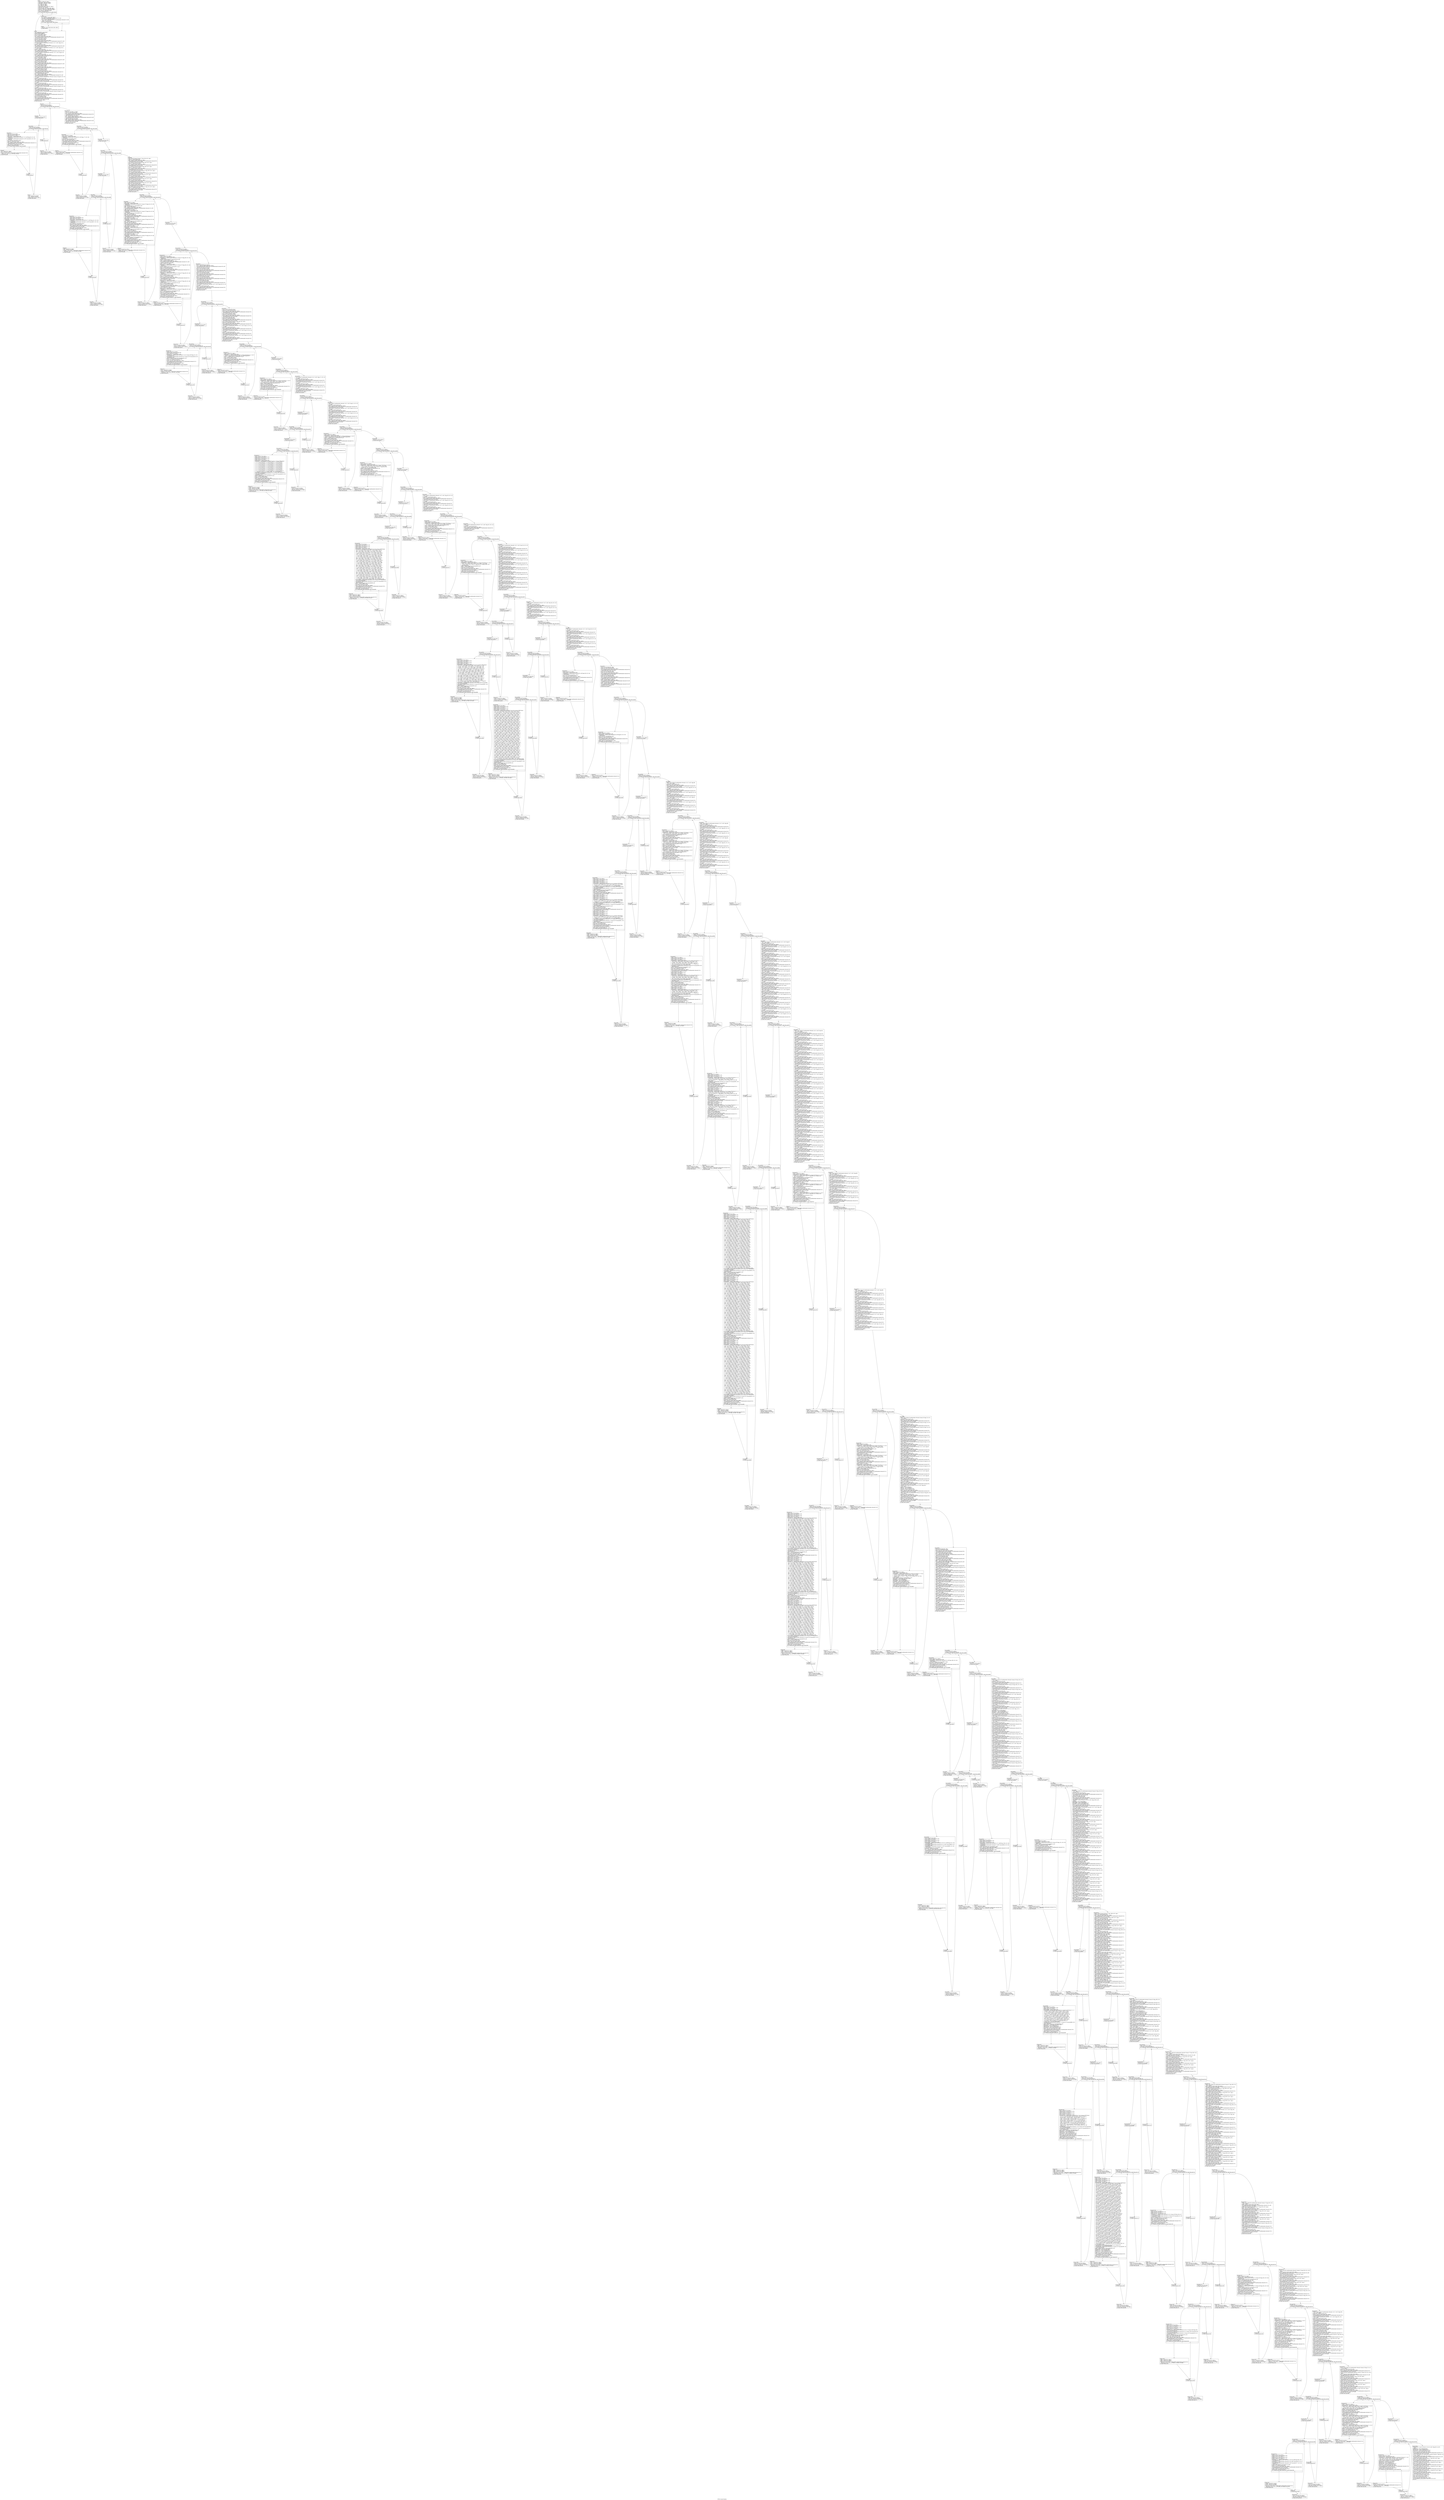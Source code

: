 digraph "CFG for 'main' function" {
	label="CFG for 'main' function";

	Node0xa28a400 [shape=record,label="{entry:\l  %retval = alloca i32, align 4\l  %argc.addr = alloca i32, align 4\l  %argv.addr = alloca i8**, align 8\l  %i = alloca i32, align 4\l  %j = alloca i32, align 4\l  %k = alloca i32, align 4\l  %print_hash_value = alloca i32, align 4\l  store i32 0, i32* %retval\l  store i32 %argc, i32* %argc.addr, align 4\l  store i8** %argv, i8*** %argv.addr, align 8\l  store i32 0, i32* %print_hash_value, align 4\l  %0 = load i32* %argc.addr, align 4\l  %cmp = icmp eq i32 %0, 2\l  br i1 %cmp, label %land.lhs.true, label %if.end\l|{<s0>T|<s1>F}}"];
	Node0xa28a400:s0 -> Node0xa28a430;
	Node0xa28a400:s1 -> Node0xa28a490;
	Node0xa28a430 [shape=record,label="{land.lhs.true:                                    \l  %1 = load i8*** %argv.addr, align 8\l  %arrayidx = getelementptr inbounds i8** %1, i64 1\l  %2 = load i8** %arrayidx, align 8\l  %call = call i32 @strcmp(i8* %2, i8* getelementptr inbounds ([2 x i8]*\l... @.str, i32 0, i32 0)) #4\l  %cmp1 = icmp eq i32 %call, 0\l  br i1 %cmp1, label %if.then, label %if.end\l|{<s0>T|<s1>F}}"];
	Node0xa28a430:s0 -> Node0xa28a460;
	Node0xa28a430:s1 -> Node0xa28a490;
	Node0xa28a460 [shape=record,label="{if.then:                                          \l  store i32 1, i32* %print_hash_value, align 4\l  br label %if.end\l}"];
	Node0xa28a460 -> Node0xa28a490;
	Node0xa28a490 [shape=record,label="{if.end:                                           \l  call void @platform_main_begin()\l  call void @crc32_gentab()\l  %call2 = call i32 @func_1()\l  %3 = load i32* @g_21, align 4\l  %conv = sext i32 %3 to i64\l  %4 = load i32* %print_hash_value, align 4\l  call void @transparent_crc(i64 %conv, i8* getelementptr inbounds ([5 x i8]*\l... @.str1, i32 0, i32 0), i32 %4)\l  %5 = load i32* @g_29, align 4\l  %conv3 = zext i32 %5 to i64\l  %6 = load i32* %print_hash_value, align 4\l  call void @transparent_crc(i64 %conv3, i8* getelementptr inbounds ([5 x i8]*\l... @.str2, i32 0, i32 0), i32 %6)\l  %7 = load volatile i8* getelementptr inbounds (\{ i8, [7 x i8] \}* @g_39, i32\l... 0, i32 0), align 1\l  %conv4 = sext i8 %7 to i64\l  %8 = load i32* %print_hash_value, align 4\l  call void @transparent_crc(i64 %conv4, i8* getelementptr inbounds ([8 x i8]*\l... @.str3, i32 0, i32 0), i32 %8)\l  %9 = load volatile i8* getelementptr inbounds (\{ i8, [7 x i8] \}* @g_39, i32\l... 0, i32 0), align 1\l  %conv5 = sext i8 %9 to i64\l  %10 = load i32* %print_hash_value, align 4\l  call void @transparent_crc(i64 %conv5, i8* getelementptr inbounds ([8 x i8]*\l... @.str4, i32 0, i32 0), i32 %10)\l  %11 = load volatile i8* getelementptr inbounds (\{ i8, [7 x i8] \}* @g_39, i32\l... 0, i32 0), align 1\l  %conv6 = zext i8 %11 to i64\l  %12 = load i32* %print_hash_value, align 4\l  call void @transparent_crc(i64 %conv6, i8* getelementptr inbounds ([8 x i8]*\l... @.str5, i32 0, i32 0), i32 %12)\l  %13 = load i8* @g_41, align 1\l  %conv7 = zext i8 %13 to i64\l  %14 = load i32* %print_hash_value, align 4\l  call void @transparent_crc(i64 %conv7, i8* getelementptr inbounds ([5 x i8]*\l... @.str6, i32 0, i32 0), i32 %14)\l  %15 = load i32* @g_46, align 4\l  %conv8 = sext i32 %15 to i64\l  %16 = load i32* %print_hash_value, align 4\l  call void @transparent_crc(i64 %conv8, i8* getelementptr inbounds ([5 x i8]*\l... @.str7, i32 0, i32 0), i32 %16)\l  %17 = load i32* @g_55, align 4\l  %conv9 = zext i32 %17 to i64\l  %18 = load i32* %print_hash_value, align 4\l  call void @transparent_crc(i64 %conv9, i8* getelementptr inbounds ([5 x i8]*\l... @.str8, i32 0, i32 0), i32 %18)\l  %19 = load i32* @g_82, align 4\l  %conv10 = zext i32 %19 to i64\l  %20 = load i32* %print_hash_value, align 4\l  call void @transparent_crc(i64 %conv10, i8* getelementptr inbounds ([5 x\l... i8]* @.str9, i32 0, i32 0), i32 %20)\l  %21 = load i64* @g_88, align 8\l  %22 = load i32* %print_hash_value, align 4\l  call void @transparent_crc(i64 %21, i8* getelementptr inbounds ([5 x i8]*\l... @.str10, i32 0, i32 0), i32 %22)\l  %23 = load volatile i8* getelementptr inbounds (%union.U4* @g_90, i32 0, i32\l... 0), align 1\l  %conv11 = sext i8 %23 to i64\l  %24 = load i32* %print_hash_value, align 4\l  call void @transparent_crc(i64 %conv11, i8* getelementptr inbounds ([8 x\l... i8]* @.str11, i32 0, i32 0), i32 %24)\l  %25 = load volatile i8* getelementptr inbounds (%union.U4* @g_90, i32 0, i32\l... 0), align 1\l  %conv12 = sext i8 %25 to i64\l  %26 = load i32* %print_hash_value, align 4\l  call void @transparent_crc(i64 %conv12, i8* getelementptr inbounds ([8 x\l... i8]* @.str12, i32 0, i32 0), i32 %26)\l  %27 = load volatile i8* getelementptr inbounds (%union.U4* @g_92, i32 0, i32\l... 0), align 1\l  %conv13 = sext i8 %27 to i64\l  %28 = load i32* %print_hash_value, align 4\l  call void @transparent_crc(i64 %conv13, i8* getelementptr inbounds ([8 x\l... i8]* @.str13, i32 0, i32 0), i32 %28)\l  %29 = load volatile i8* getelementptr inbounds (%union.U4* @g_92, i32 0, i32\l... 0), align 1\l  %conv14 = sext i8 %29 to i64\l  %30 = load i32* %print_hash_value, align 4\l  call void @transparent_crc(i64 %conv14, i8* getelementptr inbounds ([8 x\l... i8]* @.str14, i32 0, i32 0), i32 %30)\l  %31 = load i8* @g_94, align 1\l  %conv15 = sext i8 %31 to i64\l  %32 = load i32* %print_hash_value, align 4\l  call void @transparent_crc(i64 %conv15, i8* getelementptr inbounds ([5 x\l... i8]* @.str15, i32 0, i32 0), i32 %32)\l  store i32 0, i32* %i, align 4\l  br label %for.cond\l}"];
	Node0xa28a490 -> Node0xa28a4c0;
	Node0xa28a4c0 [shape=record,label="{for.cond:                                         \l  %33 = load i32* %i, align 4\l  %cmp16 = icmp slt i32 %33, 7\l  br i1 %cmp16, label %for.body, label %for.end31\l|{<s0>T|<s1>F}}"];
	Node0xa28a4c0:s0 -> Node0xa28ccd8;
	Node0xa28a4c0:s1 -> Node0xa28ce58;
	Node0xa28ccd8 [shape=record,label="{for.body:                                         \l  store i32 0, i32* %j, align 4\l  br label %for.cond18\l}"];
	Node0xa28ccd8 -> Node0xa28cd08;
	Node0xa28cd08 [shape=record,label="{for.cond18:                                       \l  %34 = load i32* %j, align 4\l  %cmp19 = icmp slt i32 %34, 2\l  br i1 %cmp19, label %for.body21, label %for.end\l|{<s0>T|<s1>F}}"];
	Node0xa28cd08:s0 -> Node0xa28cd38;
	Node0xa28cd08:s1 -> Node0xa28cdf8;
	Node0xa28cd38 [shape=record,label="{for.body21:                                       \l  %35 = load i32* %j, align 4\l  %idxprom = sext i32 %35 to i64\l  %36 = load i32* %i, align 4\l  %idxprom22 = sext i32 %36 to i64\l  %arrayidx23 = getelementptr inbounds [7 x [2 x i8]]* @g_96, i32 0, i64\l... %idxprom22\l  %arrayidx24 = getelementptr inbounds [2 x i8]* %arrayidx23, i32 0, i64\l... %idxprom\l  %37 = load i8* %arrayidx24, align 1\l  %conv25 = zext i8 %37 to i64\l  %38 = load i32* %print_hash_value, align 4\l  call void @transparent_crc(i64 %conv25, i8* getelementptr inbounds ([11 x\l... i8]* @.str16, i32 0, i32 0), i32 %38)\l  %39 = load i32* %print_hash_value, align 4\l  %tobool = icmp ne i32 %39, 0\l  br i1 %tobool, label %if.then26, label %if.end28\l|{<s0>T|<s1>F}}"];
	Node0xa28cd38:s0 -> Node0xa28cd68;
	Node0xa28cd38:s1 -> Node0xa28cd98;
	Node0xa28cd68 [shape=record,label="{if.then26:                                        \l  %40 = load i32* %i, align 4\l  %41 = load i32* %j, align 4\l  %call27 = call i32 (i8*, ...)* @printf(i8* getelementptr inbounds ([18 x\l... i8]* @.str17, i32 0, i32 0), i32 %40, i32 %41)\l  br label %if.end28\l}"];
	Node0xa28cd68 -> Node0xa28cd98;
	Node0xa28cd98 [shape=record,label="{if.end28:                                         \l  br label %for.inc\l}"];
	Node0xa28cd98 -> Node0xa28cdc8;
	Node0xa28cdc8 [shape=record,label="{for.inc:                                          \l  %42 = load i32* %j, align 4\l  %inc = add nsw i32 %42, 1\l  store i32 %inc, i32* %j, align 4\l  br label %for.cond18\l}"];
	Node0xa28cdc8 -> Node0xa28cd08;
	Node0xa28cdf8 [shape=record,label="{for.end:                                          \l  br label %for.inc29\l}"];
	Node0xa28cdf8 -> Node0xa28ce28;
	Node0xa28ce28 [shape=record,label="{for.inc29:                                        \l  %43 = load i32* %i, align 4\l  %inc30 = add nsw i32 %43, 1\l  store i32 %inc30, i32* %i, align 4\l  br label %for.cond\l}"];
	Node0xa28ce28 -> Node0xa28a4c0;
	Node0xa28ce58 [shape=record,label="{for.end31:                                        \l  %44 = load i32* @g_111, align 4\l  %conv32 = sext i32 %44 to i64\l  %45 = load i32* %print_hash_value, align 4\l  call void @transparent_crc(i64 %conv32, i8* getelementptr inbounds ([6 x\l... i8]* @.str18, i32 0, i32 0), i32 %45)\l  %46 = load i64* @g_134, align 8\l  %47 = load i32* %print_hash_value, align 4\l  call void @transparent_crc(i64 %46, i8* getelementptr inbounds ([6 x i8]*\l... @.str19, i32 0, i32 0), i32 %47)\l  %48 = load i64* @g_163, align 8\l  %49 = load i32* %print_hash_value, align 4\l  call void @transparent_crc(i64 %48, i8* getelementptr inbounds ([6 x i8]*\l... @.str20, i32 0, i32 0), i32 %49)\l  store i32 0, i32* %i, align 4\l  br label %for.cond33\l}"];
	Node0xa28ce58 -> Node0xa28ce88;
	Node0xa28ce88 [shape=record,label="{for.cond33:                                       \l  %50 = load i32* %i, align 4\l  %cmp34 = icmp slt i32 %50, 10\l  br i1 %cmp34, label %for.body36, label %for.end46\l|{<s0>T|<s1>F}}"];
	Node0xa28ce88:s0 -> Node0xa28ceb8;
	Node0xa28ce88:s1 -> Node0xa2de550;
	Node0xa28ceb8 [shape=record,label="{for.body36:                                       \l  %51 = load i32* %i, align 4\l  %idxprom37 = sext i32 %51 to i64\l  %arrayidx38 = getelementptr inbounds [10 x i32]* @g_177, i32 0, i64\l... %idxprom37\l  %52 = load i32* %arrayidx38, align 4\l  %conv39 = sext i32 %52 to i64\l  %53 = load i32* %print_hash_value, align 4\l  call void @transparent_crc(i64 %conv39, i8* getelementptr inbounds ([9 x\l... i8]* @.str21, i32 0, i32 0), i32 %53)\l  %54 = load i32* %print_hash_value, align 4\l  %tobool40 = icmp ne i32 %54, 0\l  br i1 %tobool40, label %if.then41, label %if.end43\l|{<s0>T|<s1>F}}"];
	Node0xa28ceb8:s0 -> Node0xa2de4c0;
	Node0xa28ceb8:s1 -> Node0xa2de4f0;
	Node0xa2de4c0 [shape=record,label="{if.then41:                                        \l  %55 = load i32* %i, align 4\l  %call42 = call i32 (i8*, ...)* @printf(i8* getelementptr inbounds ([14 x\l... i8]* @.str22, i32 0, i32 0), i32 %55)\l  br label %if.end43\l}"];
	Node0xa2de4c0 -> Node0xa2de4f0;
	Node0xa2de4f0 [shape=record,label="{if.end43:                                         \l  br label %for.inc44\l}"];
	Node0xa2de4f0 -> Node0xa2de520;
	Node0xa2de520 [shape=record,label="{for.inc44:                                        \l  %56 = load i32* %i, align 4\l  %inc45 = add nsw i32 %56, 1\l  store i32 %inc45, i32* %i, align 4\l  br label %for.cond33\l}"];
	Node0xa2de520 -> Node0xa28ce88;
	Node0xa2de550 [shape=record,label="{for.end46:                                        \l  store i32 0, i32* %i, align 4\l  br label %for.cond47\l}"];
	Node0xa2de550 -> Node0xa2de580;
	Node0xa2de580 [shape=record,label="{for.cond47:                                       \l  %57 = load i32* %i, align 4\l  %cmp48 = icmp slt i32 %57, 6\l  br i1 %cmp48, label %for.body50, label %for.end69\l|{<s0>T|<s1>F}}"];
	Node0xa2de580:s0 -> Node0xa2de5b0;
	Node0xa2de580:s1 -> Node0xa2de730;
	Node0xa2de5b0 [shape=record,label="{for.body50:                                       \l  store i32 0, i32* %j, align 4\l  br label %for.cond51\l}"];
	Node0xa2de5b0 -> Node0xa2de5e0;
	Node0xa2de5e0 [shape=record,label="{for.cond51:                                       \l  %58 = load i32* %j, align 4\l  %cmp52 = icmp slt i32 %58, 7\l  br i1 %cmp52, label %for.body54, label %for.end66\l|{<s0>T|<s1>F}}"];
	Node0xa2de5e0:s0 -> Node0xa2de610;
	Node0xa2de5e0:s1 -> Node0xa2de6d0;
	Node0xa2de610 [shape=record,label="{for.body54:                                       \l  %59 = load i32* %j, align 4\l  %idxprom55 = sext i32 %59 to i64\l  %60 = load i32* %i, align 4\l  %idxprom56 = sext i32 %60 to i64\l  %arrayidx57 = getelementptr inbounds [6 x [7 x i32]]* @g_181, i32 0, i64\l... %idxprom56\l  %arrayidx58 = getelementptr inbounds [7 x i32]* %arrayidx57, i32 0, i64\l... %idxprom55\l  %61 = load i32* %arrayidx58, align 4\l  %conv59 = zext i32 %61 to i64\l  %62 = load i32* %print_hash_value, align 4\l  call void @transparent_crc(i64 %conv59, i8* getelementptr inbounds ([12 x\l... i8]* @.str23, i32 0, i32 0), i32 %62)\l  %63 = load i32* %print_hash_value, align 4\l  %tobool60 = icmp ne i32 %63, 0\l  br i1 %tobool60, label %if.then61, label %if.end63\l|{<s0>T|<s1>F}}"];
	Node0xa2de610:s0 -> Node0xa2de640;
	Node0xa2de610:s1 -> Node0xa2de670;
	Node0xa2de640 [shape=record,label="{if.then61:                                        \l  %64 = load i32* %i, align 4\l  %65 = load i32* %j, align 4\l  %call62 = call i32 (i8*, ...)* @printf(i8* getelementptr inbounds ([18 x\l... i8]* @.str17, i32 0, i32 0), i32 %64, i32 %65)\l  br label %if.end63\l}"];
	Node0xa2de640 -> Node0xa2de670;
	Node0xa2de670 [shape=record,label="{if.end63:                                         \l  br label %for.inc64\l}"];
	Node0xa2de670 -> Node0xa2de6a0;
	Node0xa2de6a0 [shape=record,label="{for.inc64:                                        \l  %66 = load i32* %j, align 4\l  %inc65 = add nsw i32 %66, 1\l  store i32 %inc65, i32* %j, align 4\l  br label %for.cond51\l}"];
	Node0xa2de6a0 -> Node0xa2de5e0;
	Node0xa2de6d0 [shape=record,label="{for.end66:                                        \l  br label %for.inc67\l}"];
	Node0xa2de6d0 -> Node0xa2de700;
	Node0xa2de700 [shape=record,label="{for.inc67:                                        \l  %67 = load i32* %i, align 4\l  %inc68 = add nsw i32 %67, 1\l  store i32 %inc68, i32* %i, align 4\l  br label %for.cond47\l}"];
	Node0xa2de700 -> Node0xa2de580;
	Node0xa2de730 [shape=record,label="{for.end69:                                        \l  %68 = load i8* bitcast (%union.U7* @g_199 to i8*), align 1\l  %conv70 = sext i8 %68 to i64\l  %69 = load i32* %print_hash_value, align 4\l  call void @transparent_crc(i64 %conv70, i8* getelementptr inbounds ([9 x\l... i8]* @.str24, i32 0, i32 0), i32 %69)\l  %70 = load i32* bitcast (%union.U7* @g_199 to i32*), align 4\l  %conv71 = sext i32 %70 to i64\l  %71 = load i32* %print_hash_value, align 4\l  call void @transparent_crc(i64 %conv71, i8* getelementptr inbounds ([9 x\l... i8]* @.str25, i32 0, i32 0), i32 %71)\l  %72 = load i32* bitcast (%union.U7* @g_199 to i32*), align 4\l  %conv72 = sext i32 %72 to i64\l  %73 = load i32* %print_hash_value, align 4\l  call void @transparent_crc(i64 %conv72, i8* getelementptr inbounds ([9 x\l... i8]* @.str26, i32 0, i32 0), i32 %73)\l  %74 = load volatile i32* bitcast (%union.U7* @g_199 to i32*), align 4\l  %conv73 = zext i32 %74 to i64\l  %75 = load i32* %print_hash_value, align 4\l  call void @transparent_crc(i64 %conv73, i8* getelementptr inbounds ([9 x\l... i8]* @.str27, i32 0, i32 0), i32 %75)\l  %76 = load i8* bitcast (%union.U7* @g_202 to i8*), align 1\l  %conv74 = sext i8 %76 to i64\l  %77 = load i32* %print_hash_value, align 4\l  call void @transparent_crc(i64 %conv74, i8* getelementptr inbounds ([9 x\l... i8]* @.str28, i32 0, i32 0), i32 %77)\l  %78 = load i32* bitcast (%union.U7* @g_202 to i32*), align 4\l  %conv75 = sext i32 %78 to i64\l  %79 = load i32* %print_hash_value, align 4\l  call void @transparent_crc(i64 %conv75, i8* getelementptr inbounds ([9 x\l... i8]* @.str29, i32 0, i32 0), i32 %79)\l  %80 = load i32* bitcast (%union.U7* @g_202 to i32*), align 4\l  %conv76 = sext i32 %80 to i64\l  %81 = load i32* %print_hash_value, align 4\l  call void @transparent_crc(i64 %conv76, i8* getelementptr inbounds ([9 x\l... i8]* @.str30, i32 0, i32 0), i32 %81)\l  %82 = load volatile i32* bitcast (%union.U7* @g_202 to i32*), align 4\l  %conv77 = zext i32 %82 to i64\l  %83 = load i32* %print_hash_value, align 4\l  call void @transparent_crc(i64 %conv77, i8* getelementptr inbounds ([9 x\l... i8]* @.str31, i32 0, i32 0), i32 %83)\l  store i32 0, i32* %i, align 4\l  br label %for.cond78\l}"];
	Node0xa2de730 -> Node0xa2de760;
	Node0xa2de760 [shape=record,label="{for.cond78:                                       \l  %84 = load i32* %i, align 4\l  %cmp79 = icmp slt i32 %84, 8\l  br i1 %cmp79, label %for.body81, label %for.end102\l|{<s0>T|<s1>F}}"];
	Node0xa2de760:s0 -> Node0xa2de790;
	Node0xa2de760:s1 -> Node0xa2dee60;
	Node0xa2de790 [shape=record,label="{for.body81:                                       \l  %85 = load i32* %i, align 4\l  %idxprom82 = sext i32 %85 to i64\l  %arrayidx83 = getelementptr inbounds [8 x %union.U7]* @g_204, i32 0, i64\l... %idxprom82\l  %f0 = bitcast %union.U7* %arrayidx83 to i64*\l  %86 = load i64* %f0, align 8\l  %87 = load i32* %print_hash_value, align 4\l  call void @transparent_crc(i64 %86, i8* getelementptr inbounds ([12 x i8]*\l... @.str32, i32 0, i32 0), i32 %87)\l  %88 = load i32* %i, align 4\l  %idxprom84 = sext i32 %88 to i64\l  %arrayidx85 = getelementptr inbounds [8 x %union.U7]* @g_204, i32 0, i64\l... %idxprom84\l  %f1 = bitcast %union.U7* %arrayidx85 to i8*\l  %89 = load i8* %f1, align 1\l  %conv86 = sext i8 %89 to i64\l  %90 = load i32* %print_hash_value, align 4\l  call void @transparent_crc(i64 %conv86, i8* getelementptr inbounds ([12 x\l... i8]* @.str33, i32 0, i32 0), i32 %90)\l  %91 = load i32* %i, align 4\l  %idxprom87 = sext i32 %91 to i64\l  %arrayidx88 = getelementptr inbounds [8 x %union.U7]* @g_204, i32 0, i64\l... %idxprom87\l  %f2 = bitcast %union.U7* %arrayidx88 to i32*\l  %92 = load i32* %f2, align 4\l  %conv89 = sext i32 %92 to i64\l  %93 = load i32* %print_hash_value, align 4\l  call void @transparent_crc(i64 %conv89, i8* getelementptr inbounds ([12 x\l... i8]* @.str34, i32 0, i32 0), i32 %93)\l  %94 = load i32* %i, align 4\l  %idxprom90 = sext i32 %94 to i64\l  %arrayidx91 = getelementptr inbounds [8 x %union.U7]* @g_204, i32 0, i64\l... %idxprom90\l  %f3 = bitcast %union.U7* %arrayidx91 to i32*\l  %95 = load i32* %f3, align 4\l  %conv92 = sext i32 %95 to i64\l  %96 = load i32* %print_hash_value, align 4\l  call void @transparent_crc(i64 %conv92, i8* getelementptr inbounds ([12 x\l... i8]* @.str35, i32 0, i32 0), i32 %96)\l  %97 = load i32* %i, align 4\l  %idxprom93 = sext i32 %97 to i64\l  %arrayidx94 = getelementptr inbounds [8 x %union.U7]* @g_204, i32 0, i64\l... %idxprom93\l  %f4 = bitcast %union.U7* %arrayidx94 to i32*\l  %98 = load volatile i32* %f4, align 4\l  %conv95 = zext i32 %98 to i64\l  %99 = load i32* %print_hash_value, align 4\l  call void @transparent_crc(i64 %conv95, i8* getelementptr inbounds ([12 x\l... i8]* @.str36, i32 0, i32 0), i32 %99)\l  %100 = load i32* %print_hash_value, align 4\l  %tobool96 = icmp ne i32 %100, 0\l  br i1 %tobool96, label %if.then97, label %if.end99\l|{<s0>T|<s1>F}}"];
	Node0xa2de790:s0 -> Node0xa2dedd0;
	Node0xa2de790:s1 -> Node0xa2dee00;
	Node0xa2dedd0 [shape=record,label="{if.then97:                                        \l  %101 = load i32* %i, align 4\l  %call98 = call i32 (i8*, ...)* @printf(i8* getelementptr inbounds ([14 x\l... i8]* @.str22, i32 0, i32 0), i32 %101)\l  br label %if.end99\l}"];
	Node0xa2dedd0 -> Node0xa2dee00;
	Node0xa2dee00 [shape=record,label="{if.end99:                                         \l  br label %for.inc100\l}"];
	Node0xa2dee00 -> Node0xa2dee30;
	Node0xa2dee30 [shape=record,label="{for.inc100:                                       \l  %102 = load i32* %i, align 4\l  %inc101 = add nsw i32 %102, 1\l  store i32 %inc101, i32* %i, align 4\l  br label %for.cond78\l}"];
	Node0xa2dee30 -> Node0xa2de760;
	Node0xa2dee60 [shape=record,label="{for.end102:                                       \l  store i32 0, i32* %i, align 4\l  br label %for.cond103\l}"];
	Node0xa2dee60 -> Node0xa2dee90;
	Node0xa2dee90 [shape=record,label="{for.cond103:                                      \l  %103 = load i32* %i, align 4\l  %cmp104 = icmp slt i32 %103, 3\l  br i1 %cmp104, label %for.body106, label %for.end132\l|{<s0>T|<s1>F}}"];
	Node0xa2dee90:s0 -> Node0xa2deec0;
	Node0xa2dee90:s1 -> Node0xa2def80;
	Node0xa2deec0 [shape=record,label="{for.body106:                                      \l  %104 = load i32* %i, align 4\l  %idxprom107 = sext i32 %104 to i64\l  %arrayidx108 = getelementptr inbounds [3 x %union.U7]* @g_208, i32 0, i64\l... %idxprom107\l  %f0109 = bitcast %union.U7* %arrayidx108 to i64*\l  %105 = load i64* %f0109, align 8\l  %106 = load i32* %print_hash_value, align 4\l  call void @transparent_crc(i64 %105, i8* getelementptr inbounds ([12 x i8]*\l... @.str37, i32 0, i32 0), i32 %106)\l  %107 = load i32* %i, align 4\l  %idxprom110 = sext i32 %107 to i64\l  %arrayidx111 = getelementptr inbounds [3 x %union.U7]* @g_208, i32 0, i64\l... %idxprom110\l  %f1112 = bitcast %union.U7* %arrayidx111 to i8*\l  %108 = load i8* %f1112, align 1\l  %conv113 = sext i8 %108 to i64\l  %109 = load i32* %print_hash_value, align 4\l  call void @transparent_crc(i64 %conv113, i8* getelementptr inbounds ([12 x\l... i8]* @.str38, i32 0, i32 0), i32 %109)\l  %110 = load i32* %i, align 4\l  %idxprom114 = sext i32 %110 to i64\l  %arrayidx115 = getelementptr inbounds [3 x %union.U7]* @g_208, i32 0, i64\l... %idxprom114\l  %f2116 = bitcast %union.U7* %arrayidx115 to i32*\l  %111 = load i32* %f2116, align 4\l  %conv117 = sext i32 %111 to i64\l  %112 = load i32* %print_hash_value, align 4\l  call void @transparent_crc(i64 %conv117, i8* getelementptr inbounds ([12 x\l... i8]* @.str39, i32 0, i32 0), i32 %112)\l  %113 = load i32* %i, align 4\l  %idxprom118 = sext i32 %113 to i64\l  %arrayidx119 = getelementptr inbounds [3 x %union.U7]* @g_208, i32 0, i64\l... %idxprom118\l  %f3120 = bitcast %union.U7* %arrayidx119 to i32*\l  %114 = load i32* %f3120, align 4\l  %conv121 = sext i32 %114 to i64\l  %115 = load i32* %print_hash_value, align 4\l  call void @transparent_crc(i64 %conv121, i8* getelementptr inbounds ([12 x\l... i8]* @.str40, i32 0, i32 0), i32 %115)\l  %116 = load i32* %i, align 4\l  %idxprom122 = sext i32 %116 to i64\l  %arrayidx123 = getelementptr inbounds [3 x %union.U7]* @g_208, i32 0, i64\l... %idxprom122\l  %f4124 = bitcast %union.U7* %arrayidx123 to i32*\l  %117 = load volatile i32* %f4124, align 4\l  %conv125 = zext i32 %117 to i64\l  %118 = load i32* %print_hash_value, align 4\l  call void @transparent_crc(i64 %conv125, i8* getelementptr inbounds ([12 x\l... i8]* @.str41, i32 0, i32 0), i32 %118)\l  %119 = load i32* %print_hash_value, align 4\l  %tobool126 = icmp ne i32 %119, 0\l  br i1 %tobool126, label %if.then127, label %if.end129\l|{<s0>T|<s1>F}}"];
	Node0xa2deec0:s0 -> Node0xa2deef0;
	Node0xa2deec0:s1 -> Node0xa2def20;
	Node0xa2deef0 [shape=record,label="{if.then127:                                       \l  %120 = load i32* %i, align 4\l  %call128 = call i32 (i8*, ...)* @printf(i8* getelementptr inbounds ([14 x\l... i8]* @.str22, i32 0, i32 0), i32 %120)\l  br label %if.end129\l}"];
	Node0xa2deef0 -> Node0xa2def20;
	Node0xa2def20 [shape=record,label="{if.end129:                                        \l  br label %for.inc130\l}"];
	Node0xa2def20 -> Node0xa2def50;
	Node0xa2def50 [shape=record,label="{for.inc130:                                       \l  %121 = load i32* %i, align 4\l  %inc131 = add nsw i32 %121, 1\l  store i32 %inc131, i32* %i, align 4\l  br label %for.cond103\l}"];
	Node0xa2def50 -> Node0xa2dee90;
	Node0xa2def80 [shape=record,label="{for.end132:                                       \l  %122 = load i64* @g_216, align 8\l  %123 = load i32* %print_hash_value, align 4\l  call void @transparent_crc(i64 %122, i8* getelementptr inbounds ([6 x i8]*\l... @.str42, i32 0, i32 0), i32 %123)\l  %124 = load i16* @g_233, align 2\l  %conv133 = zext i16 %124 to i64\l  %125 = load i32* %print_hash_value, align 4\l  call void @transparent_crc(i64 %conv133, i8* getelementptr inbounds ([6 x\l... i8]* @.str43, i32 0, i32 0), i32 %125)\l  %126 = load i16* @g_235, align 2\l  %conv134 = zext i16 %126 to i64\l  %127 = load i32* %print_hash_value, align 4\l  call void @transparent_crc(i64 %conv134, i8* getelementptr inbounds ([6 x\l... i8]* @.str44, i32 0, i32 0), i32 %127)\l  %128 = load i32* @g_243, align 4\l  %conv135 = sext i32 %128 to i64\l  %129 = load i32* %print_hash_value, align 4\l  call void @transparent_crc(i64 %conv135, i8* getelementptr inbounds ([6 x\l... i8]* @.str45, i32 0, i32 0), i32 %129)\l  %130 = load i8* @g_244, align 1\l  %conv136 = zext i8 %130 to i64\l  %131 = load i32* %print_hash_value, align 4\l  call void @transparent_crc(i64 %conv136, i8* getelementptr inbounds ([6 x\l... i8]* @.str46, i32 0, i32 0), i32 %131)\l  %132 = load i8* getelementptr inbounds (\{ i8, [7 x i8] \}* @g_249, i32 0, i32\l... 0), align 1\l  %conv137 = zext i8 %132 to i64\l  %133 = load i32* %print_hash_value, align 4\l  call void @transparent_crc(i64 %conv137, i8* getelementptr inbounds ([9 x\l... i8]* @.str47, i32 0, i32 0), i32 %133)\l  store i32 0, i32* %i, align 4\l  br label %for.cond138\l}"];
	Node0xa2def80 -> Node0xa2defb0;
	Node0xa2defb0 [shape=record,label="{for.cond138:                                      \l  %134 = load i32* %i, align 4\l  %cmp139 = icmp slt i32 %134, 7\l  br i1 %cmp139, label %for.body141, label %for.end161\l|{<s0>T|<s1>F}}"];
	Node0xa2defb0:s0 -> Node0xa2defe0;
	Node0xa2defb0:s1 -> Node0xa2df160;
	Node0xa2defe0 [shape=record,label="{for.body141:                                      \l  store i32 0, i32* %j, align 4\l  br label %for.cond142\l}"];
	Node0xa2defe0 -> Node0xa2df010;
	Node0xa2df010 [shape=record,label="{for.cond142:                                      \l  %135 = load i32* %j, align 4\l  %cmp143 = icmp slt i32 %135, 10\l  br i1 %cmp143, label %for.body145, label %for.end158\l|{<s0>T|<s1>F}}"];
	Node0xa2df010:s0 -> Node0xa2df040;
	Node0xa2df010:s1 -> Node0xa2df100;
	Node0xa2df040 [shape=record,label="{for.body145:                                      \l  %136 = load i32* %j, align 4\l  %idxprom146 = sext i32 %136 to i64\l  %137 = load i32* %i, align 4\l  %idxprom147 = sext i32 %137 to i64\l  %arrayidx148 = getelementptr inbounds [7 x [10 x %union.U3]]* @g_251, i32 0,\l... i64 %idxprom147\l  %arrayidx149 = getelementptr inbounds [10 x %union.U3]* %arrayidx148, i32 0,\l... i64 %idxprom146\l  %f0150 = bitcast %union.U3* %arrayidx149 to i16*\l  %138 = load volatile i16* %f0150, align 2\l  %conv151 = sext i16 %138 to i64\l  %139 = load i32* %print_hash_value, align 4\l  call void @transparent_crc(i64 %conv151, i8* getelementptr inbounds ([15 x\l... i8]* @.str48, i32 0, i32 0), i32 %139)\l  %140 = load i32* %print_hash_value, align 4\l  %tobool152 = icmp ne i32 %140, 0\l  br i1 %tobool152, label %if.then153, label %if.end155\l|{<s0>T|<s1>F}}"];
	Node0xa2df040:s0 -> Node0xa2df070;
	Node0xa2df040:s1 -> Node0xa2df0a0;
	Node0xa2df070 [shape=record,label="{if.then153:                                       \l  %141 = load i32* %i, align 4\l  %142 = load i32* %j, align 4\l  %call154 = call i32 (i8*, ...)* @printf(i8* getelementptr inbounds ([18 x\l... i8]* @.str17, i32 0, i32 0), i32 %141, i32 %142)\l  br label %if.end155\l}"];
	Node0xa2df070 -> Node0xa2df0a0;
	Node0xa2df0a0 [shape=record,label="{if.end155:                                        \l  br label %for.inc156\l}"];
	Node0xa2df0a0 -> Node0xa2df0d0;
	Node0xa2df0d0 [shape=record,label="{for.inc156:                                       \l  %143 = load i32* %j, align 4\l  %inc157 = add nsw i32 %143, 1\l  store i32 %inc157, i32* %j, align 4\l  br label %for.cond142\l}"];
	Node0xa2df0d0 -> Node0xa2df010;
	Node0xa2df100 [shape=record,label="{for.end158:                                       \l  br label %for.inc159\l}"];
	Node0xa2df100 -> Node0xa2df130;
	Node0xa2df130 [shape=record,label="{for.inc159:                                       \l  %144 = load i32* %i, align 4\l  %inc160 = add nsw i32 %144, 1\l  store i32 %inc160, i32* %i, align 4\l  br label %for.cond138\l}"];
	Node0xa2df130 -> Node0xa2defb0;
	Node0xa2df160 [shape=record,label="{for.end161:                                       \l  %145 = load i32* @g_266, align 4\l  %conv162 = sext i32 %145 to i64\l  %146 = load i32* %print_hash_value, align 4\l  call void @transparent_crc(i64 %conv162, i8* getelementptr inbounds ([6 x\l... i8]* @.str49, i32 0, i32 0), i32 %146)\l  %147 = load i32* @g_267, align 4\l  %conv163 = sext i32 %147 to i64\l  %148 = load i32* %print_hash_value, align 4\l  call void @transparent_crc(i64 %conv163, i8* getelementptr inbounds ([6 x\l... i8]* @.str50, i32 0, i32 0), i32 %148)\l  %149 = load i8* @g_268, align 1\l  %conv164 = zext i8 %149 to i64\l  %150 = load i32* %print_hash_value, align 4\l  call void @transparent_crc(i64 %conv164, i8* getelementptr inbounds ([6 x\l... i8]* @.str51, i32 0, i32 0), i32 %150)\l  %151 = load i8* bitcast (%union.U7* @g_280 to i8*), align 1\l  %conv165 = sext i8 %151 to i64\l  %152 = load i32* %print_hash_value, align 4\l  call void @transparent_crc(i64 %conv165, i8* getelementptr inbounds ([9 x\l... i8]* @.str52, i32 0, i32 0), i32 %152)\l  %153 = load i8* getelementptr inbounds (\{ i8, [7 x i8] \}* @g_312, i32 0, i32\l... 0), align 1\l  %conv166 = zext i8 %153 to i64\l  %154 = load i32* %print_hash_value, align 4\l  call void @transparent_crc(i64 %conv166, i8* getelementptr inbounds ([9 x\l... i8]* @.str53, i32 0, i32 0), i32 %154)\l  %155 = load i8* getelementptr inbounds (\{ i8, [7 x i8] \}* @g_313, i32 0, i32\l... 0), align 1\l  %conv167 = zext i8 %155 to i64\l  %156 = load i32* %print_hash_value, align 4\l  call void @transparent_crc(i64 %conv167, i8* getelementptr inbounds ([9 x\l... i8]* @.str54, i32 0, i32 0), i32 %156)\l  %157 = load i8* getelementptr inbounds (\{ i8, [7 x i8] \}* @g_314, i32 0, i32\l... 0), align 1\l  %conv168 = zext i8 %157 to i64\l  %158 = load i32* %print_hash_value, align 4\l  call void @transparent_crc(i64 %conv168, i8* getelementptr inbounds ([9 x\l... i8]* @.str55, i32 0, i32 0), i32 %158)\l  store i32 0, i32* %i, align 4\l  br label %for.cond169\l}"];
	Node0xa2df160 -> Node0xa2df190;
	Node0xa2df190 [shape=record,label="{for.cond169:                                      \l  %159 = load i32* %i, align 4\l  %cmp170 = icmp slt i32 %159, 1\l  br i1 %cmp170, label %for.body172, label %for.end183\l|{<s0>T|<s1>F}}"];
	Node0xa2df190:s0 -> Node0xa2df1c0;
	Node0xa2df190:s1 -> Node0xa2df280;
	Node0xa2df1c0 [shape=record,label="{for.body172:                                      \l  %160 = load i32* %i, align 4\l  %idxprom173 = sext i32 %160 to i64\l  %arrayidx174 = getelementptr inbounds [1 x %union.U5]* bitcast (\<\{ \{ i8, [7\l... x i8] \} \}\>* @g_315 to [1 x %union.U5]*), i32 0, i64 %idxprom173\l  %f0175 = bitcast %union.U5* %arrayidx174 to i8*\l  %161 = load i8* %f0175, align 1\l  %conv176 = zext i8 %161 to i64\l  %162 = load i32* %print_hash_value, align 4\l  call void @transparent_crc(i64 %conv176, i8* getelementptr inbounds ([12 x\l... i8]* @.str56, i32 0, i32 0), i32 %162)\l  %163 = load i32* %print_hash_value, align 4\l  %tobool177 = icmp ne i32 %163, 0\l  br i1 %tobool177, label %if.then178, label %if.end180\l|{<s0>T|<s1>F}}"];
	Node0xa2df1c0:s0 -> Node0xa2df1f0;
	Node0xa2df1c0:s1 -> Node0xa2df220;
	Node0xa2df1f0 [shape=record,label="{if.then178:                                       \l  %164 = load i32* %i, align 4\l  %call179 = call i32 (i8*, ...)* @printf(i8* getelementptr inbounds ([14 x\l... i8]* @.str22, i32 0, i32 0), i32 %164)\l  br label %if.end180\l}"];
	Node0xa2df1f0 -> Node0xa2df220;
	Node0xa2df220 [shape=record,label="{if.end180:                                        \l  br label %for.inc181\l}"];
	Node0xa2df220 -> Node0xa2df250;
	Node0xa2df250 [shape=record,label="{for.inc181:                                       \l  %165 = load i32* %i, align 4\l  %inc182 = add nsw i32 %165, 1\l  store i32 %inc182, i32* %i, align 4\l  br label %for.cond169\l}"];
	Node0xa2df250 -> Node0xa2df190;
	Node0xa2df280 [shape=record,label="{for.end183:                                       \l  store i32 0, i32* %i, align 4\l  br label %for.cond184\l}"];
	Node0xa2df280 -> Node0xa2df2b0;
	Node0xa2df2b0 [shape=record,label="{for.cond184:                                      \l  %166 = load i32* %i, align 4\l  %cmp185 = icmp slt i32 %166, 5\l  br i1 %cmp185, label %for.body187, label %for.end198\l|{<s0>T|<s1>F}}"];
	Node0xa2df2b0:s0 -> Node0xa2df2e0;
	Node0xa2df2b0:s1 -> Node0xa2df3a0;
	Node0xa2df2e0 [shape=record,label="{for.body187:                                      \l  %167 = load i32* %i, align 4\l  %idxprom188 = sext i32 %167 to i64\l  %arrayidx189 = getelementptr inbounds [5 x %union.U5]* bitcast (\<\{ \{ i8, [7\l... x i8] \}, \{ i8, [7 x i8] \}, \{ i8, [7 x i8] \}, \{ i8, [7 x i8] \}, \{ i8, [7 x i8]\l... \} \}\>* @g_316 to [5 x %union.U5]*), i32 0, i64 %idxprom188\l  %f0190 = bitcast %union.U5* %arrayidx189 to i8*\l  %168 = load i8* %f0190, align 1\l  %conv191 = zext i8 %168 to i64\l  %169 = load i32* %print_hash_value, align 4\l  call void @transparent_crc(i64 %conv191, i8* getelementptr inbounds ([12 x\l... i8]* @.str57, i32 0, i32 0), i32 %169)\l  %170 = load i32* %print_hash_value, align 4\l  %tobool192 = icmp ne i32 %170, 0\l  br i1 %tobool192, label %if.then193, label %if.end195\l|{<s0>T|<s1>F}}"];
	Node0xa2df2e0:s0 -> Node0xa2df310;
	Node0xa2df2e0:s1 -> Node0xa2df340;
	Node0xa2df310 [shape=record,label="{if.then193:                                       \l  %171 = load i32* %i, align 4\l  %call194 = call i32 (i8*, ...)* @printf(i8* getelementptr inbounds ([14 x\l... i8]* @.str22, i32 0, i32 0), i32 %171)\l  br label %if.end195\l}"];
	Node0xa2df310 -> Node0xa2df340;
	Node0xa2df340 [shape=record,label="{if.end195:                                        \l  br label %for.inc196\l}"];
	Node0xa2df340 -> Node0xa2df370;
	Node0xa2df370 [shape=record,label="{for.inc196:                                       \l  %172 = load i32* %i, align 4\l  %inc197 = add nsw i32 %172, 1\l  store i32 %inc197, i32* %i, align 4\l  br label %for.cond184\l}"];
	Node0xa2df370 -> Node0xa2df2b0;
	Node0xa2df3a0 [shape=record,label="{for.end198:                                       \l  %173 = load i8* getelementptr inbounds (\{ i8, [7 x i8] \}* @g_317, i32 0, i32\l... 0), align 1\l  %conv199 = zext i8 %173 to i64\l  %174 = load i32* %print_hash_value, align 4\l  call void @transparent_crc(i64 %conv199, i8* getelementptr inbounds ([9 x\l... i8]* @.str58, i32 0, i32 0), i32 %174)\l  %175 = load i8* getelementptr inbounds (\{ i8, [7 x i8] \}* @g_318, i32 0, i32\l... 0), align 1\l  %conv200 = zext i8 %175 to i64\l  %176 = load i32* %print_hash_value, align 4\l  call void @transparent_crc(i64 %conv200, i8* getelementptr inbounds ([9 x\l... i8]* @.str59, i32 0, i32 0), i32 %176)\l  %177 = load i8* getelementptr inbounds (\{ i8, [7 x i8] \}* @g_319, i32 0, i32\l... 0), align 1\l  %conv201 = zext i8 %177 to i64\l  %178 = load i32* %print_hash_value, align 4\l  call void @transparent_crc(i64 %conv201, i8* getelementptr inbounds ([9 x\l... i8]* @.str60, i32 0, i32 0), i32 %178)\l  store i32 0, i32* %i, align 4\l  br label %for.cond202\l}"];
	Node0xa2df3a0 -> Node0xa2df3d0;
	Node0xa2df3d0 [shape=record,label="{for.cond202:                                      \l  %179 = load i32* %i, align 4\l  %cmp203 = icmp slt i32 %179, 6\l  br i1 %cmp203, label %for.body205, label %for.end234\l|{<s0>T|<s1>F}}"];
	Node0xa2df3d0:s0 -> Node0xa2df400;
	Node0xa2df3d0:s1 -> Node0xa2df640;
	Node0xa2df400 [shape=record,label="{for.body205:                                      \l  store i32 0, i32* %j, align 4\l  br label %for.cond206\l}"];
	Node0xa2df400 -> Node0xa2df430;
	Node0xa2df430 [shape=record,label="{for.cond206:                                      \l  %180 = load i32* %j, align 4\l  %cmp207 = icmp slt i32 %180, 6\l  br i1 %cmp207, label %for.body209, label %for.end231\l|{<s0>T|<s1>F}}"];
	Node0xa2df430:s0 -> Node0xa2df460;
	Node0xa2df430:s1 -> Node0xa2df5e0;
	Node0xa2df460 [shape=record,label="{for.body209:                                      \l  store i32 0, i32* %k, align 4\l  br label %for.cond210\l}"];
	Node0xa2df460 -> Node0xa2df490;
	Node0xa2df490 [shape=record,label="{for.cond210:                                      \l  %181 = load i32* %k, align 4\l  %cmp211 = icmp slt i32 %181, 1\l  br i1 %cmp211, label %for.body213, label %for.end228\l|{<s0>T|<s1>F}}"];
	Node0xa2df490:s0 -> Node0xa2df4c0;
	Node0xa2df490:s1 -> Node0xa2df580;
	Node0xa2df4c0 [shape=record,label="{for.body213:                                      \l  %182 = load i32* %k, align 4\l  %idxprom214 = sext i32 %182 to i64\l  %183 = load i32* %j, align 4\l  %idxprom215 = sext i32 %183 to i64\l  %184 = load i32* %i, align 4\l  %idxprom216 = sext i32 %184 to i64\l  %arrayidx217 = getelementptr inbounds [6 x [6 x [1 x %union.U5]]]* bitcast\l... (\<\{ \<\{ \<\{ \{ i8, [7 x i8] \} \}\>, \<\{ \{ i8, [7 x i8] \} \}\>, \<\{ \{ i8, [7 x i8] \}\l... \}\>, \<\{ \{ i8, [7 x i8] \} \}\>, \<\{ \{ i8, [7 x i8] \} \}\>, \<\{ \{ i8, [7 x i8] \} \}\>\l... \}\>, \<\{ \<\{ \{ i8, [7 x i8] \} \}\>, \<\{ \{ i8, [7 x i8] \} \}\>, \<\{ \{ i8, [7 x i8] \}\l... \}\>, \<\{ \{ i8, [7 x i8] \} \}\>, \<\{ \{ i8, [7 x i8] \} \}\>, \<\{ \{ i8, [7 x i8] \} \}\>\l... \}\>, \<\{ \<\{ \{ i8, [7 x i8] \} \}\>, \<\{ \{ i8, [7 x i8] \} \}\>, \<\{ \{ i8, [7 x i8] \}\l... \}\>, \<\{ \{ i8, [7 x i8] \} \}\>, \<\{ \{ i8, [7 x i8] \} \}\>, \<\{ \{ i8, [7 x i8] \} \}\>\l... \}\>, \<\{ \<\{ \{ i8, [7 x i8] \} \}\>, \<\{ \{ i8, [7 x i8] \} \}\>, \<\{ \{ i8, [7 x i8] \}\l... \}\>, \<\{ \{ i8, [7 x i8] \} \}\>, \<\{ \{ i8, [7 x i8] \} \}\>, \<\{ \{ i8, [7 x i8] \} \}\>\l... \}\>, \<\{ \<\{ \{ i8, [7 x i8] \} \}\>, \<\{ \{ i8, [7 x i8] \} \}\>, \<\{ \{ i8, [7 x i8] \}\l... \}\>, \<\{ \{ i8, [7 x i8] \} \}\>, \<\{ \{ i8, [7 x i8] \} \}\>, \<\{ \{ i8, [7 x i8] \} \}\>\l... \}\>, \<\{ \<\{ \{ i8, [7 x i8] \} \}\>, \<\{ \{ i8, [7 x i8] \} \}\>, \<\{ \{ i8, [7 x i8] \}\l... \}\>, \<\{ \{ i8, [7 x i8] \} \}\>, \<\{ \{ i8, [7 x i8] \} \}\>, \<\{ \{ i8, [7 x i8] \} \}\> \}\>\l... \}\>* @g_320 to [6 x [6 x [1 x %union.U5]]]*), i32 0, i64 %idxprom216\l  %arrayidx218 = getelementptr inbounds [6 x [1 x %union.U5]]* %arrayidx217,\l... i32 0, i64 %idxprom215\l  %arrayidx219 = getelementptr inbounds [1 x %union.U5]* %arrayidx218, i32 0,\l... i64 %idxprom214\l  %f0220 = bitcast %union.U5* %arrayidx219 to i8*\l  %185 = load i8* %f0220, align 1\l  %conv221 = zext i8 %185 to i64\l  %186 = load i32* %print_hash_value, align 4\l  call void @transparent_crc(i64 %conv221, i8* getelementptr inbounds ([18 x\l... i8]* @.str61, i32 0, i32 0), i32 %186)\l  %187 = load i32* %print_hash_value, align 4\l  %tobool222 = icmp ne i32 %187, 0\l  br i1 %tobool222, label %if.then223, label %if.end225\l|{<s0>T|<s1>F}}"];
	Node0xa2df4c0:s0 -> Node0xa2df4f0;
	Node0xa2df4c0:s1 -> Node0xa2df520;
	Node0xa2df4f0 [shape=record,label="{if.then223:                                       \l  %188 = load i32* %i, align 4\l  %189 = load i32* %j, align 4\l  %190 = load i32* %k, align 4\l  %call224 = call i32 (i8*, ...)* @printf(i8* getelementptr inbounds ([22 x\l... i8]* @.str62, i32 0, i32 0), i32 %188, i32 %189, i32 %190)\l  br label %if.end225\l}"];
	Node0xa2df4f0 -> Node0xa2df520;
	Node0xa2df520 [shape=record,label="{if.end225:                                        \l  br label %for.inc226\l}"];
	Node0xa2df520 -> Node0xa2df550;
	Node0xa2df550 [shape=record,label="{for.inc226:                                       \l  %191 = load i32* %k, align 4\l  %inc227 = add nsw i32 %191, 1\l  store i32 %inc227, i32* %k, align 4\l  br label %for.cond210\l}"];
	Node0xa2df550 -> Node0xa2df490;
	Node0xa2df580 [shape=record,label="{for.end228:                                       \l  br label %for.inc229\l}"];
	Node0xa2df580 -> Node0xa2df5b0;
	Node0xa2df5b0 [shape=record,label="{for.inc229:                                       \l  %192 = load i32* %j, align 4\l  %inc230 = add nsw i32 %192, 1\l  store i32 %inc230, i32* %j, align 4\l  br label %for.cond206\l}"];
	Node0xa2df5b0 -> Node0xa2df430;
	Node0xa2df5e0 [shape=record,label="{for.end231:                                       \l  br label %for.inc232\l}"];
	Node0xa2df5e0 -> Node0xa2df610;
	Node0xa2df610 [shape=record,label="{for.inc232:                                       \l  %193 = load i32* %i, align 4\l  %inc233 = add nsw i32 %193, 1\l  store i32 %inc233, i32* %i, align 4\l  br label %for.cond202\l}"];
	Node0xa2df610 -> Node0xa2df3d0;
	Node0xa2df640 [shape=record,label="{for.end234:                                       \l  %194 = load i8* getelementptr inbounds (\{ i8, [7 x i8] \}* @g_321, i32 0, i32\l... 0), align 1\l  %conv235 = zext i8 %194 to i64\l  %195 = load i32* %print_hash_value, align 4\l  call void @transparent_crc(i64 %conv235, i8* getelementptr inbounds ([9 x\l... i8]* @.str63, i32 0, i32 0), i32 %195)\l  %196 = load i8* getelementptr inbounds (\{ i8, [7 x i8] \}* @g_322, i32 0, i32\l... 0), align 1\l  %conv236 = zext i8 %196 to i64\l  %197 = load i32* %print_hash_value, align 4\l  call void @transparent_crc(i64 %conv236, i8* getelementptr inbounds ([9 x\l... i8]* @.str64, i32 0, i32 0), i32 %197)\l  %198 = load i8* getelementptr inbounds (\{ i8, [7 x i8] \}* @g_323, i32 0, i32\l... 0), align 1\l  %conv237 = zext i8 %198 to i64\l  %199 = load i32* %print_hash_value, align 4\l  call void @transparent_crc(i64 %conv237, i8* getelementptr inbounds ([9 x\l... i8]* @.str65, i32 0, i32 0), i32 %199)\l  %200 = load i8* getelementptr inbounds (\{ i8, [7 x i8] \}* @g_324, i32 0, i32\l... 0), align 1\l  %conv238 = zext i8 %200 to i64\l  %201 = load i32* %print_hash_value, align 4\l  call void @transparent_crc(i64 %conv238, i8* getelementptr inbounds ([9 x\l... i8]* @.str66, i32 0, i32 0), i32 %201)\l  store i32 0, i32* %i, align 4\l  br label %for.cond239\l}"];
	Node0xa2df640 -> Node0xa2df670;
	Node0xa2df670 [shape=record,label="{for.cond239:                                      \l  %202 = load i32* %i, align 4\l  %cmp240 = icmp slt i32 %202, 1\l  br i1 %cmp240, label %for.body242, label %for.end253\l|{<s0>T|<s1>F}}"];
	Node0xa2df670:s0 -> Node0xa2df6a0;
	Node0xa2df670:s1 -> Node0xa2df760;
	Node0xa2df6a0 [shape=record,label="{for.body242:                                      \l  %203 = load i32* %i, align 4\l  %idxprom243 = sext i32 %203 to i64\l  %arrayidx244 = getelementptr inbounds [1 x %union.U5]* bitcast (\<\{ \{ i8, [7\l... x i8] \} \}\>* @g_325 to [1 x %union.U5]*), i32 0, i64 %idxprom243\l  %f0245 = bitcast %union.U5* %arrayidx244 to i8*\l  %204 = load i8* %f0245, align 1\l  %conv246 = zext i8 %204 to i64\l  %205 = load i32* %print_hash_value, align 4\l  call void @transparent_crc(i64 %conv246, i8* getelementptr inbounds ([12 x\l... i8]* @.str67, i32 0, i32 0), i32 %205)\l  %206 = load i32* %print_hash_value, align 4\l  %tobool247 = icmp ne i32 %206, 0\l  br i1 %tobool247, label %if.then248, label %if.end250\l|{<s0>T|<s1>F}}"];
	Node0xa2df6a0:s0 -> Node0xa2df6d0;
	Node0xa2df6a0:s1 -> Node0xa2df700;
	Node0xa2df6d0 [shape=record,label="{if.then248:                                       \l  %207 = load i32* %i, align 4\l  %call249 = call i32 (i8*, ...)* @printf(i8* getelementptr inbounds ([14 x\l... i8]* @.str22, i32 0, i32 0), i32 %207)\l  br label %if.end250\l}"];
	Node0xa2df6d0 -> Node0xa2df700;
	Node0xa2df700 [shape=record,label="{if.end250:                                        \l  br label %for.inc251\l}"];
	Node0xa2df700 -> Node0xa2df730;
	Node0xa2df730 [shape=record,label="{for.inc251:                                       \l  %208 = load i32* %i, align 4\l  %inc252 = add nsw i32 %208, 1\l  store i32 %inc252, i32* %i, align 4\l  br label %for.cond239\l}"];
	Node0xa2df730 -> Node0xa2df670;
	Node0xa2df760 [shape=record,label="{for.end253:                                       \l  store i32 0, i32* %i, align 4\l  br label %for.cond254\l}"];
	Node0xa2df760 -> Node0xa2df790;
	Node0xa2df790 [shape=record,label="{for.cond254:                                      \l  %209 = load i32* %i, align 4\l  %cmp255 = icmp slt i32 %209, 8\l  br i1 %cmp255, label %for.body257, label %for.end268\l|{<s0>T|<s1>F}}"];
	Node0xa2df790:s0 -> Node0xa2df7c0;
	Node0xa2df790:s1 -> Node0xa2df880;
	Node0xa2df7c0 [shape=record,label="{for.body257:                                      \l  %210 = load i32* %i, align 4\l  %idxprom258 = sext i32 %210 to i64\l  %arrayidx259 = getelementptr inbounds [8 x %union.U5]* bitcast (\<\{ \{ i8, [7\l... x i8] \}, \{ i8, [7 x i8] \}, \{ i8, [7 x i8] \}, \{ i8, [7 x i8] \}, \{ i8, [7 x i8]\l... \}, \{ i8, [7 x i8] \}, \{ i8, [7 x i8] \}, \{ i8, [7 x i8] \} \}\>* @g_326 to [8 x\l... %union.U5]*), i32 0, i64 %idxprom258\l  %f0260 = bitcast %union.U5* %arrayidx259 to i8*\l  %211 = load i8* %f0260, align 1\l  %conv261 = zext i8 %211 to i64\l  %212 = load i32* %print_hash_value, align 4\l  call void @transparent_crc(i64 %conv261, i8* getelementptr inbounds ([12 x\l... i8]* @.str68, i32 0, i32 0), i32 %212)\l  %213 = load i32* %print_hash_value, align 4\l  %tobool262 = icmp ne i32 %213, 0\l  br i1 %tobool262, label %if.then263, label %if.end265\l|{<s0>T|<s1>F}}"];
	Node0xa2df7c0:s0 -> Node0xa2df7f0;
	Node0xa2df7c0:s1 -> Node0xa2df820;
	Node0xa2df7f0 [shape=record,label="{if.then263:                                       \l  %214 = load i32* %i, align 4\l  %call264 = call i32 (i8*, ...)* @printf(i8* getelementptr inbounds ([14 x\l... i8]* @.str22, i32 0, i32 0), i32 %214)\l  br label %if.end265\l}"];
	Node0xa2df7f0 -> Node0xa2df820;
	Node0xa2df820 [shape=record,label="{if.end265:                                        \l  br label %for.inc266\l}"];
	Node0xa2df820 -> Node0xa2df850;
	Node0xa2df850 [shape=record,label="{for.inc266:                                       \l  %215 = load i32* %i, align 4\l  %inc267 = add nsw i32 %215, 1\l  store i32 %inc267, i32* %i, align 4\l  br label %for.cond254\l}"];
	Node0xa2df850 -> Node0xa2df790;
	Node0xa2df880 [shape=record,label="{for.end268:                                       \l  store i32 0, i32* %i, align 4\l  br label %for.cond269\l}"];
	Node0xa2df880 -> Node0xa2df8b0;
	Node0xa2df8b0 [shape=record,label="{for.cond269:                                      \l  %216 = load i32* %i, align 4\l  %cmp270 = icmp slt i32 %216, 8\l  br i1 %cmp270, label %for.body272, label %for.end301\l|{<s0>T|<s1>F}}"];
	Node0xa2df8b0:s0 -> Node0xa2df8e0;
	Node0xa2df8b0:s1 -> Node0xa2dfb20;
	Node0xa2df8e0 [shape=record,label="{for.body272:                                      \l  store i32 0, i32* %j, align 4\l  br label %for.cond273\l}"];
	Node0xa2df8e0 -> Node0xa2df910;
	Node0xa2df910 [shape=record,label="{for.cond273:                                      \l  %217 = load i32* %j, align 4\l  %cmp274 = icmp slt i32 %217, 3\l  br i1 %cmp274, label %for.body276, label %for.end298\l|{<s0>T|<s1>F}}"];
	Node0xa2df910:s0 -> Node0xa2df940;
	Node0xa2df910:s1 -> Node0xa2dfac0;
	Node0xa2df940 [shape=record,label="{for.body276:                                      \l  store i32 0, i32* %k, align 4\l  br label %for.cond277\l}"];
	Node0xa2df940 -> Node0xa2df970;
	Node0xa2df970 [shape=record,label="{for.cond277:                                      \l  %218 = load i32* %k, align 4\l  %cmp278 = icmp slt i32 %218, 6\l  br i1 %cmp278, label %for.body280, label %for.end295\l|{<s0>T|<s1>F}}"];
	Node0xa2df970:s0 -> Node0xa2df9a0;
	Node0xa2df970:s1 -> Node0xa2dfa60;
	Node0xa2df9a0 [shape=record,label="{for.body280:                                      \l  %219 = load i32* %k, align 4\l  %idxprom281 = sext i32 %219 to i64\l  %220 = load i32* %j, align 4\l  %idxprom282 = sext i32 %220 to i64\l  %221 = load i32* %i, align 4\l  %idxprom283 = sext i32 %221 to i64\l  %arrayidx284 = getelementptr inbounds [8 x [3 x [6 x %union.U5]]]* bitcast\l... (\<\{ \<\{ \<\{ \{ i8, [7 x i8] \}, \{ i8, [7 x i8] \}, \{ i8, [7 x i8] \}, \{ i8, [7 x\l... i8] \}, \{ i8, [7 x i8] \}, \{ i8, [7 x i8] \} \}\>, \<\{ \{ i8, [7 x i8] \}, \{ i8, [7 x\l... i8] \}, \{ i8, [7 x i8] \}, \{ i8, [7 x i8] \}, \{ i8, [7 x i8] \}, \{ i8, [7 x i8] \}\l... \}\>, \<\{ \{ i8, [7 x i8] \}, \{ i8, [7 x i8] \}, \{ i8, [7 x i8] \}, \{ i8, [7 x i8]\l... \}, \{ i8, [7 x i8] \}, \{ i8, [7 x i8] \} \}\> \}\>, \<\{ \<\{ \{ i8, [7 x i8] \}, \{ i8, [7\l... x i8] \}, \{ i8, [7 x i8] \}, \{ i8, [7 x i8] \}, \{ i8, [7 x i8] \}, \{ i8, [7 x i8]\l... \} \}\>, \<\{ \{ i8, [7 x i8] \}, \{ i8, [7 x i8] \}, \{ i8, [7 x i8] \}, \{ i8, [7 x i8]\l... \}, \{ i8, [7 x i8] \}, \{ i8, [7 x i8] \} \}\>, \<\{ \{ i8, [7 x i8] \}, \{ i8, [7 x i8]\l... \}, \{ i8, [7 x i8] \}, \{ i8, [7 x i8] \}, \{ i8, [7 x i8] \}, \{ i8, [7 x i8] \} \}\>\l... \}\>, \<\{ \<\{ \{ i8, [7 x i8] \}, \{ i8, [7 x i8] \}, \{ i8, [7 x i8] \}, \{ i8, [7 x\l... i8] \}, \{ i8, [7 x i8] \}, \{ i8, [7 x i8] \} \}\>, \<\{ \{ i8, [7 x i8] \}, \{ i8, [7 x\l... i8] \}, \{ i8, [7 x i8] \}, \{ i8, [7 x i8] \}, \{ i8, [7 x i8] \}, \{ i8, [7 x i8] \}\l... \}\>, \<\{ \{ i8, [7 x i8] \}, \{ i8, [7 x i8] \}, \{ i8, [7 x i8] \}, \{ i8, [7 x i8]\l... \}, \{ i8, [7 x i8] \}, \{ i8, [7 x i8] \} \}\> \}\>, \<\{ \<\{ \{ i8, [7 x i8] \}, \{ i8, [7\l... x i8] \}, \{ i8, [7 x i8] \}, \{ i8, [7 x i8] \}, \{ i8, [7 x i8] \}, \{ i8, [7 x i8]\l... \} \}\>, \<\{ \{ i8, [7 x i8] \}, \{ i8, [7 x i8] \}, \{ i8, [7 x i8] \}, \{ i8, [7 x i8]\l... \}, \{ i8, [7 x i8] \}, \{ i8, [7 x i8] \} \}\>, \<\{ \{ i8, [7 x i8] \}, \{ i8, [7 x i8]\l... \}, \{ i8, [7 x i8] \}, \{ i8, [7 x i8] \}, \{ i8, [7 x i8] \}, \{ i8, [7 x i8] \} \}\>\l... \}\>, \<\{ \<\{ \{ i8, [7 x i8] \}, \{ i8, [7 x i8] \}, \{ i8, [7 x i8] \}, \{ i8, [7 x\l... i8] \}, \{ i8, [7 x i8] \}, \{ i8, [7 x i8] \} \}\>, \<\{ \{ i8, [7 x i8] \}, \{ i8, [7 x\l... i8] \}, \{ i8, [7 x i8] \}, \{ i8, [7 x i8] \}, \{ i8, [7 x i8] \}, \{ i8, [7 x i8] \}\l... \}\>, \<\{ \{ i8, [7 x i8] \}, \{ i8, [7 x i8] \}, \{ i8, [7 x i8] \}, \{ i8, [7 x i8]\l... \}, \{ i8, [7 x i8] \}, \{ i8, [7 x i8] \} \}\> \}\>, \<\{ \<\{ \{ i8, [7 x i8] \}, \{ i8, [7\l... x i8] \}, \{ i8, [7 x i8] \}, \{ i8, [7 x i8] \}, \{ i8, [7 x i8] \}, \{ i8, [7 x i8]\l... \} \}\>, \<\{ \{ i8, [7 x i8] \}, \{ i8, [7 x i8] \}, \{ i8, [7 x i8] \}, \{ i8, [7 x i8]\l... \}, \{ i8, [7 x i8] \}, \{ i8, [7 x i8] \} \}\>, \<\{ \{ i8, [7 x i8] \}, \{ i8, [7 x i8]\l... \}, \{ i8, [7 x i8] \}, \{ i8, [7 x i8] \}, \{ i8, [7 x i8] \}, \{ i8, [7 x i8] \} \}\>\l... \}\>, \<\{ \<\{ \{ i8, [7 x i8] \}, \{ i8, [7 x i8] \}, \{ i8, [7 x i8] \}, \{ i8, [7 x\l... i8] \}, \{ i8, [7 x i8] \}, \{ i8, [7 x i8] \} \}\>, \<\{ \{ i8, [7 x i8] \}, \{ i8, [7 x\l... i8] \}, \{ i8, [7 x i8] \}, \{ i8, [7 x i8] \}, \{ i8, [7 x i8] \}, \{ i8, [7 x i8] \}\l... \}\>, \<\{ \{ i8, [7 x i8] \}, \{ i8, [7 x i8] \}, \{ i8, [7 x i8] \}, \{ i8, [7 x i8]\l... \}, \{ i8, [7 x i8] \}, \{ i8, [7 x i8] \} \}\> \}\>, \<\{ \<\{ \{ i8, [7 x i8] \}, \{ i8, [7\l... x i8] \}, \{ i8, [7 x i8] \}, \{ i8, [7 x i8] \}, \{ i8, [7 x i8] \}, \{ i8, [7 x i8]\l... \} \}\>, \<\{ \{ i8, [7 x i8] \}, \{ i8, [7 x i8] \}, \{ i8, [7 x i8] \}, \{ i8, [7 x i8]\l... \}, \{ i8, [7 x i8] \}, \{ i8, [7 x i8] \} \}\>, \<\{ \{ i8, [7 x i8] \}, \{ i8, [7 x i8]\l... \}, \{ i8, [7 x i8] \}, \{ i8, [7 x i8] \}, \{ i8, [7 x i8] \}, \{ i8, [7 x i8] \} \}\>\l... \}\> \}\>* @g_327 to [8 x [3 x [6 x %union.U5]]]*), i32 0, i64 %idxprom283\l  %arrayidx285 = getelementptr inbounds [3 x [6 x %union.U5]]* %arrayidx284,\l... i32 0, i64 %idxprom282\l  %arrayidx286 = getelementptr inbounds [6 x %union.U5]* %arrayidx285, i32 0,\l... i64 %idxprom281\l  %f0287 = bitcast %union.U5* %arrayidx286 to i8*\l  %222 = load i8* %f0287, align 1\l  %conv288 = zext i8 %222 to i64\l  %223 = load i32* %print_hash_value, align 4\l  call void @transparent_crc(i64 %conv288, i8* getelementptr inbounds ([18 x\l... i8]* @.str69, i32 0, i32 0), i32 %223)\l  %224 = load i32* %print_hash_value, align 4\l  %tobool289 = icmp ne i32 %224, 0\l  br i1 %tobool289, label %if.then290, label %if.end292\l|{<s0>T|<s1>F}}"];
	Node0xa2df9a0:s0 -> Node0xa2df9d0;
	Node0xa2df9a0:s1 -> Node0xa2dfa00;
	Node0xa2df9d0 [shape=record,label="{if.then290:                                       \l  %225 = load i32* %i, align 4\l  %226 = load i32* %j, align 4\l  %227 = load i32* %k, align 4\l  %call291 = call i32 (i8*, ...)* @printf(i8* getelementptr inbounds ([22 x\l... i8]* @.str62, i32 0, i32 0), i32 %225, i32 %226, i32 %227)\l  br label %if.end292\l}"];
	Node0xa2df9d0 -> Node0xa2dfa00;
	Node0xa2dfa00 [shape=record,label="{if.end292:                                        \l  br label %for.inc293\l}"];
	Node0xa2dfa00 -> Node0xa2dfa30;
	Node0xa2dfa30 [shape=record,label="{for.inc293:                                       \l  %228 = load i32* %k, align 4\l  %inc294 = add nsw i32 %228, 1\l  store i32 %inc294, i32* %k, align 4\l  br label %for.cond277\l}"];
	Node0xa2dfa30 -> Node0xa2df970;
	Node0xa2dfa60 [shape=record,label="{for.end295:                                       \l  br label %for.inc296\l}"];
	Node0xa2dfa60 -> Node0xa2dfa90;
	Node0xa2dfa90 [shape=record,label="{for.inc296:                                       \l  %229 = load i32* %j, align 4\l  %inc297 = add nsw i32 %229, 1\l  store i32 %inc297, i32* %j, align 4\l  br label %for.cond273\l}"];
	Node0xa2dfa90 -> Node0xa2df910;
	Node0xa2dfac0 [shape=record,label="{for.end298:                                       \l  br label %for.inc299\l}"];
	Node0xa2dfac0 -> Node0xa2dfaf0;
	Node0xa2dfaf0 [shape=record,label="{for.inc299:                                       \l  %230 = load i32* %i, align 4\l  %inc300 = add nsw i32 %230, 1\l  store i32 %inc300, i32* %i, align 4\l  br label %for.cond269\l}"];
	Node0xa2dfaf0 -> Node0xa2df8b0;
	Node0xa2dfb20 [shape=record,label="{for.end301:                                       \l  %231 = load i8* getelementptr inbounds (\{ i8, [7 x i8] \}* @g_328, i32 0, i32\l... 0), align 1\l  %conv302 = zext i8 %231 to i64\l  %232 = load i32* %print_hash_value, align 4\l  call void @transparent_crc(i64 %conv302, i8* getelementptr inbounds ([9 x\l... i8]* @.str70, i32 0, i32 0), i32 %232)\l  %233 = load i8* getelementptr inbounds (\{ i8, [7 x i8] \}* @g_329, i32 0, i32\l... 0), align 1\l  %conv303 = zext i8 %233 to i64\l  %234 = load i32* %print_hash_value, align 4\l  call void @transparent_crc(i64 %conv303, i8* getelementptr inbounds ([9 x\l... i8]* @.str71, i32 0, i32 0), i32 %234)\l  %235 = load i8* getelementptr inbounds (\{ i8, [7 x i8] \}* @g_330, i32 0, i32\l... 0), align 1\l  %conv304 = zext i8 %235 to i64\l  %236 = load i32* %print_hash_value, align 4\l  call void @transparent_crc(i64 %conv304, i8* getelementptr inbounds ([9 x\l... i8]* @.str72, i32 0, i32 0), i32 %236)\l  store i32 0, i32* %i, align 4\l  br label %for.cond305\l}"];
	Node0xa2dfb20 -> Node0xa2dfb50;
	Node0xa2dfb50 [shape=record,label="{for.cond305:                                      \l  %237 = load i32* %i, align 4\l  %cmp306 = icmp slt i32 %237, 5\l  br i1 %cmp306, label %for.body308, label %for.end319\l|{<s0>T|<s1>F}}"];
	Node0xa2dfb50:s0 -> Node0xa2dfb80;
	Node0xa2dfb50:s1 -> Node0xa2dfc40;
	Node0xa2dfb80 [shape=record,label="{for.body308:                                      \l  %238 = load i32* %i, align 4\l  %idxprom309 = sext i32 %238 to i64\l  %arrayidx310 = getelementptr inbounds [5 x %union.U5]* bitcast (\<\{ \{ i8, [7\l... x i8] \}, \{ i8, [7 x i8] \}, \{ i8, [7 x i8] \}, \{ i8, [7 x i8] \}, \{ i8, [7 x i8]\l... \} \}\>* @g_331 to [5 x %union.U5]*), i32 0, i64 %idxprom309\l  %f0311 = bitcast %union.U5* %arrayidx310 to i8*\l  %239 = load i8* %f0311, align 1\l  %conv312 = zext i8 %239 to i64\l  %240 = load i32* %print_hash_value, align 4\l  call void @transparent_crc(i64 %conv312, i8* getelementptr inbounds ([12 x\l... i8]* @.str73, i32 0, i32 0), i32 %240)\l  %241 = load i32* %print_hash_value, align 4\l  %tobool313 = icmp ne i32 %241, 0\l  br i1 %tobool313, label %if.then314, label %if.end316\l|{<s0>T|<s1>F}}"];
	Node0xa2dfb80:s0 -> Node0xa2dfbb0;
	Node0xa2dfb80:s1 -> Node0xa2dfbe0;
	Node0xa2dfbb0 [shape=record,label="{if.then314:                                       \l  %242 = load i32* %i, align 4\l  %call315 = call i32 (i8*, ...)* @printf(i8* getelementptr inbounds ([14 x\l... i8]* @.str22, i32 0, i32 0), i32 %242)\l  br label %if.end316\l}"];
	Node0xa2dfbb0 -> Node0xa2dfbe0;
	Node0xa2dfbe0 [shape=record,label="{if.end316:                                        \l  br label %for.inc317\l}"];
	Node0xa2dfbe0 -> Node0xa2dfc10;
	Node0xa2dfc10 [shape=record,label="{for.inc317:                                       \l  %243 = load i32* %i, align 4\l  %inc318 = add nsw i32 %243, 1\l  store i32 %inc318, i32* %i, align 4\l  br label %for.cond305\l}"];
	Node0xa2dfc10 -> Node0xa2dfb50;
	Node0xa2dfc40 [shape=record,label="{for.end319:                                       \l  %244 = load i8* getelementptr inbounds (\{ i8, [7 x i8] \}* @g_332, i32 0, i32\l... 0), align 1\l  %conv320 = zext i8 %244 to i64\l  %245 = load i32* %print_hash_value, align 4\l  call void @transparent_crc(i64 %conv320, i8* getelementptr inbounds ([9 x\l... i8]* @.str74, i32 0, i32 0), i32 %245)\l  store i32 0, i32* %i, align 4\l  br label %for.cond321\l}"];
	Node0xa2dfc40 -> Node0xa2dfc70;
	Node0xa2dfc70 [shape=record,label="{for.cond321:                                      \l  %246 = load i32* %i, align 4\l  %cmp322 = icmp slt i32 %246, 7\l  br i1 %cmp322, label %for.body324, label %for.end335\l|{<s0>T|<s1>F}}"];
	Node0xa2dfc70:s0 -> Node0xa2dfca0;
	Node0xa2dfc70:s1 -> Node0xa2dfd60;
	Node0xa2dfca0 [shape=record,label="{for.body324:                                      \l  %247 = load i32* %i, align 4\l  %idxprom325 = sext i32 %247 to i64\l  %arrayidx326 = getelementptr inbounds [7 x %union.U5]* bitcast (\<\{ \{ i8, [7\l... x i8] \}, \{ i8, [7 x i8] \}, \{ i8, [7 x i8] \}, \{ i8, [7 x i8] \}, \{ i8, [7 x i8]\l... \}, \{ i8, [7 x i8] \}, \{ i8, [7 x i8] \} \}\>* @g_333 to [7 x %union.U5]*), i32 0,\l... i64 %idxprom325\l  %f0327 = bitcast %union.U5* %arrayidx326 to i8*\l  %248 = load i8* %f0327, align 1\l  %conv328 = zext i8 %248 to i64\l  %249 = load i32* %print_hash_value, align 4\l  call void @transparent_crc(i64 %conv328, i8* getelementptr inbounds ([12 x\l... i8]* @.str75, i32 0, i32 0), i32 %249)\l  %250 = load i32* %print_hash_value, align 4\l  %tobool329 = icmp ne i32 %250, 0\l  br i1 %tobool329, label %if.then330, label %if.end332\l|{<s0>T|<s1>F}}"];
	Node0xa2dfca0:s0 -> Node0xa2dfcd0;
	Node0xa2dfca0:s1 -> Node0xa2dfd00;
	Node0xa2dfcd0 [shape=record,label="{if.then330:                                       \l  %251 = load i32* %i, align 4\l  %call331 = call i32 (i8*, ...)* @printf(i8* getelementptr inbounds ([14 x\l... i8]* @.str22, i32 0, i32 0), i32 %251)\l  br label %if.end332\l}"];
	Node0xa2dfcd0 -> Node0xa2dfd00;
	Node0xa2dfd00 [shape=record,label="{if.end332:                                        \l  br label %for.inc333\l}"];
	Node0xa2dfd00 -> Node0xa2dfd30;
	Node0xa2dfd30 [shape=record,label="{for.inc333:                                       \l  %252 = load i32* %i, align 4\l  %inc334 = add nsw i32 %252, 1\l  store i32 %inc334, i32* %i, align 4\l  br label %for.cond321\l}"];
	Node0xa2dfd30 -> Node0xa2dfc70;
	Node0xa2dfd60 [shape=record,label="{for.end335:                                       \l  %253 = load i8* getelementptr inbounds (\{ i8, [7 x i8] \}* @g_334, i32 0, i32\l... 0), align 1\l  %conv336 = zext i8 %253 to i64\l  %254 = load i32* %print_hash_value, align 4\l  call void @transparent_crc(i64 %conv336, i8* getelementptr inbounds ([9 x\l... i8]* @.str76, i32 0, i32 0), i32 %254)\l  %255 = load i8* getelementptr inbounds (\{ i8, [7 x i8] \}* @g_335, i32 0, i32\l... 0), align 1\l  %conv337 = zext i8 %255 to i64\l  %256 = load i32* %print_hash_value, align 4\l  call void @transparent_crc(i64 %conv337, i8* getelementptr inbounds ([9 x\l... i8]* @.str77, i32 0, i32 0), i32 %256)\l  %257 = load i8* getelementptr inbounds (\{ i8, [7 x i8] \}* @g_336, i32 0, i32\l... 0), align 1\l  %conv338 = zext i8 %257 to i64\l  %258 = load i32* %print_hash_value, align 4\l  call void @transparent_crc(i64 %conv338, i8* getelementptr inbounds ([9 x\l... i8]* @.str78, i32 0, i32 0), i32 %258)\l  %259 = load i8* getelementptr inbounds (\{ i8, [7 x i8] \}* @g_337, i32 0, i32\l... 0), align 1\l  %conv339 = zext i8 %259 to i64\l  %260 = load i32* %print_hash_value, align 4\l  call void @transparent_crc(i64 %conv339, i8* getelementptr inbounds ([9 x\l... i8]* @.str79, i32 0, i32 0), i32 %260)\l  %261 = load i8* getelementptr inbounds (\{ i8, [7 x i8] \}* @g_338, i32 0, i32\l... 0), align 1\l  %conv340 = zext i8 %261 to i64\l  %262 = load i32* %print_hash_value, align 4\l  call void @transparent_crc(i64 %conv340, i8* getelementptr inbounds ([9 x\l... i8]* @.str80, i32 0, i32 0), i32 %262)\l  %263 = load i8* getelementptr inbounds (\{ i8, [7 x i8] \}* @g_339, i32 0, i32\l... 0), align 1\l  %conv341 = zext i8 %263 to i64\l  %264 = load i32* %print_hash_value, align 4\l  call void @transparent_crc(i64 %conv341, i8* getelementptr inbounds ([9 x\l... i8]* @.str81, i32 0, i32 0), i32 %264)\l  %265 = load i8* getelementptr inbounds (\{ i8, [7 x i8] \}* @g_340, i32 0, i32\l... 0), align 1\l  %conv342 = zext i8 %265 to i64\l  %266 = load i32* %print_hash_value, align 4\l  call void @transparent_crc(i64 %conv342, i8* getelementptr inbounds ([9 x\l... i8]* @.str82, i32 0, i32 0), i32 %266)\l  %267 = load i8* getelementptr inbounds (\{ i8, [7 x i8] \}* @g_341, i32 0, i32\l... 0), align 1\l  %conv343 = zext i8 %267 to i64\l  %268 = load i32* %print_hash_value, align 4\l  call void @transparent_crc(i64 %conv343, i8* getelementptr inbounds ([9 x\l... i8]* @.str83, i32 0, i32 0), i32 %268)\l  %269 = load i8* getelementptr inbounds (\{ i8, [7 x i8] \}* @g_342, i32 0, i32\l... 0), align 1\l  %conv344 = zext i8 %269 to i64\l  %270 = load i32* %print_hash_value, align 4\l  call void @transparent_crc(i64 %conv344, i8* getelementptr inbounds ([9 x\l... i8]* @.str84, i32 0, i32 0), i32 %270)\l  store i32 0, i32* %i, align 4\l  br label %for.cond345\l}"];
	Node0xa2dfd60 -> Node0xa2dfd90;
	Node0xa2dfd90 [shape=record,label="{for.cond345:                                      \l  %271 = load i32* %i, align 4\l  %cmp346 = icmp slt i32 %271, 5\l  br i1 %cmp346, label %for.body348, label %for.end377\l|{<s0>T|<s1>F}}"];
	Node0xa2dfd90:s0 -> Node0xa2dfdc0;
	Node0xa2dfd90:s1 -> Node0xa2e0000;
	Node0xa2dfdc0 [shape=record,label="{for.body348:                                      \l  store i32 0, i32* %j, align 4\l  br label %for.cond349\l}"];
	Node0xa2dfdc0 -> Node0xa2dfdf0;
	Node0xa2dfdf0 [shape=record,label="{for.cond349:                                      \l  %272 = load i32* %j, align 4\l  %cmp350 = icmp slt i32 %272, 5\l  br i1 %cmp350, label %for.body352, label %for.end374\l|{<s0>T|<s1>F}}"];
	Node0xa2dfdf0:s0 -> Node0xa2dfe20;
	Node0xa2dfdf0:s1 -> Node0xa2dffa0;
	Node0xa2dfe20 [shape=record,label="{for.body352:                                      \l  store i32 0, i32* %k, align 4\l  br label %for.cond353\l}"];
	Node0xa2dfe20 -> Node0xa2dfe50;
	Node0xa2dfe50 [shape=record,label="{for.cond353:                                      \l  %273 = load i32* %k, align 4\l  %cmp354 = icmp slt i32 %273, 3\l  br i1 %cmp354, label %for.body356, label %for.end371\l|{<s0>T|<s1>F}}"];
	Node0xa2dfe50:s0 -> Node0xa2dfe80;
	Node0xa2dfe50:s1 -> Node0xa2dff40;
	Node0xa2dfe80 [shape=record,label="{for.body356:                                      \l  %274 = load i32* %k, align 4\l  %idxprom357 = sext i32 %274 to i64\l  %275 = load i32* %j, align 4\l  %idxprom358 = sext i32 %275 to i64\l  %276 = load i32* %i, align 4\l  %idxprom359 = sext i32 %276 to i64\l  %arrayidx360 = getelementptr inbounds [5 x [5 x [3 x %union.U5]]]* bitcast\l... (\<\{ \<\{ \<\{ \{ i8, [7 x i8] \}, \{ i8, [7 x i8] \}, \{ i8, [7 x i8] \} \}\>, \<\{ \{ i8,\l... [7 x i8] \}, \{ i8, [7 x i8] \}, \{ i8, [7 x i8] \} \}\>, \<\{ \{ i8, [7 x i8] \}, \{ i8,\l... [7 x i8] \}, \{ i8, [7 x i8] \} \}\>, \<\{ \{ i8, [7 x i8] \}, \{ i8, [7 x i8] \}, \{ i8,\l... [7 x i8] \} \}\>, \<\{ \{ i8, [7 x i8] \}, \{ i8, [7 x i8] \}, \{ i8, [7 x i8] \} \}\> \}\>,\l... \<\{ \<\{ \{ i8, [7 x i8] \}, \{ i8, [7 x i8] \}, \{ i8, [7 x i8] \} \}\>, \<\{ \{ i8, [7 x\l... i8] \}, \{ i8, [7 x i8] \}, \{ i8, [7 x i8] \} \}\>, \<\{ \{ i8, [7 x i8] \}, \{ i8, [7 x\l... i8] \}, \{ i8, [7 x i8] \} \}\>, \<\{ \{ i8, [7 x i8] \}, \{ i8, [7 x i8] \}, \{ i8, [7 x\l... i8] \} \}\>, \<\{ \{ i8, [7 x i8] \}, \{ i8, [7 x i8] \}, \{ i8, [7 x i8] \} \}\> \}\>, \<\{\l... \<\{ \{ i8, [7 x i8] \}, \{ i8, [7 x i8] \}, \{ i8, [7 x i8] \} \}\>, \<\{ \{ i8, [7 x i8]\l... \}, \{ i8, [7 x i8] \}, \{ i8, [7 x i8] \} \}\>, \<\{ \{ i8, [7 x i8] \}, \{ i8, [7 x i8]\l... \}, \{ i8, [7 x i8] \} \}\>, \<\{ \{ i8, [7 x i8] \}, \{ i8, [7 x i8] \}, \{ i8, [7 x i8]\l... \} \}\>, \<\{ \{ i8, [7 x i8] \}, \{ i8, [7 x i8] \}, \{ i8, [7 x i8] \} \}\> \}\>, \<\{ \<\{ \{\l... i8, [7 x i8] \}, \{ i8, [7 x i8] \}, \{ i8, [7 x i8] \} \}\>, \<\{ \{ i8, [7 x i8] \}, \{\l... i8, [7 x i8] \}, \{ i8, [7 x i8] \} \}\>, \<\{ \{ i8, [7 x i8] \}, \{ i8, [7 x i8] \}, \{\l... i8, [7 x i8] \} \}\>, \<\{ \{ i8, [7 x i8] \}, \{ i8, [7 x i8] \}, \{ i8, [7 x i8] \}\l... \}\>, \<\{ \{ i8, [7 x i8] \}, \{ i8, [7 x i8] \}, \{ i8, [7 x i8] \} \}\> \}\>, \<\{ \<\{ \{\l... i8, [7 x i8] \}, \{ i8, [7 x i8] \}, \{ i8, [7 x i8] \} \}\>, \<\{ \{ i8, [7 x i8] \}, \{\l... i8, [7 x i8] \}, \{ i8, [7 x i8] \} \}\>, \<\{ \{ i8, [7 x i8] \}, \{ i8, [7 x i8] \}, \{\l... i8, [7 x i8] \} \}\>, \<\{ \{ i8, [7 x i8] \}, \{ i8, [7 x i8] \}, \{ i8, [7 x i8] \}\l... \}\>, \<\{ \{ i8, [7 x i8] \}, \{ i8, [7 x i8] \}, \{ i8, [7 x i8] \} \}\> \}\> \}\>* @g_343\l... to [5 x [5 x [3 x %union.U5]]]*), i32 0, i64 %idxprom359\l  %arrayidx361 = getelementptr inbounds [5 x [3 x %union.U5]]* %arrayidx360,\l... i32 0, i64 %idxprom358\l  %arrayidx362 = getelementptr inbounds [3 x %union.U5]* %arrayidx361, i32 0,\l... i64 %idxprom357\l  %f0363 = bitcast %union.U5* %arrayidx362 to i8*\l  %277 = load i8* %f0363, align 1\l  %conv364 = zext i8 %277 to i64\l  %278 = load i32* %print_hash_value, align 4\l  call void @transparent_crc(i64 %conv364, i8* getelementptr inbounds ([18 x\l... i8]* @.str85, i32 0, i32 0), i32 %278)\l  %279 = load i32* %print_hash_value, align 4\l  %tobool365 = icmp ne i32 %279, 0\l  br i1 %tobool365, label %if.then366, label %if.end368\l|{<s0>T|<s1>F}}"];
	Node0xa2dfe80:s0 -> Node0xa2dfeb0;
	Node0xa2dfe80:s1 -> Node0xa2dfee0;
	Node0xa2dfeb0 [shape=record,label="{if.then366:                                       \l  %280 = load i32* %i, align 4\l  %281 = load i32* %j, align 4\l  %282 = load i32* %k, align 4\l  %call367 = call i32 (i8*, ...)* @printf(i8* getelementptr inbounds ([22 x\l... i8]* @.str62, i32 0, i32 0), i32 %280, i32 %281, i32 %282)\l  br label %if.end368\l}"];
	Node0xa2dfeb0 -> Node0xa2dfee0;
	Node0xa2dfee0 [shape=record,label="{if.end368:                                        \l  br label %for.inc369\l}"];
	Node0xa2dfee0 -> Node0xa2dff10;
	Node0xa2dff10 [shape=record,label="{for.inc369:                                       \l  %283 = load i32* %k, align 4\l  %inc370 = add nsw i32 %283, 1\l  store i32 %inc370, i32* %k, align 4\l  br label %for.cond353\l}"];
	Node0xa2dff10 -> Node0xa2dfe50;
	Node0xa2dff40 [shape=record,label="{for.end371:                                       \l  br label %for.inc372\l}"];
	Node0xa2dff40 -> Node0xa2dff70;
	Node0xa2dff70 [shape=record,label="{for.inc372:                                       \l  %284 = load i32* %j, align 4\l  %inc373 = add nsw i32 %284, 1\l  store i32 %inc373, i32* %j, align 4\l  br label %for.cond349\l}"];
	Node0xa2dff70 -> Node0xa2dfdf0;
	Node0xa2dffa0 [shape=record,label="{for.end374:                                       \l  br label %for.inc375\l}"];
	Node0xa2dffa0 -> Node0xa2dffd0;
	Node0xa2dffd0 [shape=record,label="{for.inc375:                                       \l  %285 = load i32* %i, align 4\l  %inc376 = add nsw i32 %285, 1\l  store i32 %inc376, i32* %i, align 4\l  br label %for.cond345\l}"];
	Node0xa2dffd0 -> Node0xa2dfd90;
	Node0xa2e0000 [shape=record,label="{for.end377:                                       \l  %286 = load i8* getelementptr inbounds (\{ i8, [7 x i8] \}* @g_344, i32 0, i32\l... 0), align 1\l  %conv378 = zext i8 %286 to i64\l  %287 = load i32* %print_hash_value, align 4\l  call void @transparent_crc(i64 %conv378, i8* getelementptr inbounds ([9 x\l... i8]* @.str86, i32 0, i32 0), i32 %287)\l  %288 = load i8* getelementptr inbounds (\{ i8, [7 x i8] \}* @g_345, i32 0, i32\l... 0), align 1\l  %conv379 = zext i8 %288 to i64\l  %289 = load i32* %print_hash_value, align 4\l  call void @transparent_crc(i64 %conv379, i8* getelementptr inbounds ([9 x\l... i8]* @.str87, i32 0, i32 0), i32 %289)\l  %290 = load i8* getelementptr inbounds (\{ i8, [7 x i8] \}* @g_346, i32 0, i32\l... 0), align 1\l  %conv380 = zext i8 %290 to i64\l  %291 = load i32* %print_hash_value, align 4\l  call void @transparent_crc(i64 %conv380, i8* getelementptr inbounds ([9 x\l... i8]* @.str88, i32 0, i32 0), i32 %291)\l  store i32 0, i32* %i, align 4\l  br label %for.cond381\l}"];
	Node0xa2e0000 -> Node0xa2e0030;
	Node0xa2e0030 [shape=record,label="{for.cond381:                                      \l  %292 = load i32* %i, align 4\l  %cmp382 = icmp slt i32 %292, 3\l  br i1 %cmp382, label %for.body384, label %for.end413\l|{<s0>T|<s1>F}}"];
	Node0xa2e0030:s0 -> Node0xa2e0060;
	Node0xa2e0030:s1 -> Node0xa2e59c8;
	Node0xa2e0060 [shape=record,label="{for.body384:                                      \l  store i32 0, i32* %j, align 4\l  br label %for.cond385\l}"];
	Node0xa2e0060 -> Node0xa2e0090;
	Node0xa2e0090 [shape=record,label="{for.cond385:                                      \l  %293 = load i32* %j, align 4\l  %cmp386 = icmp slt i32 %293, 9\l  br i1 %cmp386, label %for.body388, label %for.end410\l|{<s0>T|<s1>F}}"];
	Node0xa2e0090:s0 -> Node0xa2e00c0;
	Node0xa2e0090:s1 -> Node0xa2e5968;
	Node0xa2e00c0 [shape=record,label="{for.body388:                                      \l  store i32 0, i32* %k, align 4\l  br label %for.cond389\l}"];
	Node0xa2e00c0 -> Node0xa2e00f0;
	Node0xa2e00f0 [shape=record,label="{for.cond389:                                      \l  %294 = load i32* %k, align 4\l  %cmp390 = icmp slt i32 %294, 9\l  br i1 %cmp390, label %for.body392, label %for.end407\l|{<s0>T|<s1>F}}"];
	Node0xa2e00f0:s0 -> Node0xa2e0120;
	Node0xa2e00f0:s1 -> Node0xa2e5908;
	Node0xa2e0120 [shape=record,label="{for.body392:                                      \l  %295 = load i32* %k, align 4\l  %idxprom393 = sext i32 %295 to i64\l  %296 = load i32* %j, align 4\l  %idxprom394 = sext i32 %296 to i64\l  %297 = load i32* %i, align 4\l  %idxprom395 = sext i32 %297 to i64\l  %arrayidx396 = getelementptr inbounds [3 x [9 x [9 x %union.U5]]]* bitcast\l... (\<\{ \<\{ \<\{ \{ i8, [7 x i8] \}, \{ i8, [7 x i8] \}, \{ i8, [7 x i8] \}, \{ i8, [7 x\l... i8] \}, \{ i8, [7 x i8] \}, \{ i8, [7 x i8] \}, \{ i8, [7 x i8] \}, \{ i8, [7 x i8]\l... \}, \{ i8, [7 x i8] \} \}\>, \<\{ \{ i8, [7 x i8] \}, \{ i8, [7 x i8] \}, \{ i8, [7 x i8]\l... \}, \{ i8, [7 x i8] \}, \{ i8, [7 x i8] \}, \{ i8, [7 x i8] \}, \{ i8, [7 x i8] \}, \{\l... i8, [7 x i8] \}, \{ i8, [7 x i8] \} \}\>, \<\{ \{ i8, [7 x i8] \}, \{ i8, [7 x i8] \}, \{\l... i8, [7 x i8] \}, \{ i8, [7 x i8] \}, \{ i8, [7 x i8] \}, \{ i8, [7 x i8] \}, \{ i8,\l... [7 x i8] \}, \{ i8, [7 x i8] \}, \{ i8, [7 x i8] \} \}\>, \<\{ \{ i8, [7 x i8] \}, \{ i8,\l... [7 x i8] \}, \{ i8, [7 x i8] \}, \{ i8, [7 x i8] \}, \{ i8, [7 x i8] \}, \{ i8, [7 x\l... i8] \}, \{ i8, [7 x i8] \}, \{ i8, [7 x i8] \}, \{ i8, [7 x i8] \} \}\>, \<\{ \{ i8, [7 x\l... i8] \}, \{ i8, [7 x i8] \}, \{ i8, [7 x i8] \}, \{ i8, [7 x i8] \}, \{ i8, [7 x i8]\l... \}, \{ i8, [7 x i8] \}, \{ i8, [7 x i8] \}, \{ i8, [7 x i8] \}, \{ i8, [7 x i8] \} \}\>,\l... \<\{ \{ i8, [7 x i8] \}, \{ i8, [7 x i8] \}, \{ i8, [7 x i8] \}, \{ i8, [7 x i8] \}, \{\l... i8, [7 x i8] \}, \{ i8, [7 x i8] \}, \{ i8, [7 x i8] \}, \{ i8, [7 x i8] \}, \{ i8,\l... [7 x i8] \} \}\>, \<\{ \{ i8, [7 x i8] \}, \{ i8, [7 x i8] \}, \{ i8, [7 x i8] \}, \{ i8,\l... [7 x i8] \}, \{ i8, [7 x i8] \}, \{ i8, [7 x i8] \}, \{ i8, [7 x i8] \}, \{ i8, [7 x\l... i8] \}, \{ i8, [7 x i8] \} \}\>, \<\{ \{ i8, [7 x i8] \}, \{ i8, [7 x i8] \}, \{ i8, [7 x\l... i8] \}, \{ i8, [7 x i8] \}, \{ i8, [7 x i8] \}, \{ i8, [7 x i8] \}, \{ i8, [7 x i8]\l... \}, \{ i8, [7 x i8] \}, \{ i8, [7 x i8] \} \}\>, \<\{ \{ i8, [7 x i8] \}, \{ i8, [7 x i8]\l... \}, \{ i8, [7 x i8] \}, \{ i8, [7 x i8] \}, \{ i8, [7 x i8] \}, \{ i8, [7 x i8] \}, \{\l... i8, [7 x i8] \}, \{ i8, [7 x i8] \}, \{ i8, [7 x i8] \} \}\> \}\>, \<\{ \<\{ \{ i8, [7 x\l... i8] \}, \{ i8, [7 x i8] \}, \{ i8, [7 x i8] \}, \{ i8, [7 x i8] \}, \{ i8, [7 x i8]\l... \}, \{ i8, [7 x i8] \}, \{ i8, [7 x i8] \}, \{ i8, [7 x i8] \}, \{ i8, [7 x i8] \} \}\>,\l... \<\{ \{ i8, [7 x i8] \}, \{ i8, [7 x i8] \}, \{ i8, [7 x i8] \}, \{ i8, [7 x i8] \}, \{\l... i8, [7 x i8] \}, \{ i8, [7 x i8] \}, \{ i8, [7 x i8] \}, \{ i8, [7 x i8] \}, \{ i8,\l... [7 x i8] \} \}\>, \<\{ \{ i8, [7 x i8] \}, \{ i8, [7 x i8] \}, \{ i8, [7 x i8] \}, \{ i8,\l... [7 x i8] \}, \{ i8, [7 x i8] \}, \{ i8, [7 x i8] \}, \{ i8, [7 x i8] \}, \{ i8, [7 x\l... i8] \}, \{ i8, [7 x i8] \} \}\>, \<\{ \{ i8, [7 x i8] \}, \{ i8, [7 x i8] \}, \{ i8, [7 x\l... i8] \}, \{ i8, [7 x i8] \}, \{ i8, [7 x i8] \}, \{ i8, [7 x i8] \}, \{ i8, [7 x i8]\l... \}, \{ i8, [7 x i8] \}, \{ i8, [7 x i8] \} \}\>, \<\{ \{ i8, [7 x i8] \}, \{ i8, [7 x i8]\l... \}, \{ i8, [7 x i8] \}, \{ i8, [7 x i8] \}, \{ i8, [7 x i8] \}, \{ i8, [7 x i8] \}, \{\l... i8, [7 x i8] \}, \{ i8, [7 x i8] \}, \{ i8, [7 x i8] \} \}\>, \<\{ \{ i8, [7 x i8] \}, \{\l... i8, [7 x i8] \}, \{ i8, [7 x i8] \}, \{ i8, [7 x i8] \}, \{ i8, [7 x i8] \}, \{ i8,\l... [7 x i8] \}, \{ i8, [7 x i8] \}, \{ i8, [7 x i8] \}, \{ i8, [7 x i8] \} \}\>, \<\{ \{ i8,\l... [7 x i8] \}, \{ i8, [7 x i8] \}, \{ i8, [7 x i8] \}, \{ i8, [7 x i8] \}, \{ i8, [7 x\l... i8] \}, \{ i8, [7 x i8] \}, \{ i8, [7 x i8] \}, \{ i8, [7 x i8] \}, \{ i8, [7 x i8] \}\l... \}\>, \<\{ \{ i8, [7 x i8] \}, \{ i8, [7 x i8] \}, \{ i8, [7 x i8] \}, \{ i8, [7 x i8]\l... \}, \{ i8, [7 x i8] \}, \{ i8, [7 x i8] \}, \{ i8, [7 x i8] \}, \{ i8, [7 x i8] \}, \{\l... i8, [7 x i8] \} \}\>, \<\{ \{ i8, [7 x i8] \}, \{ i8, [7 x i8] \}, \{ i8, [7 x i8] \}, \{\l... i8, [7 x i8] \}, \{ i8, [7 x i8] \}, \{ i8, [7 x i8] \}, \{ i8, [7 x i8] \}, \{ i8,\l... [7 x i8] \}, \{ i8, [7 x i8] \} \}\> \}\>, \<\{ \<\{ \{ i8, [7 x i8] \}, \{ i8, [7 x i8] \},\l... \{ i8, [7 x i8] \}, \{ i8, [7 x i8] \}, \{ i8, [7 x i8] \}, \{ i8, [7 x i8] \}, \{ i8,\l... [7 x i8] \}, \{ i8, [7 x i8] \}, \{ i8, [7 x i8] \} \}\>, \<\{ \{ i8, [7 x i8] \}, \{ i8,\l... [7 x i8] \}, \{ i8, [7 x i8] \}, \{ i8, [7 x i8] \}, \{ i8, [7 x i8] \}, \{ i8, [7 x\l... i8] \}, \{ i8, [7 x i8] \}, \{ i8, [7 x i8] \}, \{ i8, [7 x i8] \} \}\>, \<\{ \{ i8, [7 x\l... i8] \}, \{ i8, [7 x i8] \}, \{ i8, [7 x i8] \}, \{ i8, [7 x i8] \}, \{ i8, [7 x i8]\l... \}, \{ i8, [7 x i8] \}, \{ i8, [7 x i8] \}, \{ i8, [7 x i8] \}, \{ i8, [7 x i8] \} \}\>,\l... \<\{ \{ i8, [7 x i8] \}, \{ i8, [7 x i8] \}, \{ i8, [7 x i8] \}, \{ i8, [7 x i8] \}, \{\l... i8, [7 x i8] \}, \{ i8, [7 x i8] \}, \{ i8, [7 x i8] \}, \{ i8, [7 x i8] \}, \{ i8,\l... [7 x i8] \} \}\>, \<\{ \{ i8, [7 x i8] \}, \{ i8, [7 x i8] \}, \{ i8, [7 x i8] \}, \{ i8,\l... [7 x i8] \}, \{ i8, [7 x i8] \}, \{ i8, [7 x i8] \}, \{ i8, [7 x i8] \}, \{ i8, [7 x\l... i8] \}, \{ i8, [7 x i8] \} \}\>, \<\{ \{ i8, [7 x i8] \}, \{ i8, [7 x i8] \}, \{ i8, [7 x\l... i8] \}, \{ i8, [7 x i8] \}, \{ i8, [7 x i8] \}, \{ i8, [7 x i8] \}, \{ i8, [7 x i8]\l... \}, \{ i8, [7 x i8] \}, \{ i8, [7 x i8] \} \}\>, \<\{ \{ i8, [7 x i8] \}, \{ i8, [7 x i8]\l... \}, \{ i8, [7 x i8] \}, \{ i8, [7 x i8] \}, \{ i8, [7 x i8] \}, \{ i8, [7 x i8] \}, \{\l... i8, [7 x i8] \}, \{ i8, [7 x i8] \}, \{ i8, [7 x i8] \} \}\>, \<\{ \{ i8, [7 x i8] \}, \{\l... i8, [7 x i8] \}, \{ i8, [7 x i8] \}, \{ i8, [7 x i8] \}, \{ i8, [7 x i8] \}, \{ i8,\l... [7 x i8] \}, \{ i8, [7 x i8] \}, \{ i8, [7 x i8] \}, \{ i8, [7 x i8] \} \}\>, \<\{ \{ i8,\l... [7 x i8] \}, \{ i8, [7 x i8] \}, \{ i8, [7 x i8] \}, \{ i8, [7 x i8] \}, \{ i8, [7 x\l... i8] \}, \{ i8, [7 x i8] \}, \{ i8, [7 x i8] \}, \{ i8, [7 x i8] \}, \{ i8, [7 x i8] \}\l... \}\> \}\> \}\>* @g_347 to [3 x [9 x [9 x %union.U5]]]*), i32 0, i64 %idxprom395\l  %arrayidx397 = getelementptr inbounds [9 x [9 x %union.U5]]* %arrayidx396,\l... i32 0, i64 %idxprom394\l  %arrayidx398 = getelementptr inbounds [9 x %union.U5]* %arrayidx397, i32 0,\l... i64 %idxprom393\l  %f0399 = bitcast %union.U5* %arrayidx398 to i8*\l  %298 = load i8* %f0399, align 1\l  %conv400 = zext i8 %298 to i64\l  %299 = load i32* %print_hash_value, align 4\l  call void @transparent_crc(i64 %conv400, i8* getelementptr inbounds ([18 x\l... i8]* @.str89, i32 0, i32 0), i32 %299)\l  %300 = load i32* %print_hash_value, align 4\l  %tobool401 = icmp ne i32 %300, 0\l  br i1 %tobool401, label %if.then402, label %if.end404\l|{<s0>T|<s1>F}}"];
	Node0xa2e0120:s0 -> Node0xa2e0150;
	Node0xa2e0120:s1 -> Node0xa2e0180;
	Node0xa2e0150 [shape=record,label="{if.then402:                                       \l  %301 = load i32* %i, align 4\l  %302 = load i32* %j, align 4\l  %303 = load i32* %k, align 4\l  %call403 = call i32 (i8*, ...)* @printf(i8* getelementptr inbounds ([22 x\l... i8]* @.str62, i32 0, i32 0), i32 %301, i32 %302, i32 %303)\l  br label %if.end404\l}"];
	Node0xa2e0150 -> Node0xa2e0180;
	Node0xa2e0180 [shape=record,label="{if.end404:                                        \l  br label %for.inc405\l}"];
	Node0xa2e0180 -> Node0xa2e58d8;
	Node0xa2e58d8 [shape=record,label="{for.inc405:                                       \l  %304 = load i32* %k, align 4\l  %inc406 = add nsw i32 %304, 1\l  store i32 %inc406, i32* %k, align 4\l  br label %for.cond389\l}"];
	Node0xa2e58d8 -> Node0xa2e00f0;
	Node0xa2e5908 [shape=record,label="{for.end407:                                       \l  br label %for.inc408\l}"];
	Node0xa2e5908 -> Node0xa2e5938;
	Node0xa2e5938 [shape=record,label="{for.inc408:                                       \l  %305 = load i32* %j, align 4\l  %inc409 = add nsw i32 %305, 1\l  store i32 %inc409, i32* %j, align 4\l  br label %for.cond385\l}"];
	Node0xa2e5938 -> Node0xa2e0090;
	Node0xa2e5968 [shape=record,label="{for.end410:                                       \l  br label %for.inc411\l}"];
	Node0xa2e5968 -> Node0xa2e5998;
	Node0xa2e5998 [shape=record,label="{for.inc411:                                       \l  %306 = load i32* %i, align 4\l  %inc412 = add nsw i32 %306, 1\l  store i32 %inc412, i32* %i, align 4\l  br label %for.cond381\l}"];
	Node0xa2e5998 -> Node0xa2e0030;
	Node0xa2e59c8 [shape=record,label="{for.end413:                                       \l  %307 = load i8* getelementptr inbounds (\{ i8, [7 x i8] \}* @g_348, i32 0, i32\l... 0), align 1\l  %conv414 = zext i8 %307 to i64\l  %308 = load i32* %print_hash_value, align 4\l  call void @transparent_crc(i64 %conv414, i8* getelementptr inbounds ([9 x\l... i8]* @.str90, i32 0, i32 0), i32 %308)\l  %309 = load i8* getelementptr inbounds (\{ i8, [7 x i8] \}* @g_349, i32 0, i32\l... 0), align 1\l  %conv415 = zext i8 %309 to i64\l  %310 = load i32* %print_hash_value, align 4\l  call void @transparent_crc(i64 %conv415, i8* getelementptr inbounds ([9 x\l... i8]* @.str91, i32 0, i32 0), i32 %310)\l  %311 = load i8* getelementptr inbounds (\{ i8, [7 x i8] \}* @g_350, i32 0, i32\l... 0), align 1\l  %conv416 = zext i8 %311 to i64\l  %312 = load i32* %print_hash_value, align 4\l  call void @transparent_crc(i64 %conv416, i8* getelementptr inbounds ([9 x\l... i8]* @.str92, i32 0, i32 0), i32 %312)\l  %313 = load i8* getelementptr inbounds (\{ i8, [7 x i8] \}* @g_351, i32 0, i32\l... 0), align 1\l  %conv417 = zext i8 %313 to i64\l  %314 = load i32* %print_hash_value, align 4\l  call void @transparent_crc(i64 %conv417, i8* getelementptr inbounds ([9 x\l... i8]* @.str93, i32 0, i32 0), i32 %314)\l  store i32 0, i32* %i, align 4\l  br label %for.cond418\l}"];
	Node0xa2e59c8 -> Node0xa2e59f8;
	Node0xa2e59f8 [shape=record,label="{for.cond418:                                      \l  %315 = load i32* %i, align 4\l  %cmp419 = icmp slt i32 %315, 6\l  br i1 %cmp419, label %for.body421, label %for.end431\l|{<s0>T|<s1>F}}"];
	Node0xa2e59f8:s0 -> Node0xa2e5a28;
	Node0xa2e59f8:s1 -> Node0xa2e5ae8;
	Node0xa2e5a28 [shape=record,label="{for.body421:                                      \l  %316 = load i32* %i, align 4\l  %idxprom422 = sext i32 %316 to i64\l  %arrayidx423 = getelementptr inbounds [6 x i16]* @g_356, i32 0, i64\l... %idxprom422\l  %317 = load i16* %arrayidx423, align 2\l  %conv424 = zext i16 %317 to i64\l  %318 = load i32* %print_hash_value, align 4\l  call void @transparent_crc(i64 %conv424, i8* getelementptr inbounds ([9 x\l... i8]* @.str94, i32 0, i32 0), i32 %318)\l  %319 = load i32* %print_hash_value, align 4\l  %tobool425 = icmp ne i32 %319, 0\l  br i1 %tobool425, label %if.then426, label %if.end428\l|{<s0>T|<s1>F}}"];
	Node0xa2e5a28:s0 -> Node0xa2e5a58;
	Node0xa2e5a28:s1 -> Node0xa2e5a88;
	Node0xa2e5a58 [shape=record,label="{if.then426:                                       \l  %320 = load i32* %i, align 4\l  %call427 = call i32 (i8*, ...)* @printf(i8* getelementptr inbounds ([14 x\l... i8]* @.str22, i32 0, i32 0), i32 %320)\l  br label %if.end428\l}"];
	Node0xa2e5a58 -> Node0xa2e5a88;
	Node0xa2e5a88 [shape=record,label="{if.end428:                                        \l  br label %for.inc429\l}"];
	Node0xa2e5a88 -> Node0xa2e5ab8;
	Node0xa2e5ab8 [shape=record,label="{for.inc429:                                       \l  %321 = load i32* %i, align 4\l  %inc430 = add nsw i32 %321, 1\l  store i32 %inc430, i32* %i, align 4\l  br label %for.cond418\l}"];
	Node0xa2e5ab8 -> Node0xa2e59f8;
	Node0xa2e5ae8 [shape=record,label="{for.end431:                                       \l  %322 = load i16* @g_391, align 2\l  %conv432 = sext i16 %322 to i64\l  %323 = load i32* %print_hash_value, align 4\l  call void @transparent_crc(i64 %conv432, i8* getelementptr inbounds ([6 x\l... i8]* @.str95, i32 0, i32 0), i32 %323)\l  %324 = load i16* @g_393, align 2\l  %conv433 = zext i16 %324 to i64\l  %325 = load i32* %print_hash_value, align 4\l  call void @transparent_crc(i64 %conv433, i8* getelementptr inbounds ([6 x\l... i8]* @.str96, i32 0, i32 0), i32 %325)\l  %326 = load i16* @g_433, align 2\l  %conv434 = zext i16 %326 to i64\l  %327 = load i32* %print_hash_value, align 4\l  call void @transparent_crc(i64 %conv434, i8* getelementptr inbounds ([6 x\l... i8]* @.str97, i32 0, i32 0), i32 %327)\l  %328 = load i64* @g_577, align 8\l  %329 = load i32* %print_hash_value, align 4\l  call void @transparent_crc(i64 %328, i8* getelementptr inbounds ([6 x i8]*\l... @.str98, i32 0, i32 0), i32 %329)\l  %330 = load i64* @g_580, align 8\l  %331 = load i32* %print_hash_value, align 4\l  call void @transparent_crc(i64 %330, i8* getelementptr inbounds ([6 x i8]*\l... @.str99, i32 0, i32 0), i32 %331)\l  store i32 0, i32* %i, align 4\l  br label %for.cond435\l}"];
	Node0xa2e5ae8 -> Node0xa2e5b18;
	Node0xa2e5b18 [shape=record,label="{for.cond435:                                      \l  %332 = load i32* %i, align 4\l  %cmp436 = icmp slt i32 %332, 9\l  br i1 %cmp436, label %for.body438, label %for.end448\l|{<s0>T|<s1>F}}"];
	Node0xa2e5b18:s0 -> Node0xa2e5b48;
	Node0xa2e5b18:s1 -> Node0xa2e5c08;
	Node0xa2e5b48 [shape=record,label="{for.body438:                                      \l  %333 = load i32* %i, align 4\l  %idxprom439 = sext i32 %333 to i64\l  %arrayidx440 = getelementptr inbounds [9 x i32]* @g_632, i32 0, i64\l... %idxprom439\l  %334 = load i32* %arrayidx440, align 4\l  %conv441 = sext i32 %334 to i64\l  %335 = load i32* %print_hash_value, align 4\l  call void @transparent_crc(i64 %conv441, i8* getelementptr inbounds ([9 x\l... i8]* @.str100, i32 0, i32 0), i32 %335)\l  %336 = load i32* %print_hash_value, align 4\l  %tobool442 = icmp ne i32 %336, 0\l  br i1 %tobool442, label %if.then443, label %if.end445\l|{<s0>T|<s1>F}}"];
	Node0xa2e5b48:s0 -> Node0xa2e5b78;
	Node0xa2e5b48:s1 -> Node0xa2e5ba8;
	Node0xa2e5b78 [shape=record,label="{if.then443:                                       \l  %337 = load i32* %i, align 4\l  %call444 = call i32 (i8*, ...)* @printf(i8* getelementptr inbounds ([14 x\l... i8]* @.str22, i32 0, i32 0), i32 %337)\l  br label %if.end445\l}"];
	Node0xa2e5b78 -> Node0xa2e5ba8;
	Node0xa2e5ba8 [shape=record,label="{if.end445:                                        \l  br label %for.inc446\l}"];
	Node0xa2e5ba8 -> Node0xa2e5bd8;
	Node0xa2e5bd8 [shape=record,label="{for.inc446:                                       \l  %338 = load i32* %i, align 4\l  %inc447 = add nsw i32 %338, 1\l  store i32 %inc447, i32* %i, align 4\l  br label %for.cond435\l}"];
	Node0xa2e5bd8 -> Node0xa2e5b18;
	Node0xa2e5c08 [shape=record,label="{for.end448:                                       \l  store i32 0, i32* %i, align 4\l  br label %for.cond449\l}"];
	Node0xa2e5c08 -> Node0xa2e5c38;
	Node0xa2e5c38 [shape=record,label="{for.cond449:                                      \l  %339 = load i32* %i, align 4\l  %cmp450 = icmp slt i32 %339, 5\l  br i1 %cmp450, label %for.body452, label %for.end497\l|{<s0>T|<s1>F}}"];
	Node0xa2e5c38:s0 -> Node0xa2e5c68;
	Node0xa2e5c38:s1 -> Node0xa2e5ea8;
	Node0xa2e5c68 [shape=record,label="{for.body452:                                      \l  store i32 0, i32* %j, align 4\l  br label %for.cond453\l}"];
	Node0xa2e5c68 -> Node0xa2e5c98;
	Node0xa2e5c98 [shape=record,label="{for.cond453:                                      \l  %340 = load i32* %j, align 4\l  %cmp454 = icmp slt i32 %340, 1\l  br i1 %cmp454, label %for.body456, label %for.end494\l|{<s0>T|<s1>F}}"];
	Node0xa2e5c98:s0 -> Node0xa2e5cc8;
	Node0xa2e5c98:s1 -> Node0xa2e5e48;
	Node0xa2e5cc8 [shape=record,label="{for.body456:                                      \l  store i32 0, i32* %k, align 4\l  br label %for.cond457\l}"];
	Node0xa2e5cc8 -> Node0xa2e5cf8;
	Node0xa2e5cf8 [shape=record,label="{for.cond457:                                      \l  %341 = load i32* %k, align 4\l  %cmp458 = icmp slt i32 %341, 1\l  br i1 %cmp458, label %for.body460, label %for.end491\l|{<s0>T|<s1>F}}"];
	Node0xa2e5cf8:s0 -> Node0xa2e5d28;
	Node0xa2e5cf8:s1 -> Node0xa2e5de8;
	Node0xa2e5d28 [shape=record,label="{for.body460:                                      \l  %342 = load i32* %k, align 4\l  %idxprom461 = sext i32 %342 to i64\l  %343 = load i32* %j, align 4\l  %idxprom462 = sext i32 %343 to i64\l  %344 = load i32* %i, align 4\l  %idxprom463 = sext i32 %344 to i64\l  %arrayidx464 = getelementptr inbounds [5 x [1 x [1 x %union.U2]]]* bitcast\l... (\<\{ \<\{ \<\{ \{ i8, [7 x i8] \} \}\> \}\>, \<\{ \<\{ \{ i8, [7 x i8] \} \}\> \}\>, \<\{ \<\{ \{ i8,\l... [7 x i8] \} \}\> \}\>, \<\{ \<\{ \{ i8, [7 x i8] \} \}\> \}\>, \<\{ \<\{ \{ i8, [7 x i8] \} \}\> \}\>\l... \}\>* @g_635 to [5 x [1 x [1 x %union.U2]]]*), i32 0, i64 %idxprom463\l  %arrayidx465 = getelementptr inbounds [1 x [1 x %union.U2]]* %arrayidx464,\l... i32 0, i64 %idxprom462\l  %arrayidx466 = getelementptr inbounds [1 x %union.U2]* %arrayidx465, i32 0,\l... i64 %idxprom461\l  %f0467 = bitcast %union.U2* %arrayidx466 to i8*\l  %345 = load volatile i8* %f0467, align 1\l  %conv468 = sext i8 %345 to i64\l  %346 = load i32* %print_hash_value, align 4\l  call void @transparent_crc(i64 %conv468, i8* getelementptr inbounds ([18 x\l... i8]* @.str101, i32 0, i32 0), i32 %346)\l  %347 = load i32* %k, align 4\l  %idxprom469 = sext i32 %347 to i64\l  %348 = load i32* %j, align 4\l  %idxprom470 = sext i32 %348 to i64\l  %349 = load i32* %i, align 4\l  %idxprom471 = sext i32 %349 to i64\l  %arrayidx472 = getelementptr inbounds [5 x [1 x [1 x %union.U2]]]* bitcast\l... (\<\{ \<\{ \<\{ \{ i8, [7 x i8] \} \}\> \}\>, \<\{ \<\{ \{ i8, [7 x i8] \} \}\> \}\>, \<\{ \<\{ \{ i8,\l... [7 x i8] \} \}\> \}\>, \<\{ \<\{ \{ i8, [7 x i8] \} \}\> \}\>, \<\{ \<\{ \{ i8, [7 x i8] \} \}\> \}\>\l... \}\>* @g_635 to [5 x [1 x [1 x %union.U2]]]*), i32 0, i64 %idxprom471\l  %arrayidx473 = getelementptr inbounds [1 x [1 x %union.U2]]* %arrayidx472,\l... i32 0, i64 %idxprom470\l  %arrayidx474 = getelementptr inbounds [1 x %union.U2]* %arrayidx473, i32 0,\l... i64 %idxprom469\l  %f1475 = bitcast %union.U2* %arrayidx474 to i8*\l  %350 = load i8* %f1475, align 1\l  %conv476 = sext i8 %350 to i64\l  %351 = load i32* %print_hash_value, align 4\l  call void @transparent_crc(i64 %conv476, i8* getelementptr inbounds ([18 x\l... i8]* @.str102, i32 0, i32 0), i32 %351)\l  %352 = load i32* %k, align 4\l  %idxprom477 = sext i32 %352 to i64\l  %353 = load i32* %j, align 4\l  %idxprom478 = sext i32 %353 to i64\l  %354 = load i32* %i, align 4\l  %idxprom479 = sext i32 %354 to i64\l  %arrayidx480 = getelementptr inbounds [5 x [1 x [1 x %union.U2]]]* bitcast\l... (\<\{ \<\{ \<\{ \{ i8, [7 x i8] \} \}\> \}\>, \<\{ \<\{ \{ i8, [7 x i8] \} \}\> \}\>, \<\{ \<\{ \{ i8,\l... [7 x i8] \} \}\> \}\>, \<\{ \<\{ \{ i8, [7 x i8] \} \}\> \}\>, \<\{ \<\{ \{ i8, [7 x i8] \} \}\> \}\>\l... \}\>* @g_635 to [5 x [1 x [1 x %union.U2]]]*), i32 0, i64 %idxprom479\l  %arrayidx481 = getelementptr inbounds [1 x [1 x %union.U2]]* %arrayidx480,\l... i32 0, i64 %idxprom478\l  %arrayidx482 = getelementptr inbounds [1 x %union.U2]* %arrayidx481, i32 0,\l... i64 %idxprom477\l  %f2483 = bitcast %union.U2* %arrayidx482 to i8*\l  %355 = load i8* %f2483, align 1\l  %conv484 = zext i8 %355 to i64\l  %356 = load i32* %print_hash_value, align 4\l  call void @transparent_crc(i64 %conv484, i8* getelementptr inbounds ([18 x\l... i8]* @.str103, i32 0, i32 0), i32 %356)\l  %357 = load i32* %print_hash_value, align 4\l  %tobool485 = icmp ne i32 %357, 0\l  br i1 %tobool485, label %if.then486, label %if.end488\l|{<s0>T|<s1>F}}"];
	Node0xa2e5d28:s0 -> Node0xa2e5d58;
	Node0xa2e5d28:s1 -> Node0xa2e5d88;
	Node0xa2e5d58 [shape=record,label="{if.then486:                                       \l  %358 = load i32* %i, align 4\l  %359 = load i32* %j, align 4\l  %360 = load i32* %k, align 4\l  %call487 = call i32 (i8*, ...)* @printf(i8* getelementptr inbounds ([22 x\l... i8]* @.str62, i32 0, i32 0), i32 %358, i32 %359, i32 %360)\l  br label %if.end488\l}"];
	Node0xa2e5d58 -> Node0xa2e5d88;
	Node0xa2e5d88 [shape=record,label="{if.end488:                                        \l  br label %for.inc489\l}"];
	Node0xa2e5d88 -> Node0xa2e5db8;
	Node0xa2e5db8 [shape=record,label="{for.inc489:                                       \l  %361 = load i32* %k, align 4\l  %inc490 = add nsw i32 %361, 1\l  store i32 %inc490, i32* %k, align 4\l  br label %for.cond457\l}"];
	Node0xa2e5db8 -> Node0xa2e5cf8;
	Node0xa2e5de8 [shape=record,label="{for.end491:                                       \l  br label %for.inc492\l}"];
	Node0xa2e5de8 -> Node0xa2e5e18;
	Node0xa2e5e18 [shape=record,label="{for.inc492:                                       \l  %362 = load i32* %j, align 4\l  %inc493 = add nsw i32 %362, 1\l  store i32 %inc493, i32* %j, align 4\l  br label %for.cond453\l}"];
	Node0xa2e5e18 -> Node0xa2e5c98;
	Node0xa2e5e48 [shape=record,label="{for.end494:                                       \l  br label %for.inc495\l}"];
	Node0xa2e5e48 -> Node0xa2e5e78;
	Node0xa2e5e78 [shape=record,label="{for.inc495:                                       \l  %363 = load i32* %i, align 4\l  %inc496 = add nsw i32 %363, 1\l  store i32 %inc496, i32* %i, align 4\l  br label %for.cond449\l}"];
	Node0xa2e5e78 -> Node0xa2e5c38;
	Node0xa2e5ea8 [shape=record,label="{for.end497:                                       \l  %364 = load volatile i8* getelementptr inbounds (\{ i8, [7 x i8] \}* @g_636,\l... i32 0, i32 0), align 1\l  %conv498 = sext i8 %364 to i64\l  %365 = load i32* %print_hash_value, align 4\l  call void @transparent_crc(i64 %conv498, i8* getelementptr inbounds ([9 x\l... i8]* @.str104, i32 0, i32 0), i32 %365)\l  %366 = load i8* getelementptr inbounds (\{ i8, [7 x i8] \}* @g_636, i32 0, i32\l... 0), align 1\l  %conv499 = sext i8 %366 to i64\l  %367 = load i32* %print_hash_value, align 4\l  call void @transparent_crc(i64 %conv499, i8* getelementptr inbounds ([9 x\l... i8]* @.str105, i32 0, i32 0), i32 %367)\l  %368 = load i8* getelementptr inbounds (\{ i8, [7 x i8] \}* @g_636, i32 0, i32\l... 0), align 1\l  %conv500 = zext i8 %368 to i64\l  %369 = load i32* %print_hash_value, align 4\l  call void @transparent_crc(i64 %conv500, i8* getelementptr inbounds ([9 x\l... i8]* @.str106, i32 0, i32 0), i32 %369)\l  %370 = load volatile i8* getelementptr inbounds (\{ i8, [7 x i8] \}* @g_637,\l... i32 0, i32 0), align 1\l  %conv501 = sext i8 %370 to i64\l  %371 = load i32* %print_hash_value, align 4\l  call void @transparent_crc(i64 %conv501, i8* getelementptr inbounds ([9 x\l... i8]* @.str107, i32 0, i32 0), i32 %371)\l  %372 = load i8* getelementptr inbounds (\{ i8, [7 x i8] \}* @g_637, i32 0, i32\l... 0), align 1\l  %conv502 = sext i8 %372 to i64\l  %373 = load i32* %print_hash_value, align 4\l  call void @transparent_crc(i64 %conv502, i8* getelementptr inbounds ([9 x\l... i8]* @.str108, i32 0, i32 0), i32 %373)\l  %374 = load i8* getelementptr inbounds (\{ i8, [7 x i8] \}* @g_637, i32 0, i32\l... 0), align 1\l  %conv503 = zext i8 %374 to i64\l  %375 = load i32* %print_hash_value, align 4\l  call void @transparent_crc(i64 %conv503, i8* getelementptr inbounds ([9 x\l... i8]* @.str109, i32 0, i32 0), i32 %375)\l  store i32 0, i32* %i, align 4\l  br label %for.cond504\l}"];
	Node0xa2e5ea8 -> Node0xa2e5ed8;
	Node0xa2e5ed8 [shape=record,label="{for.cond504:                                      \l  %376 = load i32* %i, align 4\l  %cmp505 = icmp slt i32 %376, 5\l  br i1 %cmp505, label %for.body507, label %for.end526\l|{<s0>T|<s1>F}}"];
	Node0xa2e5ed8:s0 -> Node0xa2e5f08;
	Node0xa2e5ed8:s1 -> Node0xa2e5fc8;
	Node0xa2e5f08 [shape=record,label="{for.body507:                                      \l  %377 = load i32* %i, align 4\l  %idxprom508 = sext i32 %377 to i64\l  %arrayidx509 = getelementptr inbounds [5 x %union.U2]* bitcast (\<\{ \{ i8, [7\l... x i8] \}, \{ i8, [7 x i8] \}, \{ i8, [7 x i8] \}, \{ i8, [7 x i8] \}, \{ i8, [7 x i8]\l... \} \}\>* @g_638 to [5 x %union.U2]*), i32 0, i64 %idxprom508\l  %f0510 = bitcast %union.U2* %arrayidx509 to i8*\l  %378 = load volatile i8* %f0510, align 1\l  %conv511 = sext i8 %378 to i64\l  %379 = load i32* %print_hash_value, align 4\l  call void @transparent_crc(i64 %conv511, i8* getelementptr inbounds ([12 x\l... i8]* @.str110, i32 0, i32 0), i32 %379)\l  %380 = load i32* %i, align 4\l  %idxprom512 = sext i32 %380 to i64\l  %arrayidx513 = getelementptr inbounds [5 x %union.U2]* bitcast (\<\{ \{ i8, [7\l... x i8] \}, \{ i8, [7 x i8] \}, \{ i8, [7 x i8] \}, \{ i8, [7 x i8] \}, \{ i8, [7 x i8]\l... \} \}\>* @g_638 to [5 x %union.U2]*), i32 0, i64 %idxprom512\l  %f1514 = bitcast %union.U2* %arrayidx513 to i8*\l  %381 = load i8* %f1514, align 1\l  %conv515 = sext i8 %381 to i64\l  %382 = load i32* %print_hash_value, align 4\l  call void @transparent_crc(i64 %conv515, i8* getelementptr inbounds ([12 x\l... i8]* @.str111, i32 0, i32 0), i32 %382)\l  %383 = load i32* %i, align 4\l  %idxprom516 = sext i32 %383 to i64\l  %arrayidx517 = getelementptr inbounds [5 x %union.U2]* bitcast (\<\{ \{ i8, [7\l... x i8] \}, \{ i8, [7 x i8] \}, \{ i8, [7 x i8] \}, \{ i8, [7 x i8] \}, \{ i8, [7 x i8]\l... \} \}\>* @g_638 to [5 x %union.U2]*), i32 0, i64 %idxprom516\l  %f2518 = bitcast %union.U2* %arrayidx517 to i8*\l  %384 = load i8* %f2518, align 1\l  %conv519 = zext i8 %384 to i64\l  %385 = load i32* %print_hash_value, align 4\l  call void @transparent_crc(i64 %conv519, i8* getelementptr inbounds ([12 x\l... i8]* @.str112, i32 0, i32 0), i32 %385)\l  %386 = load i32* %print_hash_value, align 4\l  %tobool520 = icmp ne i32 %386, 0\l  br i1 %tobool520, label %if.then521, label %if.end523\l|{<s0>T|<s1>F}}"];
	Node0xa2e5f08:s0 -> Node0xa2e5f38;
	Node0xa2e5f08:s1 -> Node0xa2e5f68;
	Node0xa2e5f38 [shape=record,label="{if.then521:                                       \l  %387 = load i32* %i, align 4\l  %call522 = call i32 (i8*, ...)* @printf(i8* getelementptr inbounds ([14 x\l... i8]* @.str22, i32 0, i32 0), i32 %387)\l  br label %if.end523\l}"];
	Node0xa2e5f38 -> Node0xa2e5f68;
	Node0xa2e5f68 [shape=record,label="{if.end523:                                        \l  br label %for.inc524\l}"];
	Node0xa2e5f68 -> Node0xa2e5f98;
	Node0xa2e5f98 [shape=record,label="{for.inc524:                                       \l  %388 = load i32* %i, align 4\l  %inc525 = add nsw i32 %388, 1\l  store i32 %inc525, i32* %i, align 4\l  br label %for.cond504\l}"];
	Node0xa2e5f98 -> Node0xa2e5ed8;
	Node0xa2e5fc8 [shape=record,label="{for.end526:                                       \l  %389 = load volatile i8* getelementptr inbounds (\{ i8, [7 x i8] \}* @g_639,\l... i32 0, i32 0), align 1\l  %conv527 = sext i8 %389 to i64\l  %390 = load i32* %print_hash_value, align 4\l  call void @transparent_crc(i64 %conv527, i8* getelementptr inbounds ([9 x\l... i8]* @.str113, i32 0, i32 0), i32 %390)\l  %391 = load i8* getelementptr inbounds (\{ i8, [7 x i8] \}* @g_639, i32 0, i32\l... 0), align 1\l  %conv528 = sext i8 %391 to i64\l  %392 = load i32* %print_hash_value, align 4\l  call void @transparent_crc(i64 %conv528, i8* getelementptr inbounds ([9 x\l... i8]* @.str114, i32 0, i32 0), i32 %392)\l  %393 = load i8* getelementptr inbounds (\{ i8, [7 x i8] \}* @g_639, i32 0, i32\l... 0), align 1\l  %conv529 = zext i8 %393 to i64\l  %394 = load i32* %print_hash_value, align 4\l  call void @transparent_crc(i64 %conv529, i8* getelementptr inbounds ([9 x\l... i8]* @.str115, i32 0, i32 0), i32 %394)\l  %395 = load volatile i8* getelementptr inbounds (\{ i8, [7 x i8] \}* @g_643,\l... i32 0, i32 0), align 1\l  %conv530 = sext i8 %395 to i64\l  %396 = load i32* %print_hash_value, align 4\l  call void @transparent_crc(i64 %conv530, i8* getelementptr inbounds ([9 x\l... i8]* @.str116, i32 0, i32 0), i32 %396)\l  %397 = load i8* getelementptr inbounds (\{ i8, [7 x i8] \}* @g_643, i32 0, i32\l... 0), align 1\l  %conv531 = sext i8 %397 to i64\l  %398 = load i32* %print_hash_value, align 4\l  call void @transparent_crc(i64 %conv531, i8* getelementptr inbounds ([9 x\l... i8]* @.str117, i32 0, i32 0), i32 %398)\l  %399 = load i8* getelementptr inbounds (\{ i8, [7 x i8] \}* @g_643, i32 0, i32\l... 0), align 1\l  %conv532 = zext i8 %399 to i64\l  %400 = load i32* %print_hash_value, align 4\l  call void @transparent_crc(i64 %conv532, i8* getelementptr inbounds ([9 x\l... i8]* @.str118, i32 0, i32 0), i32 %400)\l  %401 = load volatile i8* getelementptr inbounds (\{ i8, [7 x i8] \}* @g_644,\l... i32 0, i32 0), align 1\l  %conv533 = sext i8 %401 to i64\l  %402 = load i32* %print_hash_value, align 4\l  call void @transparent_crc(i64 %conv533, i8* getelementptr inbounds ([9 x\l... i8]* @.str119, i32 0, i32 0), i32 %402)\l  %403 = load i8* getelementptr inbounds (\{ i8, [7 x i8] \}* @g_644, i32 0, i32\l... 0), align 1\l  %conv534 = sext i8 %403 to i64\l  %404 = load i32* %print_hash_value, align 4\l  call void @transparent_crc(i64 %conv534, i8* getelementptr inbounds ([9 x\l... i8]* @.str120, i32 0, i32 0), i32 %404)\l  %405 = load i8* getelementptr inbounds (\{ i8, [7 x i8] \}* @g_644, i32 0, i32\l... 0), align 1\l  %conv535 = zext i8 %405 to i64\l  %406 = load i32* %print_hash_value, align 4\l  call void @transparent_crc(i64 %conv535, i8* getelementptr inbounds ([9 x\l... i8]* @.str121, i32 0, i32 0), i32 %406)\l  store i32 0, i32* %i, align 4\l  br label %for.cond536\l}"];
	Node0xa2e5fc8 -> Node0xa2e5ff8;
	Node0xa2e5ff8 [shape=record,label="{for.cond536:                                      \l  %407 = load i32* %i, align 4\l  %cmp537 = icmp slt i32 %407, 2\l  br i1 %cmp537, label %for.body539, label %for.end571\l|{<s0>T|<s1>F}}"];
	Node0xa2e5ff8:s0 -> Node0xa2e6028;
	Node0xa2e5ff8:s1 -> Node0xa2e61a8;
	Node0xa2e6028 [shape=record,label="{for.body539:                                      \l  store i32 0, i32* %j, align 4\l  br label %for.cond540\l}"];
	Node0xa2e6028 -> Node0xa2e6058;
	Node0xa2e6058 [shape=record,label="{for.cond540:                                      \l  %408 = load i32* %j, align 4\l  %cmp541 = icmp slt i32 %408, 8\l  br i1 %cmp541, label %for.body543, label %for.end568\l|{<s0>T|<s1>F}}"];
	Node0xa2e6058:s0 -> Node0xa2e6088;
	Node0xa2e6058:s1 -> Node0xa2e6148;
	Node0xa2e6088 [shape=record,label="{for.body543:                                      \l  %409 = load i32* %j, align 4\l  %idxprom544 = sext i32 %409 to i64\l  %410 = load i32* %i, align 4\l  %idxprom545 = sext i32 %410 to i64\l  %arrayidx546 = getelementptr inbounds [2 x [8 x %union.U2]]* bitcast (\<\{ \<\{\l... \{ i8, [7 x i8] \}, \{ i8, [7 x i8] \}, \{ i8, [7 x i8] \}, \{ i8, [7 x i8] \}, \{ i8,\l... [7 x i8] \}, \{ i8, [7 x i8] \}, \{ i8, [7 x i8] \}, \{ i8, [7 x i8] \} \}\>, \<\{ \{ i8,\l... [7 x i8] \}, \{ i8, [7 x i8] \}, \{ i8, [7 x i8] \}, \{ i8, [7 x i8] \}, \{ i8, [7 x\l... i8] \}, \{ i8, [7 x i8] \}, \{ i8, [7 x i8] \}, \{ i8, [7 x i8] \} \}\> \}\>* @g_645 to\l... [2 x [8 x %union.U2]]*), i32 0, i64 %idxprom545\l  %arrayidx547 = getelementptr inbounds [8 x %union.U2]* %arrayidx546, i32 0,\l... i64 %idxprom544\l  %f0548 = bitcast %union.U2* %arrayidx547 to i8*\l  %411 = load volatile i8* %f0548, align 1\l  %conv549 = sext i8 %411 to i64\l  %412 = load i32* %print_hash_value, align 4\l  call void @transparent_crc(i64 %conv549, i8* getelementptr inbounds ([15 x\l... i8]* @.str122, i32 0, i32 0), i32 %412)\l  %413 = load i32* %j, align 4\l  %idxprom550 = sext i32 %413 to i64\l  %414 = load i32* %i, align 4\l  %idxprom551 = sext i32 %414 to i64\l  %arrayidx552 = getelementptr inbounds [2 x [8 x %union.U2]]* bitcast (\<\{ \<\{\l... \{ i8, [7 x i8] \}, \{ i8, [7 x i8] \}, \{ i8, [7 x i8] \}, \{ i8, [7 x i8] \}, \{ i8,\l... [7 x i8] \}, \{ i8, [7 x i8] \}, \{ i8, [7 x i8] \}, \{ i8, [7 x i8] \} \}\>, \<\{ \{ i8,\l... [7 x i8] \}, \{ i8, [7 x i8] \}, \{ i8, [7 x i8] \}, \{ i8, [7 x i8] \}, \{ i8, [7 x\l... i8] \}, \{ i8, [7 x i8] \}, \{ i8, [7 x i8] \}, \{ i8, [7 x i8] \} \}\> \}\>* @g_645 to\l... [2 x [8 x %union.U2]]*), i32 0, i64 %idxprom551\l  %arrayidx553 = getelementptr inbounds [8 x %union.U2]* %arrayidx552, i32 0,\l... i64 %idxprom550\l  %f1554 = bitcast %union.U2* %arrayidx553 to i8*\l  %415 = load i8* %f1554, align 1\l  %conv555 = sext i8 %415 to i64\l  %416 = load i32* %print_hash_value, align 4\l  call void @transparent_crc(i64 %conv555, i8* getelementptr inbounds ([15 x\l... i8]* @.str123, i32 0, i32 0), i32 %416)\l  %417 = load i32* %j, align 4\l  %idxprom556 = sext i32 %417 to i64\l  %418 = load i32* %i, align 4\l  %idxprom557 = sext i32 %418 to i64\l  %arrayidx558 = getelementptr inbounds [2 x [8 x %union.U2]]* bitcast (\<\{ \<\{\l... \{ i8, [7 x i8] \}, \{ i8, [7 x i8] \}, \{ i8, [7 x i8] \}, \{ i8, [7 x i8] \}, \{ i8,\l... [7 x i8] \}, \{ i8, [7 x i8] \}, \{ i8, [7 x i8] \}, \{ i8, [7 x i8] \} \}\>, \<\{ \{ i8,\l... [7 x i8] \}, \{ i8, [7 x i8] \}, \{ i8, [7 x i8] \}, \{ i8, [7 x i8] \}, \{ i8, [7 x\l... i8] \}, \{ i8, [7 x i8] \}, \{ i8, [7 x i8] \}, \{ i8, [7 x i8] \} \}\> \}\>* @g_645 to\l... [2 x [8 x %union.U2]]*), i32 0, i64 %idxprom557\l  %arrayidx559 = getelementptr inbounds [8 x %union.U2]* %arrayidx558, i32 0,\l... i64 %idxprom556\l  %f2560 = bitcast %union.U2* %arrayidx559 to i8*\l  %419 = load i8* %f2560, align 1\l  %conv561 = zext i8 %419 to i64\l  %420 = load i32* %print_hash_value, align 4\l  call void @transparent_crc(i64 %conv561, i8* getelementptr inbounds ([15 x\l... i8]* @.str124, i32 0, i32 0), i32 %420)\l  %421 = load i32* %print_hash_value, align 4\l  %tobool562 = icmp ne i32 %421, 0\l  br i1 %tobool562, label %if.then563, label %if.end565\l|{<s0>T|<s1>F}}"];
	Node0xa2e6088:s0 -> Node0xa2e60b8;
	Node0xa2e6088:s1 -> Node0xa2e60e8;
	Node0xa2e60b8 [shape=record,label="{if.then563:                                       \l  %422 = load i32* %i, align 4\l  %423 = load i32* %j, align 4\l  %call564 = call i32 (i8*, ...)* @printf(i8* getelementptr inbounds ([18 x\l... i8]* @.str17, i32 0, i32 0), i32 %422, i32 %423)\l  br label %if.end565\l}"];
	Node0xa2e60b8 -> Node0xa2e60e8;
	Node0xa2e60e8 [shape=record,label="{if.end565:                                        \l  br label %for.inc566\l}"];
	Node0xa2e60e8 -> Node0xa2e6118;
	Node0xa2e6118 [shape=record,label="{for.inc566:                                       \l  %424 = load i32* %j, align 4\l  %inc567 = add nsw i32 %424, 1\l  store i32 %inc567, i32* %j, align 4\l  br label %for.cond540\l}"];
	Node0xa2e6118 -> Node0xa2e6058;
	Node0xa2e6148 [shape=record,label="{for.end568:                                       \l  br label %for.inc569\l}"];
	Node0xa2e6148 -> Node0xa2e6178;
	Node0xa2e6178 [shape=record,label="{for.inc569:                                       \l  %425 = load i32* %i, align 4\l  %inc570 = add nsw i32 %425, 1\l  store i32 %inc570, i32* %i, align 4\l  br label %for.cond536\l}"];
	Node0xa2e6178 -> Node0xa2e5ff8;
	Node0xa2e61a8 [shape=record,label="{for.end571:                                       \l  store i32 0, i32* %i, align 4\l  br label %for.cond572\l}"];
	Node0xa2e61a8 -> Node0xa2e61d8;
	Node0xa2e61d8 [shape=record,label="{for.cond572:                                      \l  %426 = load i32* %i, align 4\l  %cmp573 = icmp slt i32 %426, 1\l  br i1 %cmp573, label %for.body575, label %for.end607\l|{<s0>T|<s1>F}}"];
	Node0xa2e61d8:s0 -> Node0xa2e6208;
	Node0xa2e61d8:s1 -> Node0xa2e6388;
	Node0xa2e6208 [shape=record,label="{for.body575:                                      \l  store i32 0, i32* %j, align 4\l  br label %for.cond576\l}"];
	Node0xa2e6208 -> Node0xa2e6238;
	Node0xa2e6238 [shape=record,label="{for.cond576:                                      \l  %427 = load i32* %j, align 4\l  %cmp577 = icmp slt i32 %427, 10\l  br i1 %cmp577, label %for.body579, label %for.end604\l|{<s0>T|<s1>F}}"];
	Node0xa2e6238:s0 -> Node0xa2e6268;
	Node0xa2e6238:s1 -> Node0xa2e6328;
	Node0xa2e6268 [shape=record,label="{for.body579:                                      \l  %428 = load i32* %j, align 4\l  %idxprom580 = sext i32 %428 to i64\l  %429 = load i32* %i, align 4\l  %idxprom581 = sext i32 %429 to i64\l  %arrayidx582 = getelementptr inbounds [1 x [10 x %union.U2]]* bitcast (\<\{ \<\{\l... \{ i8, [7 x i8] \}, \{ i8, [7 x i8] \}, \{ i8, [7 x i8] \}, \{ i8, [7 x i8] \}, \{ i8,\l... [7 x i8] \}, \{ i8, [7 x i8] \}, \{ i8, [7 x i8] \}, \{ i8, [7 x i8] \}, \{ i8, [7 x\l... i8] \}, \{ i8, [7 x i8] \} \}\> \}\>* @g_646 to [1 x [10 x %union.U2]]*), i32 0, i64\l... %idxprom581\l  %arrayidx583 = getelementptr inbounds [10 x %union.U2]* %arrayidx582, i32 0,\l... i64 %idxprom580\l  %f0584 = bitcast %union.U2* %arrayidx583 to i8*\l  %430 = load volatile i8* %f0584, align 1\l  %conv585 = sext i8 %430 to i64\l  %431 = load i32* %print_hash_value, align 4\l  call void @transparent_crc(i64 %conv585, i8* getelementptr inbounds ([15 x\l... i8]* @.str125, i32 0, i32 0), i32 %431)\l  %432 = load i32* %j, align 4\l  %idxprom586 = sext i32 %432 to i64\l  %433 = load i32* %i, align 4\l  %idxprom587 = sext i32 %433 to i64\l  %arrayidx588 = getelementptr inbounds [1 x [10 x %union.U2]]* bitcast (\<\{ \<\{\l... \{ i8, [7 x i8] \}, \{ i8, [7 x i8] \}, \{ i8, [7 x i8] \}, \{ i8, [7 x i8] \}, \{ i8,\l... [7 x i8] \}, \{ i8, [7 x i8] \}, \{ i8, [7 x i8] \}, \{ i8, [7 x i8] \}, \{ i8, [7 x\l... i8] \}, \{ i8, [7 x i8] \} \}\> \}\>* @g_646 to [1 x [10 x %union.U2]]*), i32 0, i64\l... %idxprom587\l  %arrayidx589 = getelementptr inbounds [10 x %union.U2]* %arrayidx588, i32 0,\l... i64 %idxprom586\l  %f1590 = bitcast %union.U2* %arrayidx589 to i8*\l  %434 = load i8* %f1590, align 1\l  %conv591 = sext i8 %434 to i64\l  %435 = load i32* %print_hash_value, align 4\l  call void @transparent_crc(i64 %conv591, i8* getelementptr inbounds ([15 x\l... i8]* @.str126, i32 0, i32 0), i32 %435)\l  %436 = load i32* %j, align 4\l  %idxprom592 = sext i32 %436 to i64\l  %437 = load i32* %i, align 4\l  %idxprom593 = sext i32 %437 to i64\l  %arrayidx594 = getelementptr inbounds [1 x [10 x %union.U2]]* bitcast (\<\{ \<\{\l... \{ i8, [7 x i8] \}, \{ i8, [7 x i8] \}, \{ i8, [7 x i8] \}, \{ i8, [7 x i8] \}, \{ i8,\l... [7 x i8] \}, \{ i8, [7 x i8] \}, \{ i8, [7 x i8] \}, \{ i8, [7 x i8] \}, \{ i8, [7 x\l... i8] \}, \{ i8, [7 x i8] \} \}\> \}\>* @g_646 to [1 x [10 x %union.U2]]*), i32 0, i64\l... %idxprom593\l  %arrayidx595 = getelementptr inbounds [10 x %union.U2]* %arrayidx594, i32 0,\l... i64 %idxprom592\l  %f2596 = bitcast %union.U2* %arrayidx595 to i8*\l  %438 = load i8* %f2596, align 1\l  %conv597 = zext i8 %438 to i64\l  %439 = load i32* %print_hash_value, align 4\l  call void @transparent_crc(i64 %conv597, i8* getelementptr inbounds ([15 x\l... i8]* @.str127, i32 0, i32 0), i32 %439)\l  %440 = load i32* %print_hash_value, align 4\l  %tobool598 = icmp ne i32 %440, 0\l  br i1 %tobool598, label %if.then599, label %if.end601\l|{<s0>T|<s1>F}}"];
	Node0xa2e6268:s0 -> Node0xa2e6298;
	Node0xa2e6268:s1 -> Node0xa2e62c8;
	Node0xa2e6298 [shape=record,label="{if.then599:                                       \l  %441 = load i32* %i, align 4\l  %442 = load i32* %j, align 4\l  %call600 = call i32 (i8*, ...)* @printf(i8* getelementptr inbounds ([18 x\l... i8]* @.str17, i32 0, i32 0), i32 %441, i32 %442)\l  br label %if.end601\l}"];
	Node0xa2e6298 -> Node0xa2e62c8;
	Node0xa2e62c8 [shape=record,label="{if.end601:                                        \l  br label %for.inc602\l}"];
	Node0xa2e62c8 -> Node0xa2e62f8;
	Node0xa2e62f8 [shape=record,label="{for.inc602:                                       \l  %443 = load i32* %j, align 4\l  %inc603 = add nsw i32 %443, 1\l  store i32 %inc603, i32* %j, align 4\l  br label %for.cond576\l}"];
	Node0xa2e62f8 -> Node0xa2e6238;
	Node0xa2e6328 [shape=record,label="{for.end604:                                       \l  br label %for.inc605\l}"];
	Node0xa2e6328 -> Node0xa2e6358;
	Node0xa2e6358 [shape=record,label="{for.inc605:                                       \l  %444 = load i32* %i, align 4\l  %inc606 = add nsw i32 %444, 1\l  store i32 %inc606, i32* %i, align 4\l  br label %for.cond572\l}"];
	Node0xa2e6358 -> Node0xa2e61d8;
	Node0xa2e6388 [shape=record,label="{for.end607:                                       \l  %445 = load volatile i8* getelementptr inbounds (\{ i8, [7 x i8] \}* @g_647,\l... i32 0, i32 0), align 1\l  %conv608 = sext i8 %445 to i64\l  %446 = load i32* %print_hash_value, align 4\l  call void @transparent_crc(i64 %conv608, i8* getelementptr inbounds ([9 x\l... i8]* @.str128, i32 0, i32 0), i32 %446)\l  %447 = load i8* getelementptr inbounds (\{ i8, [7 x i8] \}* @g_647, i32 0, i32\l... 0), align 1\l  %conv609 = sext i8 %447 to i64\l  %448 = load i32* %print_hash_value, align 4\l  call void @transparent_crc(i64 %conv609, i8* getelementptr inbounds ([9 x\l... i8]* @.str129, i32 0, i32 0), i32 %448)\l  %449 = load i8* getelementptr inbounds (\{ i8, [7 x i8] \}* @g_647, i32 0, i32\l... 0), align 1\l  %conv610 = zext i8 %449 to i64\l  %450 = load i32* %print_hash_value, align 4\l  call void @transparent_crc(i64 %conv610, i8* getelementptr inbounds ([9 x\l... i8]* @.str130, i32 0, i32 0), i32 %450)\l  %451 = load volatile i8* getelementptr inbounds (\{ i8, [7 x i8] \}* @g_648,\l... i32 0, i32 0), align 1\l  %conv611 = sext i8 %451 to i64\l  %452 = load i32* %print_hash_value, align 4\l  call void @transparent_crc(i64 %conv611, i8* getelementptr inbounds ([9 x\l... i8]* @.str131, i32 0, i32 0), i32 %452)\l  %453 = load i8* getelementptr inbounds (\{ i8, [7 x i8] \}* @g_648, i32 0, i32\l... 0), align 1\l  %conv612 = sext i8 %453 to i64\l  %454 = load i32* %print_hash_value, align 4\l  call void @transparent_crc(i64 %conv612, i8* getelementptr inbounds ([9 x\l... i8]* @.str132, i32 0, i32 0), i32 %454)\l  %455 = load i8* getelementptr inbounds (\{ i8, [7 x i8] \}* @g_648, i32 0, i32\l... 0), align 1\l  %conv613 = zext i8 %455 to i64\l  %456 = load i32* %print_hash_value, align 4\l  call void @transparent_crc(i64 %conv613, i8* getelementptr inbounds ([9 x\l... i8]* @.str133, i32 0, i32 0), i32 %456)\l  %457 = load volatile i8* getelementptr inbounds (\{ i8, [7 x i8] \}* @g_649,\l... i32 0, i32 0), align 1\l  %conv614 = sext i8 %457 to i64\l  %458 = load i32* %print_hash_value, align 4\l  call void @transparent_crc(i64 %conv614, i8* getelementptr inbounds ([9 x\l... i8]* @.str134, i32 0, i32 0), i32 %458)\l  %459 = load i8* getelementptr inbounds (\{ i8, [7 x i8] \}* @g_649, i32 0, i32\l... 0), align 1\l  %conv615 = sext i8 %459 to i64\l  %460 = load i32* %print_hash_value, align 4\l  call void @transparent_crc(i64 %conv615, i8* getelementptr inbounds ([9 x\l... i8]* @.str135, i32 0, i32 0), i32 %460)\l  %461 = load i8* getelementptr inbounds (\{ i8, [7 x i8] \}* @g_649, i32 0, i32\l... 0), align 1\l  %conv616 = zext i8 %461 to i64\l  %462 = load i32* %print_hash_value, align 4\l  call void @transparent_crc(i64 %conv616, i8* getelementptr inbounds ([9 x\l... i8]* @.str136, i32 0, i32 0), i32 %462)\l  %463 = load i16* bitcast (\{ i8, [7 x i8] \}* @g_649 to i16*), align 2\l  %conv617 = zext i16 %463 to i64\l  %464 = load i32* %print_hash_value, align 4\l  call void @transparent_crc(i64 %conv617, i8* getelementptr inbounds ([9 x\l... i8]* @.str137, i32 0, i32 0), i32 %464)\l  %465 = load volatile i8* getelementptr inbounds (\{ i8, [7 x i8] \}* @g_650,\l... i32 0, i32 0), align 1\l  %conv618 = sext i8 %465 to i64\l  %466 = load i32* %print_hash_value, align 4\l  call void @transparent_crc(i64 %conv618, i8* getelementptr inbounds ([9 x\l... i8]* @.str138, i32 0, i32 0), i32 %466)\l  %467 = load i8* getelementptr inbounds (\{ i8, [7 x i8] \}* @g_650, i32 0, i32\l... 0), align 1\l  %conv619 = sext i8 %467 to i64\l  %468 = load i32* %print_hash_value, align 4\l  call void @transparent_crc(i64 %conv619, i8* getelementptr inbounds ([9 x\l... i8]* @.str139, i32 0, i32 0), i32 %468)\l  %469 = load i8* getelementptr inbounds (\{ i8, [7 x i8] \}* @g_650, i32 0, i32\l... 0), align 1\l  %conv620 = zext i8 %469 to i64\l  %470 = load i32* %print_hash_value, align 4\l  call void @transparent_crc(i64 %conv620, i8* getelementptr inbounds ([9 x\l... i8]* @.str140, i32 0, i32 0), i32 %470)\l  %471 = load volatile i8* getelementptr inbounds (\{ i8, [7 x i8] \}* @g_651,\l... i32 0, i32 0), align 1\l  %conv621 = sext i8 %471 to i64\l  %472 = load i32* %print_hash_value, align 4\l  call void @transparent_crc(i64 %conv621, i8* getelementptr inbounds ([9 x\l... i8]* @.str141, i32 0, i32 0), i32 %472)\l  %473 = load i8* getelementptr inbounds (\{ i8, [7 x i8] \}* @g_651, i32 0, i32\l... 0), align 1\l  %conv622 = sext i8 %473 to i64\l  %474 = load i32* %print_hash_value, align 4\l  call void @transparent_crc(i64 %conv622, i8* getelementptr inbounds ([9 x\l... i8]* @.str142, i32 0, i32 0), i32 %474)\l  %475 = load i8* getelementptr inbounds (\{ i8, [7 x i8] \}* @g_651, i32 0, i32\l... 0), align 1\l  %conv623 = zext i8 %475 to i64\l  %476 = load i32* %print_hash_value, align 4\l  call void @transparent_crc(i64 %conv623, i8* getelementptr inbounds ([9 x\l... i8]* @.str143, i32 0, i32 0), i32 %476)\l  store i32 0, i32* %i, align 4\l  br label %for.cond624\l}"];
	Node0xa2e6388 -> Node0xa2e63b8;
	Node0xa2e63b8 [shape=record,label="{for.cond624:                                      \l  %477 = load i32* %i, align 4\l  %cmp625 = icmp slt i32 %477, 10\l  br i1 %cmp625, label %for.body627, label %for.end672\l|{<s0>T|<s1>F}}"];
	Node0xa2e63b8:s0 -> Node0xa2e63e8;
	Node0xa2e63b8:s1 -> Node0xa2e6628;
	Node0xa2e63e8 [shape=record,label="{for.body627:                                      \l  store i32 0, i32* %j, align 4\l  br label %for.cond628\l}"];
	Node0xa2e63e8 -> Node0xa2e6418;
	Node0xa2e6418 [shape=record,label="{for.cond628:                                      \l  %478 = load i32* %j, align 4\l  %cmp629 = icmp slt i32 %478, 4\l  br i1 %cmp629, label %for.body631, label %for.end669\l|{<s0>T|<s1>F}}"];
	Node0xa2e6418:s0 -> Node0xa2e6448;
	Node0xa2e6418:s1 -> Node0xa2e65c8;
	Node0xa2e6448 [shape=record,label="{for.body631:                                      \l  store i32 0, i32* %k, align 4\l  br label %for.cond632\l}"];
	Node0xa2e6448 -> Node0xa2e6478;
	Node0xa2e6478 [shape=record,label="{for.cond632:                                      \l  %479 = load i32* %k, align 4\l  %cmp633 = icmp slt i32 %479, 6\l  br i1 %cmp633, label %for.body635, label %for.end666\l|{<s0>T|<s1>F}}"];
	Node0xa2e6478:s0 -> Node0xa2e64a8;
	Node0xa2e6478:s1 -> Node0xa2e6568;
	Node0xa2e64a8 [shape=record,label="{for.body635:                                      \l  %480 = load i32* %k, align 4\l  %idxprom636 = sext i32 %480 to i64\l  %481 = load i32* %j, align 4\l  %idxprom637 = sext i32 %481 to i64\l  %482 = load i32* %i, align 4\l  %idxprom638 = sext i32 %482 to i64\l  %arrayidx639 = getelementptr inbounds [10 x [4 x [6 x %union.U2]]]* bitcast\l... (\<\{ \<\{ \<\{ \{ i8, [7 x i8] \}, \{ i8, [7 x i8] \}, \{ i8, [7 x i8] \}, \{ i8, [7 x\l... i8] \}, \{ i8, [7 x i8] \}, \{ i8, [7 x i8] \} \}\>, \<\{ \{ i8, [7 x i8] \}, \{ i8, [7 x\l... i8] \}, \{ i8, [7 x i8] \}, \{ i8, [7 x i8] \}, \{ i8, [7 x i8] \}, \{ i8, [7 x i8] \}\l... \}\>, \<\{ \{ i8, [7 x i8] \}, \{ i8, [7 x i8] \}, \{ i8, [7 x i8] \}, \{ i8, [7 x i8]\l... \}, \{ i8, [7 x i8] \}, \{ i8, [7 x i8] \} \}\>, \<\{ \{ i8, [7 x i8] \}, \{ i8, [7 x i8]\l... \}, \{ i8, [7 x i8] \}, \{ i8, [7 x i8] \}, \{ i8, [7 x i8] \}, \{ i8, [7 x i8] \} \}\>\l... \}\>, \<\{ \<\{ \{ i8, [7 x i8] \}, \{ i8, [7 x i8] \}, \{ i8, [7 x i8] \}, \{ i8, [7 x\l... i8] \}, \{ i8, [7 x i8] \}, \{ i8, [7 x i8] \} \}\>, \<\{ \{ i8, [7 x i8] \}, \{ i8, [7 x\l... i8] \}, \{ i8, [7 x i8] \}, \{ i8, [7 x i8] \}, \{ i8, [7 x i8] \}, \{ i8, [7 x i8] \}\l... \}\>, \<\{ \{ i8, [7 x i8] \}, \{ i8, [7 x i8] \}, \{ i8, [7 x i8] \}, \{ i8, [7 x i8]\l... \}, \{ i8, [7 x i8] \}, \{ i8, [7 x i8] \} \}\>, \<\{ \{ i8, [7 x i8] \}, \{ i8, [7 x i8]\l... \}, \{ i8, [7 x i8] \}, \{ i8, [7 x i8] \}, \{ i8, [7 x i8] \}, \{ i8, [7 x i8] \} \}\>\l... \}\>, \<\{ \<\{ \{ i8, [7 x i8] \}, \{ i8, [7 x i8] \}, \{ i8, [7 x i8] \}, \{ i8, [7 x\l... i8] \}, \{ i8, [7 x i8] \}, \{ i8, [7 x i8] \} \}\>, \<\{ \{ i8, [7 x i8] \}, \{ i8, [7 x\l... i8] \}, \{ i8, [7 x i8] \}, \{ i8, [7 x i8] \}, \{ i8, [7 x i8] \}, \{ i8, [7 x i8] \}\l... \}\>, \<\{ \{ i8, [7 x i8] \}, \{ i8, [7 x i8] \}, \{ i8, [7 x i8] \}, \{ i8, [7 x i8]\l... \}, \{ i8, [7 x i8] \}, \{ i8, [7 x i8] \} \}\>, \<\{ \{ i8, [7 x i8] \}, \{ i8, [7 x i8]\l... \}, \{ i8, [7 x i8] \}, \{ i8, [7 x i8] \}, \{ i8, [7 x i8] \}, \{ i8, [7 x i8] \} \}\>\l... \}\>, \<\{ \<\{ \{ i8, [7 x i8] \}, \{ i8, [7 x i8] \}, \{ i8, [7 x i8] \}, \{ i8, [7 x\l... i8] \}, \{ i8, [7 x i8] \}, \{ i8, [7 x i8] \} \}\>, \<\{ \{ i8, [7 x i8] \}, \{ i8, [7 x\l... i8] \}, \{ i8, [7 x i8] \}, \{ i8, [7 x i8] \}, \{ i8, [7 x i8] \}, \{ i8, [7 x i8] \}\l... \}\>, \<\{ \{ i8, [7 x i8] \}, \{ i8, [7 x i8] \}, \{ i8, [7 x i8] \}, \{ i8, [7 x i8]\l... \}, \{ i8, [7 x i8] \}, \{ i8, [7 x i8] \} \}\>, \<\{ \{ i8, [7 x i8] \}, \{ i8, [7 x i8]\l... \}, \{ i8, [7 x i8] \}, \{ i8, [7 x i8] \}, \{ i8, [7 x i8] \}, \{ i8, [7 x i8] \} \}\>\l... \}\>, \<\{ \<\{ \{ i8, [7 x i8] \}, \{ i8, [7 x i8] \}, \{ i8, [7 x i8] \}, \{ i8, [7 x\l... i8] \}, \{ i8, [7 x i8] \}, \{ i8, [7 x i8] \} \}\>, \<\{ \{ i8, [7 x i8] \}, \{ i8, [7 x\l... i8] \}, \{ i8, [7 x i8] \}, \{ i8, [7 x i8] \}, \{ i8, [7 x i8] \}, \{ i8, [7 x i8] \}\l... \}\>, \<\{ \{ i8, [7 x i8] \}, \{ i8, [7 x i8] \}, \{ i8, [7 x i8] \}, \{ i8, [7 x i8]\l... \}, \{ i8, [7 x i8] \}, \{ i8, [7 x i8] \} \}\>, \<\{ \{ i8, [7 x i8] \}, \{ i8, [7 x i8]\l... \}, \{ i8, [7 x i8] \}, \{ i8, [7 x i8] \}, \{ i8, [7 x i8] \}, \{ i8, [7 x i8] \} \}\>\l... \}\>, \<\{ \<\{ \{ i8, [7 x i8] \}, \{ i8, [7 x i8] \}, \{ i8, [7 x i8] \}, \{ i8, [7 x\l... i8] \}, \{ i8, [7 x i8] \}, \{ i8, [7 x i8] \} \}\>, \<\{ \{ i8, [7 x i8] \}, \{ i8, [7 x\l... i8] \}, \{ i8, [7 x i8] \}, \{ i8, [7 x i8] \}, \{ i8, [7 x i8] \}, \{ i8, [7 x i8] \}\l... \}\>, \<\{ \{ i8, [7 x i8] \}, \{ i8, [7 x i8] \}, \{ i8, [7 x i8] \}, \{ i8, [7 x i8]\l... \}, \{ i8, [7 x i8] \}, \{ i8, [7 x i8] \} \}\>, \<\{ \{ i8, [7 x i8] \}, \{ i8, [7 x i8]\l... \}, \{ i8, [7 x i8] \}, \{ i8, [7 x i8] \}, \{ i8, [7 x i8] \}, \{ i8, [7 x i8] \} \}\>\l... \}\>, \<\{ \<\{ \{ i8, [7 x i8] \}, \{ i8, [7 x i8] \}, \{ i8, [7 x i8] \}, \{ i8, [7 x\l... i8] \}, \{ i8, [7 x i8] \}, \{ i8, [7 x i8] \} \}\>, \<\{ \{ i8, [7 x i8] \}, \{ i8, [7 x\l... i8] \}, \{ i8, [7 x i8] \}, \{ i8, [7 x i8] \}, \{ i8, [7 x i8] \}, \{ i8, [7 x i8] \}\l... \}\>, \<\{ \{ i8, [7 x i8] \}, \{ i8, [7 x i8] \}, \{ i8, [7 x i8] \}, \{ i8, [7 x i8]\l... \}, \{ i8, [7 x i8] \}, \{ i8, [7 x i8] \} \}\>, \<\{ \{ i8, [7 x i8] \}, \{ i8, [7 x i8]\l... \}, \{ i8, [7 x i8] \}, \{ i8, [7 x i8] \}, \{ i8, [7 x i8] \}, \{ i8, [7 x i8] \} \}\>\l... \}\>, \<\{ \<\{ \{ i8, [7 x i8] \}, \{ i8, [7 x i8] \}, \{ i8, [7 x i8] \}, \{ i8, [7 x\l... i8] \}, \{ i8, [7 x i8] \}, \{ i8, [7 x i8] \} \}\>, \<\{ \{ i8, [7 x i8] \}, \{ i8, [7 x\l... i8] \}, \{ i8, [7 x i8] \}, \{ i8, [7 x i8] \}, \{ i8, [7 x i8] \}, \{ i8, [7 x i8] \}\l... \}\>, \<\{ \{ i8, [7 x i8] \}, \{ i8, [7 x i8] \}, \{ i8, [7 x i8] \}, \{ i8, [7 x i8]\l... \}, \{ i8, [7 x i8] \}, \{ i8, [7 x i8] \} \}\>, \<\{ \{ i8, [7 x i8] \}, \{ i8, [7 x i8]\l... \}, \{ i8, [7 x i8] \}, \{ i8, [7 x i8] \}, \{ i8, [7 x i8] \}, \{ i8, [7 x i8] \} \}\>\l... \}\>, \<\{ \<\{ \{ i8, [7 x i8] \}, \{ i8, [7 x i8] \}, \{ i8, [7 x i8] \}, \{ i8, [7 x\l... i8] \}, \{ i8, [7 x i8] \}, \{ i8, [7 x i8] \} \}\>, \<\{ \{ i8, [7 x i8] \}, \{ i8, [7 x\l... i8] \}, \{ i8, [7 x i8] \}, \{ i8, [7 x i8] \}, \{ i8, [7 x i8] \}, \{ i8, [7 x i8] \}\l... \}\>, \<\{ \{ i8, [7 x i8] \}, \{ i8, [7 x i8] \}, \{ i8, [7 x i8] \}, \{ i8, [7 x i8]\l... \}, \{ i8, [7 x i8] \}, \{ i8, [7 x i8] \} \}\>, \<\{ \{ i8, [7 x i8] \}, \{ i8, [7 x i8]\l... \}, \{ i8, [7 x i8] \}, \{ i8, [7 x i8] \}, \{ i8, [7 x i8] \}, \{ i8, [7 x i8] \} \}\>\l... \}\>, \<\{ \<\{ \{ i8, [7 x i8] \}, \{ i8, [7 x i8] \}, \{ i8, [7 x i8] \}, \{ i8, [7 x\l... i8] \}, \{ i8, [7 x i8] \}, \{ i8, [7 x i8] \} \}\>, \<\{ \{ i8, [7 x i8] \}, \{ i8, [7 x\l... i8] \}, \{ i8, [7 x i8] \}, \{ i8, [7 x i8] \}, \{ i8, [7 x i8] \}, \{ i8, [7 x i8] \}\l... \}\>, \<\{ \{ i8, [7 x i8] \}, \{ i8, [7 x i8] \}, \{ i8, [7 x i8] \}, \{ i8, [7 x i8]\l... \}, \{ i8, [7 x i8] \}, \{ i8, [7 x i8] \} \}\>, \<\{ \{ i8, [7 x i8] \}, \{ i8, [7 x i8]\l... \}, \{ i8, [7 x i8] \}, \{ i8, [7 x i8] \}, \{ i8, [7 x i8] \}, \{ i8, [7 x i8] \} \}\>\l... \}\> \}\>* @g_652 to [10 x [4 x [6 x %union.U2]]]*), i32 0, i64 %idxprom638\l  %arrayidx640 = getelementptr inbounds [4 x [6 x %union.U2]]* %arrayidx639,\l... i32 0, i64 %idxprom637\l  %arrayidx641 = getelementptr inbounds [6 x %union.U2]* %arrayidx640, i32 0,\l... i64 %idxprom636\l  %f0642 = bitcast %union.U2* %arrayidx641 to i8*\l  %483 = load volatile i8* %f0642, align 1\l  %conv643 = sext i8 %483 to i64\l  %484 = load i32* %print_hash_value, align 4\l  call void @transparent_crc(i64 %conv643, i8* getelementptr inbounds ([18 x\l... i8]* @.str144, i32 0, i32 0), i32 %484)\l  %485 = load i32* %k, align 4\l  %idxprom644 = sext i32 %485 to i64\l  %486 = load i32* %j, align 4\l  %idxprom645 = sext i32 %486 to i64\l  %487 = load i32* %i, align 4\l  %idxprom646 = sext i32 %487 to i64\l  %arrayidx647 = getelementptr inbounds [10 x [4 x [6 x %union.U2]]]* bitcast\l... (\<\{ \<\{ \<\{ \{ i8, [7 x i8] \}, \{ i8, [7 x i8] \}, \{ i8, [7 x i8] \}, \{ i8, [7 x\l... i8] \}, \{ i8, [7 x i8] \}, \{ i8, [7 x i8] \} \}\>, \<\{ \{ i8, [7 x i8] \}, \{ i8, [7 x\l... i8] \}, \{ i8, [7 x i8] \}, \{ i8, [7 x i8] \}, \{ i8, [7 x i8] \}, \{ i8, [7 x i8] \}\l... \}\>, \<\{ \{ i8, [7 x i8] \}, \{ i8, [7 x i8] \}, \{ i8, [7 x i8] \}, \{ i8, [7 x i8]\l... \}, \{ i8, [7 x i8] \}, \{ i8, [7 x i8] \} \}\>, \<\{ \{ i8, [7 x i8] \}, \{ i8, [7 x i8]\l... \}, \{ i8, [7 x i8] \}, \{ i8, [7 x i8] \}, \{ i8, [7 x i8] \}, \{ i8, [7 x i8] \} \}\>\l... \}\>, \<\{ \<\{ \{ i8, [7 x i8] \}, \{ i8, [7 x i8] \}, \{ i8, [7 x i8] \}, \{ i8, [7 x\l... i8] \}, \{ i8, [7 x i8] \}, \{ i8, [7 x i8] \} \}\>, \<\{ \{ i8, [7 x i8] \}, \{ i8, [7 x\l... i8] \}, \{ i8, [7 x i8] \}, \{ i8, [7 x i8] \}, \{ i8, [7 x i8] \}, \{ i8, [7 x i8] \}\l... \}\>, \<\{ \{ i8, [7 x i8] \}, \{ i8, [7 x i8] \}, \{ i8, [7 x i8] \}, \{ i8, [7 x i8]\l... \}, \{ i8, [7 x i8] \}, \{ i8, [7 x i8] \} \}\>, \<\{ \{ i8, [7 x i8] \}, \{ i8, [7 x i8]\l... \}, \{ i8, [7 x i8] \}, \{ i8, [7 x i8] \}, \{ i8, [7 x i8] \}, \{ i8, [7 x i8] \} \}\>\l... \}\>, \<\{ \<\{ \{ i8, [7 x i8] \}, \{ i8, [7 x i8] \}, \{ i8, [7 x i8] \}, \{ i8, [7 x\l... i8] \}, \{ i8, [7 x i8] \}, \{ i8, [7 x i8] \} \}\>, \<\{ \{ i8, [7 x i8] \}, \{ i8, [7 x\l... i8] \}, \{ i8, [7 x i8] \}, \{ i8, [7 x i8] \}, \{ i8, [7 x i8] \}, \{ i8, [7 x i8] \}\l... \}\>, \<\{ \{ i8, [7 x i8] \}, \{ i8, [7 x i8] \}, \{ i8, [7 x i8] \}, \{ i8, [7 x i8]\l... \}, \{ i8, [7 x i8] \}, \{ i8, [7 x i8] \} \}\>, \<\{ \{ i8, [7 x i8] \}, \{ i8, [7 x i8]\l... \}, \{ i8, [7 x i8] \}, \{ i8, [7 x i8] \}, \{ i8, [7 x i8] \}, \{ i8, [7 x i8] \} \}\>\l... \}\>, \<\{ \<\{ \{ i8, [7 x i8] \}, \{ i8, [7 x i8] \}, \{ i8, [7 x i8] \}, \{ i8, [7 x\l... i8] \}, \{ i8, [7 x i8] \}, \{ i8, [7 x i8] \} \}\>, \<\{ \{ i8, [7 x i8] \}, \{ i8, [7 x\l... i8] \}, \{ i8, [7 x i8] \}, \{ i8, [7 x i8] \}, \{ i8, [7 x i8] \}, \{ i8, [7 x i8] \}\l... \}\>, \<\{ \{ i8, [7 x i8] \}, \{ i8, [7 x i8] \}, \{ i8, [7 x i8] \}, \{ i8, [7 x i8]\l... \}, \{ i8, [7 x i8] \}, \{ i8, [7 x i8] \} \}\>, \<\{ \{ i8, [7 x i8] \}, \{ i8, [7 x i8]\l... \}, \{ i8, [7 x i8] \}, \{ i8, [7 x i8] \}, \{ i8, [7 x i8] \}, \{ i8, [7 x i8] \} \}\>\l... \}\>, \<\{ \<\{ \{ i8, [7 x i8] \}, \{ i8, [7 x i8] \}, \{ i8, [7 x i8] \}, \{ i8, [7 x\l... i8] \}, \{ i8, [7 x i8] \}, \{ i8, [7 x i8] \} \}\>, \<\{ \{ i8, [7 x i8] \}, \{ i8, [7 x\l... i8] \}, \{ i8, [7 x i8] \}, \{ i8, [7 x i8] \}, \{ i8, [7 x i8] \}, \{ i8, [7 x i8] \}\l... \}\>, \<\{ \{ i8, [7 x i8] \}, \{ i8, [7 x i8] \}, \{ i8, [7 x i8] \}, \{ i8, [7 x i8]\l... \}, \{ i8, [7 x i8] \}, \{ i8, [7 x i8] \} \}\>, \<\{ \{ i8, [7 x i8] \}, \{ i8, [7 x i8]\l... \}, \{ i8, [7 x i8] \}, \{ i8, [7 x i8] \}, \{ i8, [7 x i8] \}, \{ i8, [7 x i8] \} \}\>\l... \}\>, \<\{ \<\{ \{ i8, [7 x i8] \}, \{ i8, [7 x i8] \}, \{ i8, [7 x i8] \}, \{ i8, [7 x\l... i8] \}, \{ i8, [7 x i8] \}, \{ i8, [7 x i8] \} \}\>, \<\{ \{ i8, [7 x i8] \}, \{ i8, [7 x\l... i8] \}, \{ i8, [7 x i8] \}, \{ i8, [7 x i8] \}, \{ i8, [7 x i8] \}, \{ i8, [7 x i8] \}\l... \}\>, \<\{ \{ i8, [7 x i8] \}, \{ i8, [7 x i8] \}, \{ i8, [7 x i8] \}, \{ i8, [7 x i8]\l... \}, \{ i8, [7 x i8] \}, \{ i8, [7 x i8] \} \}\>, \<\{ \{ i8, [7 x i8] \}, \{ i8, [7 x i8]\l... \}, \{ i8, [7 x i8] \}, \{ i8, [7 x i8] \}, \{ i8, [7 x i8] \}, \{ i8, [7 x i8] \} \}\>\l... \}\>, \<\{ \<\{ \{ i8, [7 x i8] \}, \{ i8, [7 x i8] \}, \{ i8, [7 x i8] \}, \{ i8, [7 x\l... i8] \}, \{ i8, [7 x i8] \}, \{ i8, [7 x i8] \} \}\>, \<\{ \{ i8, [7 x i8] \}, \{ i8, [7 x\l... i8] \}, \{ i8, [7 x i8] \}, \{ i8, [7 x i8] \}, \{ i8, [7 x i8] \}, \{ i8, [7 x i8] \}\l... \}\>, \<\{ \{ i8, [7 x i8] \}, \{ i8, [7 x i8] \}, \{ i8, [7 x i8] \}, \{ i8, [7 x i8]\l... \}, \{ i8, [7 x i8] \}, \{ i8, [7 x i8] \} \}\>, \<\{ \{ i8, [7 x i8] \}, \{ i8, [7 x i8]\l... \}, \{ i8, [7 x i8] \}, \{ i8, [7 x i8] \}, \{ i8, [7 x i8] \}, \{ i8, [7 x i8] \} \}\>\l... \}\>, \<\{ \<\{ \{ i8, [7 x i8] \}, \{ i8, [7 x i8] \}, \{ i8, [7 x i8] \}, \{ i8, [7 x\l... i8] \}, \{ i8, [7 x i8] \}, \{ i8, [7 x i8] \} \}\>, \<\{ \{ i8, [7 x i8] \}, \{ i8, [7 x\l... i8] \}, \{ i8, [7 x i8] \}, \{ i8, [7 x i8] \}, \{ i8, [7 x i8] \}, \{ i8, [7 x i8] \}\l... \}\>, \<\{ \{ i8, [7 x i8] \}, \{ i8, [7 x i8] \}, \{ i8, [7 x i8] \}, \{ i8, [7 x i8]\l... \}, \{ i8, [7 x i8] \}, \{ i8, [7 x i8] \} \}\>, \<\{ \{ i8, [7 x i8] \}, \{ i8, [7 x i8]\l... \}, \{ i8, [7 x i8] \}, \{ i8, [7 x i8] \}, \{ i8, [7 x i8] \}, \{ i8, [7 x i8] \} \}\>\l... \}\>, \<\{ \<\{ \{ i8, [7 x i8] \}, \{ i8, [7 x i8] \}, \{ i8, [7 x i8] \}, \{ i8, [7 x\l... i8] \}, \{ i8, [7 x i8] \}, \{ i8, [7 x i8] \} \}\>, \<\{ \{ i8, [7 x i8] \}, \{ i8, [7 x\l... i8] \}, \{ i8, [7 x i8] \}, \{ i8, [7 x i8] \}, \{ i8, [7 x i8] \}, \{ i8, [7 x i8] \}\l... \}\>, \<\{ \{ i8, [7 x i8] \}, \{ i8, [7 x i8] \}, \{ i8, [7 x i8] \}, \{ i8, [7 x i8]\l... \}, \{ i8, [7 x i8] \}, \{ i8, [7 x i8] \} \}\>, \<\{ \{ i8, [7 x i8] \}, \{ i8, [7 x i8]\l... \}, \{ i8, [7 x i8] \}, \{ i8, [7 x i8] \}, \{ i8, [7 x i8] \}, \{ i8, [7 x i8] \} \}\>\l... \}\>, \<\{ \<\{ \{ i8, [7 x i8] \}, \{ i8, [7 x i8] \}, \{ i8, [7 x i8] \}, \{ i8, [7 x\l... i8] \}, \{ i8, [7 x i8] \}, \{ i8, [7 x i8] \} \}\>, \<\{ \{ i8, [7 x i8] \}, \{ i8, [7 x\l... i8] \}, \{ i8, [7 x i8] \}, \{ i8, [7 x i8] \}, \{ i8, [7 x i8] \}, \{ i8, [7 x i8] \}\l... \}\>, \<\{ \{ i8, [7 x i8] \}, \{ i8, [7 x i8] \}, \{ i8, [7 x i8] \}, \{ i8, [7 x i8]\l... \}, \{ i8, [7 x i8] \}, \{ i8, [7 x i8] \} \}\>, \<\{ \{ i8, [7 x i8] \}, \{ i8, [7 x i8]\l... \}, \{ i8, [7 x i8] \}, \{ i8, [7 x i8] \}, \{ i8, [7 x i8] \}, \{ i8, [7 x i8] \} \}\>\l... \}\> \}\>* @g_652 to [10 x [4 x [6 x %union.U2]]]*), i32 0, i64 %idxprom646\l  %arrayidx648 = getelementptr inbounds [4 x [6 x %union.U2]]* %arrayidx647,\l... i32 0, i64 %idxprom645\l  %arrayidx649 = getelementptr inbounds [6 x %union.U2]* %arrayidx648, i32 0,\l... i64 %idxprom644\l  %f1650 = bitcast %union.U2* %arrayidx649 to i8*\l  %488 = load i8* %f1650, align 1\l  %conv651 = sext i8 %488 to i64\l  %489 = load i32* %print_hash_value, align 4\l  call void @transparent_crc(i64 %conv651, i8* getelementptr inbounds ([18 x\l... i8]* @.str145, i32 0, i32 0), i32 %489)\l  %490 = load i32* %k, align 4\l  %idxprom652 = sext i32 %490 to i64\l  %491 = load i32* %j, align 4\l  %idxprom653 = sext i32 %491 to i64\l  %492 = load i32* %i, align 4\l  %idxprom654 = sext i32 %492 to i64\l  %arrayidx655 = getelementptr inbounds [10 x [4 x [6 x %union.U2]]]* bitcast\l... (\<\{ \<\{ \<\{ \{ i8, [7 x i8] \}, \{ i8, [7 x i8] \}, \{ i8, [7 x i8] \}, \{ i8, [7 x\l... i8] \}, \{ i8, [7 x i8] \}, \{ i8, [7 x i8] \} \}\>, \<\{ \{ i8, [7 x i8] \}, \{ i8, [7 x\l... i8] \}, \{ i8, [7 x i8] \}, \{ i8, [7 x i8] \}, \{ i8, [7 x i8] \}, \{ i8, [7 x i8] \}\l... \}\>, \<\{ \{ i8, [7 x i8] \}, \{ i8, [7 x i8] \}, \{ i8, [7 x i8] \}, \{ i8, [7 x i8]\l... \}, \{ i8, [7 x i8] \}, \{ i8, [7 x i8] \} \}\>, \<\{ \{ i8, [7 x i8] \}, \{ i8, [7 x i8]\l... \}, \{ i8, [7 x i8] \}, \{ i8, [7 x i8] \}, \{ i8, [7 x i8] \}, \{ i8, [7 x i8] \} \}\>\l... \}\>, \<\{ \<\{ \{ i8, [7 x i8] \}, \{ i8, [7 x i8] \}, \{ i8, [7 x i8] \}, \{ i8, [7 x\l... i8] \}, \{ i8, [7 x i8] \}, \{ i8, [7 x i8] \} \}\>, \<\{ \{ i8, [7 x i8] \}, \{ i8, [7 x\l... i8] \}, \{ i8, [7 x i8] \}, \{ i8, [7 x i8] \}, \{ i8, [7 x i8] \}, \{ i8, [7 x i8] \}\l... \}\>, \<\{ \{ i8, [7 x i8] \}, \{ i8, [7 x i8] \}, \{ i8, [7 x i8] \}, \{ i8, [7 x i8]\l... \}, \{ i8, [7 x i8] \}, \{ i8, [7 x i8] \} \}\>, \<\{ \{ i8, [7 x i8] \}, \{ i8, [7 x i8]\l... \}, \{ i8, [7 x i8] \}, \{ i8, [7 x i8] \}, \{ i8, [7 x i8] \}, \{ i8, [7 x i8] \} \}\>\l... \}\>, \<\{ \<\{ \{ i8, [7 x i8] \}, \{ i8, [7 x i8] \}, \{ i8, [7 x i8] \}, \{ i8, [7 x\l... i8] \}, \{ i8, [7 x i8] \}, \{ i8, [7 x i8] \} \}\>, \<\{ \{ i8, [7 x i8] \}, \{ i8, [7 x\l... i8] \}, \{ i8, [7 x i8] \}, \{ i8, [7 x i8] \}, \{ i8, [7 x i8] \}, \{ i8, [7 x i8] \}\l... \}\>, \<\{ \{ i8, [7 x i8] \}, \{ i8, [7 x i8] \}, \{ i8, [7 x i8] \}, \{ i8, [7 x i8]\l... \}, \{ i8, [7 x i8] \}, \{ i8, [7 x i8] \} \}\>, \<\{ \{ i8, [7 x i8] \}, \{ i8, [7 x i8]\l... \}, \{ i8, [7 x i8] \}, \{ i8, [7 x i8] \}, \{ i8, [7 x i8] \}, \{ i8, [7 x i8] \} \}\>\l... \}\>, \<\{ \<\{ \{ i8, [7 x i8] \}, \{ i8, [7 x i8] \}, \{ i8, [7 x i8] \}, \{ i8, [7 x\l... i8] \}, \{ i8, [7 x i8] \}, \{ i8, [7 x i8] \} \}\>, \<\{ \{ i8, [7 x i8] \}, \{ i8, [7 x\l... i8] \}, \{ i8, [7 x i8] \}, \{ i8, [7 x i8] \}, \{ i8, [7 x i8] \}, \{ i8, [7 x i8] \}\l... \}\>, \<\{ \{ i8, [7 x i8] \}, \{ i8, [7 x i8] \}, \{ i8, [7 x i8] \}, \{ i8, [7 x i8]\l... \}, \{ i8, [7 x i8] \}, \{ i8, [7 x i8] \} \}\>, \<\{ \{ i8, [7 x i8] \}, \{ i8, [7 x i8]\l... \}, \{ i8, [7 x i8] \}, \{ i8, [7 x i8] \}, \{ i8, [7 x i8] \}, \{ i8, [7 x i8] \} \}\>\l... \}\>, \<\{ \<\{ \{ i8, [7 x i8] \}, \{ i8, [7 x i8] \}, \{ i8, [7 x i8] \}, \{ i8, [7 x\l... i8] \}, \{ i8, [7 x i8] \}, \{ i8, [7 x i8] \} \}\>, \<\{ \{ i8, [7 x i8] \}, \{ i8, [7 x\l... i8] \}, \{ i8, [7 x i8] \}, \{ i8, [7 x i8] \}, \{ i8, [7 x i8] \}, \{ i8, [7 x i8] \}\l... \}\>, \<\{ \{ i8, [7 x i8] \}, \{ i8, [7 x i8] \}, \{ i8, [7 x i8] \}, \{ i8, [7 x i8]\l... \}, \{ i8, [7 x i8] \}, \{ i8, [7 x i8] \} \}\>, \<\{ \{ i8, [7 x i8] \}, \{ i8, [7 x i8]\l... \}, \{ i8, [7 x i8] \}, \{ i8, [7 x i8] \}, \{ i8, [7 x i8] \}, \{ i8, [7 x i8] \} \}\>\l... \}\>, \<\{ \<\{ \{ i8, [7 x i8] \}, \{ i8, [7 x i8] \}, \{ i8, [7 x i8] \}, \{ i8, [7 x\l... i8] \}, \{ i8, [7 x i8] \}, \{ i8, [7 x i8] \} \}\>, \<\{ \{ i8, [7 x i8] \}, \{ i8, [7 x\l... i8] \}, \{ i8, [7 x i8] \}, \{ i8, [7 x i8] \}, \{ i8, [7 x i8] \}, \{ i8, [7 x i8] \}\l... \}\>, \<\{ \{ i8, [7 x i8] \}, \{ i8, [7 x i8] \}, \{ i8, [7 x i8] \}, \{ i8, [7 x i8]\l... \}, \{ i8, [7 x i8] \}, \{ i8, [7 x i8] \} \}\>, \<\{ \{ i8, [7 x i8] \}, \{ i8, [7 x i8]\l... \}, \{ i8, [7 x i8] \}, \{ i8, [7 x i8] \}, \{ i8, [7 x i8] \}, \{ i8, [7 x i8] \} \}\>\l... \}\>, \<\{ \<\{ \{ i8, [7 x i8] \}, \{ i8, [7 x i8] \}, \{ i8, [7 x i8] \}, \{ i8, [7 x\l... i8] \}, \{ i8, [7 x i8] \}, \{ i8, [7 x i8] \} \}\>, \<\{ \{ i8, [7 x i8] \}, \{ i8, [7 x\l... i8] \}, \{ i8, [7 x i8] \}, \{ i8, [7 x i8] \}, \{ i8, [7 x i8] \}, \{ i8, [7 x i8] \}\l... \}\>, \<\{ \{ i8, [7 x i8] \}, \{ i8, [7 x i8] \}, \{ i8, [7 x i8] \}, \{ i8, [7 x i8]\l... \}, \{ i8, [7 x i8] \}, \{ i8, [7 x i8] \} \}\>, \<\{ \{ i8, [7 x i8] \}, \{ i8, [7 x i8]\l... \}, \{ i8, [7 x i8] \}, \{ i8, [7 x i8] \}, \{ i8, [7 x i8] \}, \{ i8, [7 x i8] \} \}\>\l... \}\>, \<\{ \<\{ \{ i8, [7 x i8] \}, \{ i8, [7 x i8] \}, \{ i8, [7 x i8] \}, \{ i8, [7 x\l... i8] \}, \{ i8, [7 x i8] \}, \{ i8, [7 x i8] \} \}\>, \<\{ \{ i8, [7 x i8] \}, \{ i8, [7 x\l... i8] \}, \{ i8, [7 x i8] \}, \{ i8, [7 x i8] \}, \{ i8, [7 x i8] \}, \{ i8, [7 x i8] \}\l... \}\>, \<\{ \{ i8, [7 x i8] \}, \{ i8, [7 x i8] \}, \{ i8, [7 x i8] \}, \{ i8, [7 x i8]\l... \}, \{ i8, [7 x i8] \}, \{ i8, [7 x i8] \} \}\>, \<\{ \{ i8, [7 x i8] \}, \{ i8, [7 x i8]\l... \}, \{ i8, [7 x i8] \}, \{ i8, [7 x i8] \}, \{ i8, [7 x i8] \}, \{ i8, [7 x i8] \} \}\>\l... \}\>, \<\{ \<\{ \{ i8, [7 x i8] \}, \{ i8, [7 x i8] \}, \{ i8, [7 x i8] \}, \{ i8, [7 x\l... i8] \}, \{ i8, [7 x i8] \}, \{ i8, [7 x i8] \} \}\>, \<\{ \{ i8, [7 x i8] \}, \{ i8, [7 x\l... i8] \}, \{ i8, [7 x i8] \}, \{ i8, [7 x i8] \}, \{ i8, [7 x i8] \}, \{ i8, [7 x i8] \}\l... \}\>, \<\{ \{ i8, [7 x i8] \}, \{ i8, [7 x i8] \}, \{ i8, [7 x i8] \}, \{ i8, [7 x i8]\l... \}, \{ i8, [7 x i8] \}, \{ i8, [7 x i8] \} \}\>, \<\{ \{ i8, [7 x i8] \}, \{ i8, [7 x i8]\l... \}, \{ i8, [7 x i8] \}, \{ i8, [7 x i8] \}, \{ i8, [7 x i8] \}, \{ i8, [7 x i8] \} \}\>\l... \}\>, \<\{ \<\{ \{ i8, [7 x i8] \}, \{ i8, [7 x i8] \}, \{ i8, [7 x i8] \}, \{ i8, [7 x\l... i8] \}, \{ i8, [7 x i8] \}, \{ i8, [7 x i8] \} \}\>, \<\{ \{ i8, [7 x i8] \}, \{ i8, [7 x\l... i8] \}, \{ i8, [7 x i8] \}, \{ i8, [7 x i8] \}, \{ i8, [7 x i8] \}, \{ i8, [7 x i8] \}\l... \}\>, \<\{ \{ i8, [7 x i8] \}, \{ i8, [7 x i8] \}, \{ i8, [7 x i8] \}, \{ i8, [7 x i8]\l... \}, \{ i8, [7 x i8] \}, \{ i8, [7 x i8] \} \}\>, \<\{ \{ i8, [7 x i8] \}, \{ i8, [7 x i8]\l... \}, \{ i8, [7 x i8] \}, \{ i8, [7 x i8] \}, \{ i8, [7 x i8] \}, \{ i8, [7 x i8] \} \}\>\l... \}\> \}\>* @g_652 to [10 x [4 x [6 x %union.U2]]]*), i32 0, i64 %idxprom654\l  %arrayidx656 = getelementptr inbounds [4 x [6 x %union.U2]]* %arrayidx655,\l... i32 0, i64 %idxprom653\l  %arrayidx657 = getelementptr inbounds [6 x %union.U2]* %arrayidx656, i32 0,\l... i64 %idxprom652\l  %f2658 = bitcast %union.U2* %arrayidx657 to i8*\l  %493 = load i8* %f2658, align 1\l  %conv659 = zext i8 %493 to i64\l  %494 = load i32* %print_hash_value, align 4\l  call void @transparent_crc(i64 %conv659, i8* getelementptr inbounds ([18 x\l... i8]* @.str146, i32 0, i32 0), i32 %494)\l  %495 = load i32* %print_hash_value, align 4\l  %tobool660 = icmp ne i32 %495, 0\l  br i1 %tobool660, label %if.then661, label %if.end663\l|{<s0>T|<s1>F}}"];
	Node0xa2e64a8:s0 -> Node0xa2e64d8;
	Node0xa2e64a8:s1 -> Node0xa2e6508;
	Node0xa2e64d8 [shape=record,label="{if.then661:                                       \l  %496 = load i32* %i, align 4\l  %497 = load i32* %j, align 4\l  %498 = load i32* %k, align 4\l  %call662 = call i32 (i8*, ...)* @printf(i8* getelementptr inbounds ([22 x\l... i8]* @.str62, i32 0, i32 0), i32 %496, i32 %497, i32 %498)\l  br label %if.end663\l}"];
	Node0xa2e64d8 -> Node0xa2e6508;
	Node0xa2e6508 [shape=record,label="{if.end663:                                        \l  br label %for.inc664\l}"];
	Node0xa2e6508 -> Node0xa2e6538;
	Node0xa2e6538 [shape=record,label="{for.inc664:                                       \l  %499 = load i32* %k, align 4\l  %inc665 = add nsw i32 %499, 1\l  store i32 %inc665, i32* %k, align 4\l  br label %for.cond632\l}"];
	Node0xa2e6538 -> Node0xa2e6478;
	Node0xa2e6568 [shape=record,label="{for.end666:                                       \l  br label %for.inc667\l}"];
	Node0xa2e6568 -> Node0xa2e6598;
	Node0xa2e6598 [shape=record,label="{for.inc667:                                       \l  %500 = load i32* %j, align 4\l  %inc668 = add nsw i32 %500, 1\l  store i32 %inc668, i32* %j, align 4\l  br label %for.cond628\l}"];
	Node0xa2e6598 -> Node0xa2e6418;
	Node0xa2e65c8 [shape=record,label="{for.end669:                                       \l  br label %for.inc670\l}"];
	Node0xa2e65c8 -> Node0xa2e65f8;
	Node0xa2e65f8 [shape=record,label="{for.inc670:                                       \l  %501 = load i32* %i, align 4\l  %inc671 = add nsw i32 %501, 1\l  store i32 %inc671, i32* %i, align 4\l  br label %for.cond624\l}"];
	Node0xa2e65f8 -> Node0xa2e63b8;
	Node0xa2e6628 [shape=record,label="{for.end672:                                       \l  %502 = load volatile i8* getelementptr inbounds (\{ i8, [7 x i8] \}* @g_653,\l... i32 0, i32 0), align 1\l  %conv673 = sext i8 %502 to i64\l  %503 = load i32* %print_hash_value, align 4\l  call void @transparent_crc(i64 %conv673, i8* getelementptr inbounds ([9 x\l... i8]* @.str147, i32 0, i32 0), i32 %503)\l  %504 = load i8* getelementptr inbounds (\{ i8, [7 x i8] \}* @g_653, i32 0, i32\l... 0), align 1\l  %conv674 = sext i8 %504 to i64\l  %505 = load i32* %print_hash_value, align 4\l  call void @transparent_crc(i64 %conv674, i8* getelementptr inbounds ([9 x\l... i8]* @.str148, i32 0, i32 0), i32 %505)\l  %506 = load i8* getelementptr inbounds (\{ i8, [7 x i8] \}* @g_653, i32 0, i32\l... 0), align 1\l  %conv675 = zext i8 %506 to i64\l  %507 = load i32* %print_hash_value, align 4\l  call void @transparent_crc(i64 %conv675, i8* getelementptr inbounds ([9 x\l... i8]* @.str149, i32 0, i32 0), i32 %507)\l  %508 = load volatile i8* getelementptr inbounds (\{ i8, [7 x i8] \}* @g_654,\l... i32 0, i32 0), align 1\l  %conv676 = sext i8 %508 to i64\l  %509 = load i32* %print_hash_value, align 4\l  call void @transparent_crc(i64 %conv676, i8* getelementptr inbounds ([9 x\l... i8]* @.str150, i32 0, i32 0), i32 %509)\l  %510 = load i8* getelementptr inbounds (\{ i8, [7 x i8] \}* @g_654, i32 0, i32\l... 0), align 1\l  %conv677 = sext i8 %510 to i64\l  %511 = load i32* %print_hash_value, align 4\l  call void @transparent_crc(i64 %conv677, i8* getelementptr inbounds ([9 x\l... i8]* @.str151, i32 0, i32 0), i32 %511)\l  %512 = load i8* getelementptr inbounds (\{ i8, [7 x i8] \}* @g_654, i32 0, i32\l... 0), align 1\l  %conv678 = zext i8 %512 to i64\l  %513 = load i32* %print_hash_value, align 4\l  call void @transparent_crc(i64 %conv678, i8* getelementptr inbounds ([9 x\l... i8]* @.str152, i32 0, i32 0), i32 %513)\l  %514 = load volatile i8* getelementptr inbounds (\{ i8, [7 x i8] \}* @g_655,\l... i32 0, i32 0), align 1\l  %conv679 = sext i8 %514 to i64\l  %515 = load i32* %print_hash_value, align 4\l  call void @transparent_crc(i64 %conv679, i8* getelementptr inbounds ([9 x\l... i8]* @.str153, i32 0, i32 0), i32 %515)\l  %516 = load i8* getelementptr inbounds (\{ i8, [7 x i8] \}* @g_655, i32 0, i32\l... 0), align 1\l  %conv680 = sext i8 %516 to i64\l  %517 = load i32* %print_hash_value, align 4\l  call void @transparent_crc(i64 %conv680, i8* getelementptr inbounds ([9 x\l... i8]* @.str154, i32 0, i32 0), i32 %517)\l  %518 = load i8* getelementptr inbounds (\{ i8, [7 x i8] \}* @g_655, i32 0, i32\l... 0), align 1\l  %conv681 = zext i8 %518 to i64\l  %519 = load i32* %print_hash_value, align 4\l  call void @transparent_crc(i64 %conv681, i8* getelementptr inbounds ([9 x\l... i8]* @.str155, i32 0, i32 0), i32 %519)\l  %520 = load volatile i8* getelementptr inbounds (\{ i8, [7 x i8] \}* @g_656,\l... i32 0, i32 0), align 1\l  %conv682 = sext i8 %520 to i64\l  %521 = load i32* %print_hash_value, align 4\l  call void @transparent_crc(i64 %conv682, i8* getelementptr inbounds ([9 x\l... i8]* @.str156, i32 0, i32 0), i32 %521)\l  %522 = load i8* getelementptr inbounds (\{ i8, [7 x i8] \}* @g_656, i32 0, i32\l... 0), align 1\l  %conv683 = sext i8 %522 to i64\l  %523 = load i32* %print_hash_value, align 4\l  call void @transparent_crc(i64 %conv683, i8* getelementptr inbounds ([9 x\l... i8]* @.str157, i32 0, i32 0), i32 %523)\l  %524 = load i8* getelementptr inbounds (\{ i8, [7 x i8] \}* @g_656, i32 0, i32\l... 0), align 1\l  %conv684 = zext i8 %524 to i64\l  %525 = load i32* %print_hash_value, align 4\l  call void @transparent_crc(i64 %conv684, i8* getelementptr inbounds ([9 x\l... i8]* @.str158, i32 0, i32 0), i32 %525)\l  %526 = load volatile i8* getelementptr inbounds (\{ i8, [7 x i8] \}* @g_657,\l... i32 0, i32 0), align 1\l  %conv685 = sext i8 %526 to i64\l  %527 = load i32* %print_hash_value, align 4\l  call void @transparent_crc(i64 %conv685, i8* getelementptr inbounds ([9 x\l... i8]* @.str159, i32 0, i32 0), i32 %527)\l  %528 = load i8* getelementptr inbounds (\{ i8, [7 x i8] \}* @g_657, i32 0, i32\l... 0), align 1\l  %conv686 = sext i8 %528 to i64\l  %529 = load i32* %print_hash_value, align 4\l  call void @transparent_crc(i64 %conv686, i8* getelementptr inbounds ([9 x\l... i8]* @.str160, i32 0, i32 0), i32 %529)\l  %530 = load i8* getelementptr inbounds (\{ i8, [7 x i8] \}* @g_657, i32 0, i32\l... 0), align 1\l  %conv687 = zext i8 %530 to i64\l  %531 = load i32* %print_hash_value, align 4\l  call void @transparent_crc(i64 %conv687, i8* getelementptr inbounds ([9 x\l... i8]* @.str161, i32 0, i32 0), i32 %531)\l  %532 = load volatile i8* getelementptr inbounds (\{ i8, [7 x i8] \}* @g_658,\l... i32 0, i32 0), align 1\l  %conv688 = sext i8 %532 to i64\l  %533 = load i32* %print_hash_value, align 4\l  call void @transparent_crc(i64 %conv688, i8* getelementptr inbounds ([9 x\l... i8]* @.str162, i32 0, i32 0), i32 %533)\l  %534 = load i8* getelementptr inbounds (\{ i8, [7 x i8] \}* @g_658, i32 0, i32\l... 0), align 1\l  %conv689 = sext i8 %534 to i64\l  %535 = load i32* %print_hash_value, align 4\l  call void @transparent_crc(i64 %conv689, i8* getelementptr inbounds ([9 x\l... i8]* @.str163, i32 0, i32 0), i32 %535)\l  %536 = load i8* getelementptr inbounds (\{ i8, [7 x i8] \}* @g_658, i32 0, i32\l... 0), align 1\l  %conv690 = zext i8 %536 to i64\l  %537 = load i32* %print_hash_value, align 4\l  call void @transparent_crc(i64 %conv690, i8* getelementptr inbounds ([9 x\l... i8]* @.str164, i32 0, i32 0), i32 %537)\l  %538 = load volatile i8* getelementptr inbounds (\{ i8, [7 x i8] \}* @g_659,\l... i32 0, i32 0), align 1\l  %conv691 = sext i8 %538 to i64\l  %539 = load i32* %print_hash_value, align 4\l  call void @transparent_crc(i64 %conv691, i8* getelementptr inbounds ([9 x\l... i8]* @.str165, i32 0, i32 0), i32 %539)\l  %540 = load i8* getelementptr inbounds (\{ i8, [7 x i8] \}* @g_659, i32 0, i32\l... 0), align 1\l  %conv692 = sext i8 %540 to i64\l  %541 = load i32* %print_hash_value, align 4\l  call void @transparent_crc(i64 %conv692, i8* getelementptr inbounds ([9 x\l... i8]* @.str166, i32 0, i32 0), i32 %541)\l  %542 = load i8* getelementptr inbounds (\{ i8, [7 x i8] \}* @g_659, i32 0, i32\l... 0), align 1\l  %conv693 = zext i8 %542 to i64\l  %543 = load i32* %print_hash_value, align 4\l  call void @transparent_crc(i64 %conv693, i8* getelementptr inbounds ([9 x\l... i8]* @.str167, i32 0, i32 0), i32 %543)\l  %544 = load volatile i8* getelementptr inbounds (\{ i8, [7 x i8] \}* @g_660,\l... i32 0, i32 0), align 1\l  %conv694 = sext i8 %544 to i64\l  %545 = load i32* %print_hash_value, align 4\l  call void @transparent_crc(i64 %conv694, i8* getelementptr inbounds ([9 x\l... i8]* @.str168, i32 0, i32 0), i32 %545)\l  %546 = load i8* getelementptr inbounds (\{ i8, [7 x i8] \}* @g_660, i32 0, i32\l... 0), align 1\l  %conv695 = sext i8 %546 to i64\l  %547 = load i32* %print_hash_value, align 4\l  call void @transparent_crc(i64 %conv695, i8* getelementptr inbounds ([9 x\l... i8]* @.str169, i32 0, i32 0), i32 %547)\l  %548 = load i8* getelementptr inbounds (\{ i8, [7 x i8] \}* @g_660, i32 0, i32\l... 0), align 1\l  %conv696 = zext i8 %548 to i64\l  %549 = load i32* %print_hash_value, align 4\l  call void @transparent_crc(i64 %conv696, i8* getelementptr inbounds ([9 x\l... i8]* @.str170, i32 0, i32 0), i32 %549)\l  %550 = load volatile i8* getelementptr inbounds (\{ i8, [7 x i8] \}* @g_661,\l... i32 0, i32 0), align 1\l  %conv697 = sext i8 %550 to i64\l  %551 = load i32* %print_hash_value, align 4\l  call void @transparent_crc(i64 %conv697, i8* getelementptr inbounds ([9 x\l... i8]* @.str171, i32 0, i32 0), i32 %551)\l  %552 = load i8* getelementptr inbounds (\{ i8, [7 x i8] \}* @g_661, i32 0, i32\l... 0), align 1\l  %conv698 = sext i8 %552 to i64\l  %553 = load i32* %print_hash_value, align 4\l  call void @transparent_crc(i64 %conv698, i8* getelementptr inbounds ([9 x\l... i8]* @.str172, i32 0, i32 0), i32 %553)\l  %554 = load i8* getelementptr inbounds (\{ i8, [7 x i8] \}* @g_661, i32 0, i32\l... 0), align 1\l  %conv699 = zext i8 %554 to i64\l  %555 = load i32* %print_hash_value, align 4\l  call void @transparent_crc(i64 %conv699, i8* getelementptr inbounds ([9 x\l... i8]* @.str173, i32 0, i32 0), i32 %555)\l  store i32 0, i32* %i, align 4\l  br label %for.cond700\l}"];
	Node0xa2e6628 -> Node0xa2e6658;
	Node0xa2e6658 [shape=record,label="{for.cond700:                                      \l  %556 = load i32* %i, align 4\l  %cmp701 = icmp slt i32 %556, 3\l  br i1 %cmp701, label %for.body703, label %for.end722\l|{<s0>T|<s1>F}}"];
	Node0xa2e6658:s0 -> Node0xa2e6688;
	Node0xa2e6658:s1 -> Node0xa2e6748;
	Node0xa2e6688 [shape=record,label="{for.body703:                                      \l  %557 = load i32* %i, align 4\l  %idxprom704 = sext i32 %557 to i64\l  %arrayidx705 = getelementptr inbounds [3 x %union.U2]* bitcast (\<\{ \{ i8, [7\l... x i8] \}, \{ i8, [7 x i8] \}, \{ i8, [7 x i8] \} \}\>* @g_662 to [3 x %union.U2]*),\l... i32 0, i64 %idxprom704\l  %f0706 = bitcast %union.U2* %arrayidx705 to i8*\l  %558 = load volatile i8* %f0706, align 1\l  %conv707 = sext i8 %558 to i64\l  %559 = load i32* %print_hash_value, align 4\l  call void @transparent_crc(i64 %conv707, i8* getelementptr inbounds ([12 x\l... i8]* @.str174, i32 0, i32 0), i32 %559)\l  %560 = load i32* %i, align 4\l  %idxprom708 = sext i32 %560 to i64\l  %arrayidx709 = getelementptr inbounds [3 x %union.U2]* bitcast (\<\{ \{ i8, [7\l... x i8] \}, \{ i8, [7 x i8] \}, \{ i8, [7 x i8] \} \}\>* @g_662 to [3 x %union.U2]*),\l... i32 0, i64 %idxprom708\l  %f1710 = bitcast %union.U2* %arrayidx709 to i8*\l  %561 = load i8* %f1710, align 1\l  %conv711 = sext i8 %561 to i64\l  %562 = load i32* %print_hash_value, align 4\l  call void @transparent_crc(i64 %conv711, i8* getelementptr inbounds ([12 x\l... i8]* @.str175, i32 0, i32 0), i32 %562)\l  %563 = load i32* %i, align 4\l  %idxprom712 = sext i32 %563 to i64\l  %arrayidx713 = getelementptr inbounds [3 x %union.U2]* bitcast (\<\{ \{ i8, [7\l... x i8] \}, \{ i8, [7 x i8] \}, \{ i8, [7 x i8] \} \}\>* @g_662 to [3 x %union.U2]*),\l... i32 0, i64 %idxprom712\l  %f2714 = bitcast %union.U2* %arrayidx713 to i8*\l  %564 = load i8* %f2714, align 1\l  %conv715 = zext i8 %564 to i64\l  %565 = load i32* %print_hash_value, align 4\l  call void @transparent_crc(i64 %conv715, i8* getelementptr inbounds ([12 x\l... i8]* @.str176, i32 0, i32 0), i32 %565)\l  %566 = load i32* %print_hash_value, align 4\l  %tobool716 = icmp ne i32 %566, 0\l  br i1 %tobool716, label %if.then717, label %if.end719\l|{<s0>T|<s1>F}}"];
	Node0xa2e6688:s0 -> Node0xa2e66b8;
	Node0xa2e6688:s1 -> Node0xa2e66e8;
	Node0xa2e66b8 [shape=record,label="{if.then717:                                       \l  %567 = load i32* %i, align 4\l  %call718 = call i32 (i8*, ...)* @printf(i8* getelementptr inbounds ([14 x\l... i8]* @.str22, i32 0, i32 0), i32 %567)\l  br label %if.end719\l}"];
	Node0xa2e66b8 -> Node0xa2e66e8;
	Node0xa2e66e8 [shape=record,label="{if.end719:                                        \l  br label %for.inc720\l}"];
	Node0xa2e66e8 -> Node0xa2e6718;
	Node0xa2e6718 [shape=record,label="{for.inc720:                                       \l  %568 = load i32* %i, align 4\l  %inc721 = add nsw i32 %568, 1\l  store i32 %inc721, i32* %i, align 4\l  br label %for.cond700\l}"];
	Node0xa2e6718 -> Node0xa2e6658;
	Node0xa2e6748 [shape=record,label="{for.end722:                                       \l  %569 = load volatile i8* getelementptr inbounds (\{ i8, [7 x i8] \}* @g_663,\l... i32 0, i32 0), align 1\l  %conv723 = sext i8 %569 to i64\l  %570 = load i32* %print_hash_value, align 4\l  call void @transparent_crc(i64 %conv723, i8* getelementptr inbounds ([9 x\l... i8]* @.str177, i32 0, i32 0), i32 %570)\l  %571 = load i8* getelementptr inbounds (\{ i8, [7 x i8] \}* @g_663, i32 0, i32\l... 0), align 1\l  %conv724 = sext i8 %571 to i64\l  %572 = load i32* %print_hash_value, align 4\l  call void @transparent_crc(i64 %conv724, i8* getelementptr inbounds ([9 x\l... i8]* @.str178, i32 0, i32 0), i32 %572)\l  %573 = load i8* getelementptr inbounds (\{ i8, [7 x i8] \}* @g_663, i32 0, i32\l... 0), align 1\l  %conv725 = zext i8 %573 to i64\l  %574 = load i32* %print_hash_value, align 4\l  call void @transparent_crc(i64 %conv725, i8* getelementptr inbounds ([9 x\l... i8]* @.str179, i32 0, i32 0), i32 %574)\l  %575 = load volatile i8* getelementptr inbounds (\{ i8, [7 x i8] \}* @g_664,\l... i32 0, i32 0), align 1\l  %conv726 = sext i8 %575 to i64\l  %576 = load i32* %print_hash_value, align 4\l  call void @transparent_crc(i64 %conv726, i8* getelementptr inbounds ([9 x\l... i8]* @.str180, i32 0, i32 0), i32 %576)\l  %577 = load i8* getelementptr inbounds (\{ i8, [7 x i8] \}* @g_664, i32 0, i32\l... 0), align 1\l  %conv727 = sext i8 %577 to i64\l  %578 = load i32* %print_hash_value, align 4\l  call void @transparent_crc(i64 %conv727, i8* getelementptr inbounds ([9 x\l... i8]* @.str181, i32 0, i32 0), i32 %578)\l  %579 = load i8* getelementptr inbounds (\{ i8, [7 x i8] \}* @g_664, i32 0, i32\l... 0), align 1\l  %conv728 = zext i8 %579 to i64\l  %580 = load i32* %print_hash_value, align 4\l  call void @transparent_crc(i64 %conv728, i8* getelementptr inbounds ([9 x\l... i8]* @.str182, i32 0, i32 0), i32 %580)\l  store i32 0, i32* %i, align 4\l  br label %for.cond729\l}"];
	Node0xa2e6748 -> Node0xa2e6778;
	Node0xa2e6778 [shape=record,label="{for.cond729:                                      \l  %581 = load i32* %i, align 4\l  %cmp730 = icmp slt i32 %581, 6\l  br i1 %cmp730, label %for.body732, label %for.end777\l|{<s0>T|<s1>F}}"];
	Node0xa2e6778:s0 -> Node0xa2e67a8;
	Node0xa2e6778:s1 -> Node0xa2e69e8;
	Node0xa2e67a8 [shape=record,label="{for.body732:                                      \l  store i32 0, i32* %j, align 4\l  br label %for.cond733\l}"];
	Node0xa2e67a8 -> Node0xa2e67d8;
	Node0xa2e67d8 [shape=record,label="{for.cond733:                                      \l  %582 = load i32* %j, align 4\l  %cmp734 = icmp slt i32 %582, 4\l  br i1 %cmp734, label %for.body736, label %for.end774\l|{<s0>T|<s1>F}}"];
	Node0xa2e67d8:s0 -> Node0xa2e6808;
	Node0xa2e67d8:s1 -> Node0xa2e6988;
	Node0xa2e6808 [shape=record,label="{for.body736:                                      \l  store i32 0, i32* %k, align 4\l  br label %for.cond737\l}"];
	Node0xa2e6808 -> Node0xa2e6838;
	Node0xa2e6838 [shape=record,label="{for.cond737:                                      \l  %583 = load i32* %k, align 4\l  %cmp738 = icmp slt i32 %583, 6\l  br i1 %cmp738, label %for.body740, label %for.end771\l|{<s0>T|<s1>F}}"];
	Node0xa2e6838:s0 -> Node0xa2e6868;
	Node0xa2e6838:s1 -> Node0xa2e6928;
	Node0xa2e6868 [shape=record,label="{for.body740:                                      \l  %584 = load i32* %k, align 4\l  %idxprom741 = sext i32 %584 to i64\l  %585 = load i32* %j, align 4\l  %idxprom742 = sext i32 %585 to i64\l  %586 = load i32* %i, align 4\l  %idxprom743 = sext i32 %586 to i64\l  %arrayidx744 = getelementptr inbounds [6 x [4 x [6 x %union.U2]]]* bitcast\l... (\<\{ \<\{ \<\{ \{ i8, [7 x i8] \}, \{ i8, [7 x i8] \}, \{ i8, [7 x i8] \}, \{ i8, [7 x\l... i8] \}, \{ i8, [7 x i8] \}, \{ i8, [7 x i8] \} \}\>, \<\{ \{ i8, [7 x i8] \}, \{ i8, [7 x\l... i8] \}, \{ i8, [7 x i8] \}, \{ i8, [7 x i8] \}, \{ i8, [7 x i8] \}, \{ i8, [7 x i8] \}\l... \}\>, \<\{ \{ i8, [7 x i8] \}, \{ i8, [7 x i8] \}, \{ i8, [7 x i8] \}, \{ i8, [7 x i8]\l... \}, \{ i8, [7 x i8] \}, \{ i8, [7 x i8] \} \}\>, \<\{ \{ i8, [7 x i8] \}, \{ i8, [7 x i8]\l... \}, \{ i8, [7 x i8] \}, \{ i8, [7 x i8] \}, \{ i8, [7 x i8] \}, \{ i8, [7 x i8] \} \}\>\l... \}\>, \<\{ \<\{ \{ i8, [7 x i8] \}, \{ i8, [7 x i8] \}, \{ i8, [7 x i8] \}, \{ i8, [7 x\l... i8] \}, \{ i8, [7 x i8] \}, \{ i8, [7 x i8] \} \}\>, \<\{ \{ i8, [7 x i8] \}, \{ i8, [7 x\l... i8] \}, \{ i8, [7 x i8] \}, \{ i8, [7 x i8] \}, \{ i8, [7 x i8] \}, \{ i8, [7 x i8] \}\l... \}\>, \<\{ \{ i8, [7 x i8] \}, \{ i8, [7 x i8] \}, \{ i8, [7 x i8] \}, \{ i8, [7 x i8]\l... \}, \{ i8, [7 x i8] \}, \{ i8, [7 x i8] \} \}\>, \<\{ \{ i8, [7 x i8] \}, \{ i8, [7 x i8]\l... \}, \{ i8, [7 x i8] \}, \{ i8, [7 x i8] \}, \{ i8, [7 x i8] \}, \{ i8, [7 x i8] \} \}\>\l... \}\>, \<\{ \<\{ \{ i8, [7 x i8] \}, \{ i8, [7 x i8] \}, \{ i8, [7 x i8] \}, \{ i8, [7 x\l... i8] \}, \{ i8, [7 x i8] \}, \{ i8, [7 x i8] \} \}\>, \<\{ \{ i8, [7 x i8] \}, \{ i8, [7 x\l... i8] \}, \{ i8, [7 x i8] \}, \{ i8, [7 x i8] \}, \{ i8, [7 x i8] \}, \{ i8, [7 x i8] \}\l... \}\>, \<\{ \{ i8, [7 x i8] \}, \{ i8, [7 x i8] \}, \{ i8, [7 x i8] \}, \{ i8, [7 x i8]\l... \}, \{ i8, [7 x i8] \}, \{ i8, [7 x i8] \} \}\>, \<\{ \{ i8, [7 x i8] \}, \{ i8, [7 x i8]\l... \}, \{ i8, [7 x i8] \}, \{ i8, [7 x i8] \}, \{ i8, [7 x i8] \}, \{ i8, [7 x i8] \} \}\>\l... \}\>, \<\{ \<\{ \{ i8, [7 x i8] \}, \{ i8, [7 x i8] \}, \{ i8, [7 x i8] \}, \{ i8, [7 x\l... i8] \}, \{ i8, [7 x i8] \}, \{ i8, [7 x i8] \} \}\>, \<\{ \{ i8, [7 x i8] \}, \{ i8, [7 x\l... i8] \}, \{ i8, [7 x i8] \}, \{ i8, [7 x i8] \}, \{ i8, [7 x i8] \}, \{ i8, [7 x i8] \}\l... \}\>, \<\{ \{ i8, [7 x i8] \}, \{ i8, [7 x i8] \}, \{ i8, [7 x i8] \}, \{ i8, [7 x i8]\l... \}, \{ i8, [7 x i8] \}, \{ i8, [7 x i8] \} \}\>, \<\{ \{ i8, [7 x i8] \}, \{ i8, [7 x i8]\l... \}, \{ i8, [7 x i8] \}, \{ i8, [7 x i8] \}, \{ i8, [7 x i8] \}, \{ i8, [7 x i8] \} \}\>\l... \}\>, \<\{ \<\{ \{ i8, [7 x i8] \}, \{ i8, [7 x i8] \}, \{ i8, [7 x i8] \}, \{ i8, [7 x\l... i8] \}, \{ i8, [7 x i8] \}, \{ i8, [7 x i8] \} \}\>, \<\{ \{ i8, [7 x i8] \}, \{ i8, [7 x\l... i8] \}, \{ i8, [7 x i8] \}, \{ i8, [7 x i8] \}, \{ i8, [7 x i8] \}, \{ i8, [7 x i8] \}\l... \}\>, \<\{ \{ i8, [7 x i8] \}, \{ i8, [7 x i8] \}, \{ i8, [7 x i8] \}, \{ i8, [7 x i8]\l... \}, \{ i8, [7 x i8] \}, \{ i8, [7 x i8] \} \}\>, \<\{ \{ i8, [7 x i8] \}, \{ i8, [7 x i8]\l... \}, \{ i8, [7 x i8] \}, \{ i8, [7 x i8] \}, \{ i8, [7 x i8] \}, \{ i8, [7 x i8] \} \}\>\l... \}\>, \<\{ \<\{ \{ i8, [7 x i8] \}, \{ i8, [7 x i8] \}, \{ i8, [7 x i8] \}, \{ i8, [7 x\l... i8] \}, \{ i8, [7 x i8] \}, \{ i8, [7 x i8] \} \}\>, \<\{ \{ i8, [7 x i8] \}, \{ i8, [7 x\l... i8] \}, \{ i8, [7 x i8] \}, \{ i8, [7 x i8] \}, \{ i8, [7 x i8] \}, \{ i8, [7 x i8] \}\l... \}\>, \<\{ \{ i8, [7 x i8] \}, \{ i8, [7 x i8] \}, \{ i8, [7 x i8] \}, \{ i8, [7 x i8]\l... \}, \{ i8, [7 x i8] \}, \{ i8, [7 x i8] \} \}\>, \<\{ \{ i8, [7 x i8] \}, \{ i8, [7 x i8]\l... \}, \{ i8, [7 x i8] \}, \{ i8, [7 x i8] \}, \{ i8, [7 x i8] \}, \{ i8, [7 x i8] \} \}\>\l... \}\> \}\>* @g_665 to [6 x [4 x [6 x %union.U2]]]*), i32 0, i64 %idxprom743\l  %arrayidx745 = getelementptr inbounds [4 x [6 x %union.U2]]* %arrayidx744,\l... i32 0, i64 %idxprom742\l  %arrayidx746 = getelementptr inbounds [6 x %union.U2]* %arrayidx745, i32 0,\l... i64 %idxprom741\l  %f0747 = bitcast %union.U2* %arrayidx746 to i8*\l  %587 = load volatile i8* %f0747, align 1\l  %conv748 = sext i8 %587 to i64\l  %588 = load i32* %print_hash_value, align 4\l  call void @transparent_crc(i64 %conv748, i8* getelementptr inbounds ([18 x\l... i8]* @.str183, i32 0, i32 0), i32 %588)\l  %589 = load i32* %k, align 4\l  %idxprom749 = sext i32 %589 to i64\l  %590 = load i32* %j, align 4\l  %idxprom750 = sext i32 %590 to i64\l  %591 = load i32* %i, align 4\l  %idxprom751 = sext i32 %591 to i64\l  %arrayidx752 = getelementptr inbounds [6 x [4 x [6 x %union.U2]]]* bitcast\l... (\<\{ \<\{ \<\{ \{ i8, [7 x i8] \}, \{ i8, [7 x i8] \}, \{ i8, [7 x i8] \}, \{ i8, [7 x\l... i8] \}, \{ i8, [7 x i8] \}, \{ i8, [7 x i8] \} \}\>, \<\{ \{ i8, [7 x i8] \}, \{ i8, [7 x\l... i8] \}, \{ i8, [7 x i8] \}, \{ i8, [7 x i8] \}, \{ i8, [7 x i8] \}, \{ i8, [7 x i8] \}\l... \}\>, \<\{ \{ i8, [7 x i8] \}, \{ i8, [7 x i8] \}, \{ i8, [7 x i8] \}, \{ i8, [7 x i8]\l... \}, \{ i8, [7 x i8] \}, \{ i8, [7 x i8] \} \}\>, \<\{ \{ i8, [7 x i8] \}, \{ i8, [7 x i8]\l... \}, \{ i8, [7 x i8] \}, \{ i8, [7 x i8] \}, \{ i8, [7 x i8] \}, \{ i8, [7 x i8] \} \}\>\l... \}\>, \<\{ \<\{ \{ i8, [7 x i8] \}, \{ i8, [7 x i8] \}, \{ i8, [7 x i8] \}, \{ i8, [7 x\l... i8] \}, \{ i8, [7 x i8] \}, \{ i8, [7 x i8] \} \}\>, \<\{ \{ i8, [7 x i8] \}, \{ i8, [7 x\l... i8] \}, \{ i8, [7 x i8] \}, \{ i8, [7 x i8] \}, \{ i8, [7 x i8] \}, \{ i8, [7 x i8] \}\l... \}\>, \<\{ \{ i8, [7 x i8] \}, \{ i8, [7 x i8] \}, \{ i8, [7 x i8] \}, \{ i8, [7 x i8]\l... \}, \{ i8, [7 x i8] \}, \{ i8, [7 x i8] \} \}\>, \<\{ \{ i8, [7 x i8] \}, \{ i8, [7 x i8]\l... \}, \{ i8, [7 x i8] \}, \{ i8, [7 x i8] \}, \{ i8, [7 x i8] \}, \{ i8, [7 x i8] \} \}\>\l... \}\>, \<\{ \<\{ \{ i8, [7 x i8] \}, \{ i8, [7 x i8] \}, \{ i8, [7 x i8] \}, \{ i8, [7 x\l... i8] \}, \{ i8, [7 x i8] \}, \{ i8, [7 x i8] \} \}\>, \<\{ \{ i8, [7 x i8] \}, \{ i8, [7 x\l... i8] \}, \{ i8, [7 x i8] \}, \{ i8, [7 x i8] \}, \{ i8, [7 x i8] \}, \{ i8, [7 x i8] \}\l... \}\>, \<\{ \{ i8, [7 x i8] \}, \{ i8, [7 x i8] \}, \{ i8, [7 x i8] \}, \{ i8, [7 x i8]\l... \}, \{ i8, [7 x i8] \}, \{ i8, [7 x i8] \} \}\>, \<\{ \{ i8, [7 x i8] \}, \{ i8, [7 x i8]\l... \}, \{ i8, [7 x i8] \}, \{ i8, [7 x i8] \}, \{ i8, [7 x i8] \}, \{ i8, [7 x i8] \} \}\>\l... \}\>, \<\{ \<\{ \{ i8, [7 x i8] \}, \{ i8, [7 x i8] \}, \{ i8, [7 x i8] \}, \{ i8, [7 x\l... i8] \}, \{ i8, [7 x i8] \}, \{ i8, [7 x i8] \} \}\>, \<\{ \{ i8, [7 x i8] \}, \{ i8, [7 x\l... i8] \}, \{ i8, [7 x i8] \}, \{ i8, [7 x i8] \}, \{ i8, [7 x i8] \}, \{ i8, [7 x i8] \}\l... \}\>, \<\{ \{ i8, [7 x i8] \}, \{ i8, [7 x i8] \}, \{ i8, [7 x i8] \}, \{ i8, [7 x i8]\l... \}, \{ i8, [7 x i8] \}, \{ i8, [7 x i8] \} \}\>, \<\{ \{ i8, [7 x i8] \}, \{ i8, [7 x i8]\l... \}, \{ i8, [7 x i8] \}, \{ i8, [7 x i8] \}, \{ i8, [7 x i8] \}, \{ i8, [7 x i8] \} \}\>\l... \}\>, \<\{ \<\{ \{ i8, [7 x i8] \}, \{ i8, [7 x i8] \}, \{ i8, [7 x i8] \}, \{ i8, [7 x\l... i8] \}, \{ i8, [7 x i8] \}, \{ i8, [7 x i8] \} \}\>, \<\{ \{ i8, [7 x i8] \}, \{ i8, [7 x\l... i8] \}, \{ i8, [7 x i8] \}, \{ i8, [7 x i8] \}, \{ i8, [7 x i8] \}, \{ i8, [7 x i8] \}\l... \}\>, \<\{ \{ i8, [7 x i8] \}, \{ i8, [7 x i8] \}, \{ i8, [7 x i8] \}, \{ i8, [7 x i8]\l... \}, \{ i8, [7 x i8] \}, \{ i8, [7 x i8] \} \}\>, \<\{ \{ i8, [7 x i8] \}, \{ i8, [7 x i8]\l... \}, \{ i8, [7 x i8] \}, \{ i8, [7 x i8] \}, \{ i8, [7 x i8] \}, \{ i8, [7 x i8] \} \}\>\l... \}\>, \<\{ \<\{ \{ i8, [7 x i8] \}, \{ i8, [7 x i8] \}, \{ i8, [7 x i8] \}, \{ i8, [7 x\l... i8] \}, \{ i8, [7 x i8] \}, \{ i8, [7 x i8] \} \}\>, \<\{ \{ i8, [7 x i8] \}, \{ i8, [7 x\l... i8] \}, \{ i8, [7 x i8] \}, \{ i8, [7 x i8] \}, \{ i8, [7 x i8] \}, \{ i8, [7 x i8] \}\l... \}\>, \<\{ \{ i8, [7 x i8] \}, \{ i8, [7 x i8] \}, \{ i8, [7 x i8] \}, \{ i8, [7 x i8]\l... \}, \{ i8, [7 x i8] \}, \{ i8, [7 x i8] \} \}\>, \<\{ \{ i8, [7 x i8] \}, \{ i8, [7 x i8]\l... \}, \{ i8, [7 x i8] \}, \{ i8, [7 x i8] \}, \{ i8, [7 x i8] \}, \{ i8, [7 x i8] \} \}\>\l... \}\> \}\>* @g_665 to [6 x [4 x [6 x %union.U2]]]*), i32 0, i64 %idxprom751\l  %arrayidx753 = getelementptr inbounds [4 x [6 x %union.U2]]* %arrayidx752,\l... i32 0, i64 %idxprom750\l  %arrayidx754 = getelementptr inbounds [6 x %union.U2]* %arrayidx753, i32 0,\l... i64 %idxprom749\l  %f1755 = bitcast %union.U2* %arrayidx754 to i8*\l  %592 = load i8* %f1755, align 1\l  %conv756 = sext i8 %592 to i64\l  %593 = load i32* %print_hash_value, align 4\l  call void @transparent_crc(i64 %conv756, i8* getelementptr inbounds ([18 x\l... i8]* @.str184, i32 0, i32 0), i32 %593)\l  %594 = load i32* %k, align 4\l  %idxprom757 = sext i32 %594 to i64\l  %595 = load i32* %j, align 4\l  %idxprom758 = sext i32 %595 to i64\l  %596 = load i32* %i, align 4\l  %idxprom759 = sext i32 %596 to i64\l  %arrayidx760 = getelementptr inbounds [6 x [4 x [6 x %union.U2]]]* bitcast\l... (\<\{ \<\{ \<\{ \{ i8, [7 x i8] \}, \{ i8, [7 x i8] \}, \{ i8, [7 x i8] \}, \{ i8, [7 x\l... i8] \}, \{ i8, [7 x i8] \}, \{ i8, [7 x i8] \} \}\>, \<\{ \{ i8, [7 x i8] \}, \{ i8, [7 x\l... i8] \}, \{ i8, [7 x i8] \}, \{ i8, [7 x i8] \}, \{ i8, [7 x i8] \}, \{ i8, [7 x i8] \}\l... \}\>, \<\{ \{ i8, [7 x i8] \}, \{ i8, [7 x i8] \}, \{ i8, [7 x i8] \}, \{ i8, [7 x i8]\l... \}, \{ i8, [7 x i8] \}, \{ i8, [7 x i8] \} \}\>, \<\{ \{ i8, [7 x i8] \}, \{ i8, [7 x i8]\l... \}, \{ i8, [7 x i8] \}, \{ i8, [7 x i8] \}, \{ i8, [7 x i8] \}, \{ i8, [7 x i8] \} \}\>\l... \}\>, \<\{ \<\{ \{ i8, [7 x i8] \}, \{ i8, [7 x i8] \}, \{ i8, [7 x i8] \}, \{ i8, [7 x\l... i8] \}, \{ i8, [7 x i8] \}, \{ i8, [7 x i8] \} \}\>, \<\{ \{ i8, [7 x i8] \}, \{ i8, [7 x\l... i8] \}, \{ i8, [7 x i8] \}, \{ i8, [7 x i8] \}, \{ i8, [7 x i8] \}, \{ i8, [7 x i8] \}\l... \}\>, \<\{ \{ i8, [7 x i8] \}, \{ i8, [7 x i8] \}, \{ i8, [7 x i8] \}, \{ i8, [7 x i8]\l... \}, \{ i8, [7 x i8] \}, \{ i8, [7 x i8] \} \}\>, \<\{ \{ i8, [7 x i8] \}, \{ i8, [7 x i8]\l... \}, \{ i8, [7 x i8] \}, \{ i8, [7 x i8] \}, \{ i8, [7 x i8] \}, \{ i8, [7 x i8] \} \}\>\l... \}\>, \<\{ \<\{ \{ i8, [7 x i8] \}, \{ i8, [7 x i8] \}, \{ i8, [7 x i8] \}, \{ i8, [7 x\l... i8] \}, \{ i8, [7 x i8] \}, \{ i8, [7 x i8] \} \}\>, \<\{ \{ i8, [7 x i8] \}, \{ i8, [7 x\l... i8] \}, \{ i8, [7 x i8] \}, \{ i8, [7 x i8] \}, \{ i8, [7 x i8] \}, \{ i8, [7 x i8] \}\l... \}\>, \<\{ \{ i8, [7 x i8] \}, \{ i8, [7 x i8] \}, \{ i8, [7 x i8] \}, \{ i8, [7 x i8]\l... \}, \{ i8, [7 x i8] \}, \{ i8, [7 x i8] \} \}\>, \<\{ \{ i8, [7 x i8] \}, \{ i8, [7 x i8]\l... \}, \{ i8, [7 x i8] \}, \{ i8, [7 x i8] \}, \{ i8, [7 x i8] \}, \{ i8, [7 x i8] \} \}\>\l... \}\>, \<\{ \<\{ \{ i8, [7 x i8] \}, \{ i8, [7 x i8] \}, \{ i8, [7 x i8] \}, \{ i8, [7 x\l... i8] \}, \{ i8, [7 x i8] \}, \{ i8, [7 x i8] \} \}\>, \<\{ \{ i8, [7 x i8] \}, \{ i8, [7 x\l... i8] \}, \{ i8, [7 x i8] \}, \{ i8, [7 x i8] \}, \{ i8, [7 x i8] \}, \{ i8, [7 x i8] \}\l... \}\>, \<\{ \{ i8, [7 x i8] \}, \{ i8, [7 x i8] \}, \{ i8, [7 x i8] \}, \{ i8, [7 x i8]\l... \}, \{ i8, [7 x i8] \}, \{ i8, [7 x i8] \} \}\>, \<\{ \{ i8, [7 x i8] \}, \{ i8, [7 x i8]\l... \}, \{ i8, [7 x i8] \}, \{ i8, [7 x i8] \}, \{ i8, [7 x i8] \}, \{ i8, [7 x i8] \} \}\>\l... \}\>, \<\{ \<\{ \{ i8, [7 x i8] \}, \{ i8, [7 x i8] \}, \{ i8, [7 x i8] \}, \{ i8, [7 x\l... i8] \}, \{ i8, [7 x i8] \}, \{ i8, [7 x i8] \} \}\>, \<\{ \{ i8, [7 x i8] \}, \{ i8, [7 x\l... i8] \}, \{ i8, [7 x i8] \}, \{ i8, [7 x i8] \}, \{ i8, [7 x i8] \}, \{ i8, [7 x i8] \}\l... \}\>, \<\{ \{ i8, [7 x i8] \}, \{ i8, [7 x i8] \}, \{ i8, [7 x i8] \}, \{ i8, [7 x i8]\l... \}, \{ i8, [7 x i8] \}, \{ i8, [7 x i8] \} \}\>, \<\{ \{ i8, [7 x i8] \}, \{ i8, [7 x i8]\l... \}, \{ i8, [7 x i8] \}, \{ i8, [7 x i8] \}, \{ i8, [7 x i8] \}, \{ i8, [7 x i8] \} \}\>\l... \}\>, \<\{ \<\{ \{ i8, [7 x i8] \}, \{ i8, [7 x i8] \}, \{ i8, [7 x i8] \}, \{ i8, [7 x\l... i8] \}, \{ i8, [7 x i8] \}, \{ i8, [7 x i8] \} \}\>, \<\{ \{ i8, [7 x i8] \}, \{ i8, [7 x\l... i8] \}, \{ i8, [7 x i8] \}, \{ i8, [7 x i8] \}, \{ i8, [7 x i8] \}, \{ i8, [7 x i8] \}\l... \}\>, \<\{ \{ i8, [7 x i8] \}, \{ i8, [7 x i8] \}, \{ i8, [7 x i8] \}, \{ i8, [7 x i8]\l... \}, \{ i8, [7 x i8] \}, \{ i8, [7 x i8] \} \}\>, \<\{ \{ i8, [7 x i8] \}, \{ i8, [7 x i8]\l... \}, \{ i8, [7 x i8] \}, \{ i8, [7 x i8] \}, \{ i8, [7 x i8] \}, \{ i8, [7 x i8] \} \}\>\l... \}\> \}\>* @g_665 to [6 x [4 x [6 x %union.U2]]]*), i32 0, i64 %idxprom759\l  %arrayidx761 = getelementptr inbounds [4 x [6 x %union.U2]]* %arrayidx760,\l... i32 0, i64 %idxprom758\l  %arrayidx762 = getelementptr inbounds [6 x %union.U2]* %arrayidx761, i32 0,\l... i64 %idxprom757\l  %f2763 = bitcast %union.U2* %arrayidx762 to i8*\l  %597 = load i8* %f2763, align 1\l  %conv764 = zext i8 %597 to i64\l  %598 = load i32* %print_hash_value, align 4\l  call void @transparent_crc(i64 %conv764, i8* getelementptr inbounds ([18 x\l... i8]* @.str185, i32 0, i32 0), i32 %598)\l  %599 = load i32* %print_hash_value, align 4\l  %tobool765 = icmp ne i32 %599, 0\l  br i1 %tobool765, label %if.then766, label %if.end768\l|{<s0>T|<s1>F}}"];
	Node0xa2e6868:s0 -> Node0xa2e6898;
	Node0xa2e6868:s1 -> Node0xa2e68c8;
	Node0xa2e6898 [shape=record,label="{if.then766:                                       \l  %600 = load i32* %i, align 4\l  %601 = load i32* %j, align 4\l  %602 = load i32* %k, align 4\l  %call767 = call i32 (i8*, ...)* @printf(i8* getelementptr inbounds ([22 x\l... i8]* @.str62, i32 0, i32 0), i32 %600, i32 %601, i32 %602)\l  br label %if.end768\l}"];
	Node0xa2e6898 -> Node0xa2e68c8;
	Node0xa2e68c8 [shape=record,label="{if.end768:                                        \l  br label %for.inc769\l}"];
	Node0xa2e68c8 -> Node0xa2e68f8;
	Node0xa2e68f8 [shape=record,label="{for.inc769:                                       \l  %603 = load i32* %k, align 4\l  %inc770 = add nsw i32 %603, 1\l  store i32 %inc770, i32* %k, align 4\l  br label %for.cond737\l}"];
	Node0xa2e68f8 -> Node0xa2e6838;
	Node0xa2e6928 [shape=record,label="{for.end771:                                       \l  br label %for.inc772\l}"];
	Node0xa2e6928 -> Node0xa2e6958;
	Node0xa2e6958 [shape=record,label="{for.inc772:                                       \l  %604 = load i32* %j, align 4\l  %inc773 = add nsw i32 %604, 1\l  store i32 %inc773, i32* %j, align 4\l  br label %for.cond733\l}"];
	Node0xa2e6958 -> Node0xa2e67d8;
	Node0xa2e6988 [shape=record,label="{for.end774:                                       \l  br label %for.inc775\l}"];
	Node0xa2e6988 -> Node0xa2e69b8;
	Node0xa2e69b8 [shape=record,label="{for.inc775:                                       \l  %605 = load i32* %i, align 4\l  %inc776 = add nsw i32 %605, 1\l  store i32 %inc776, i32* %i, align 4\l  br label %for.cond729\l}"];
	Node0xa2e69b8 -> Node0xa2e6778;
	Node0xa2e69e8 [shape=record,label="{for.end777:                                       \l  %606 = load volatile i8* getelementptr inbounds (\{ i8, [7 x i8] \}* @g_666,\l... i32 0, i32 0), align 1\l  %conv778 = sext i8 %606 to i64\l  %607 = load i32* %print_hash_value, align 4\l  call void @transparent_crc(i64 %conv778, i8* getelementptr inbounds ([9 x\l... i8]* @.str186, i32 0, i32 0), i32 %607)\l  %608 = load i8* getelementptr inbounds (\{ i8, [7 x i8] \}* @g_666, i32 0, i32\l... 0), align 1\l  %conv779 = sext i8 %608 to i64\l  %609 = load i32* %print_hash_value, align 4\l  call void @transparent_crc(i64 %conv779, i8* getelementptr inbounds ([9 x\l... i8]* @.str187, i32 0, i32 0), i32 %609)\l  %610 = load i8* getelementptr inbounds (\{ i8, [7 x i8] \}* @g_666, i32 0, i32\l... 0), align 1\l  %conv780 = zext i8 %610 to i64\l  %611 = load i32* %print_hash_value, align 4\l  call void @transparent_crc(i64 %conv780, i8* getelementptr inbounds ([9 x\l... i8]* @.str188, i32 0, i32 0), i32 %611)\l  %612 = load volatile i16* getelementptr inbounds (%union.U3* @g_668, i32 0,\l... i32 0), align 2\l  %conv781 = sext i16 %612 to i64\l  %613 = load i32* %print_hash_value, align 4\l  call void @transparent_crc(i64 %conv781, i8* getelementptr inbounds ([9 x\l... i8]* @.str189, i32 0, i32 0), i32 %613)\l  %614 = load volatile i16* getelementptr inbounds (%union.U3* @g_670, i32 0,\l... i32 0), align 2\l  %conv782 = sext i16 %614 to i64\l  %615 = load i32* %print_hash_value, align 4\l  call void @transparent_crc(i64 %conv782, i8* getelementptr inbounds ([9 x\l... i8]* @.str190, i32 0, i32 0), i32 %615)\l  %616 = load volatile i8* getelementptr inbounds (\{ i8, [7 x i8] \}* @g_732,\l... i32 0, i32 0), align 1\l  %conv783 = sext i8 %616 to i64\l  %617 = load i32* %print_hash_value, align 4\l  call void @transparent_crc(i64 %conv783, i8* getelementptr inbounds ([9 x\l... i8]* @.str191, i32 0, i32 0), i32 %617)\l  %618 = load i8* getelementptr inbounds (\{ i8, [7 x i8] \}* @g_732, i32 0, i32\l... 0), align 1\l  %conv784 = sext i8 %618 to i64\l  %619 = load i32* %print_hash_value, align 4\l  call void @transparent_crc(i64 %conv784, i8* getelementptr inbounds ([9 x\l... i8]* @.str192, i32 0, i32 0), i32 %619)\l  %620 = load i8* getelementptr inbounds (\{ i8, [7 x i8] \}* @g_732, i32 0, i32\l... 0), align 1\l  %conv785 = zext i8 %620 to i64\l  %621 = load i32* %print_hash_value, align 4\l  call void @transparent_crc(i64 %conv785, i8* getelementptr inbounds ([9 x\l... i8]* @.str193, i32 0, i32 0), i32 %621)\l  store i32 0, i32* %i, align 4\l  br label %for.cond786\l}"];
	Node0xa2e69e8 -> Node0xa2e6a18;
	Node0xa2e6a18 [shape=record,label="{for.cond786:                                      \l  %622 = load i32* %i, align 4\l  %cmp787 = icmp slt i32 %622, 8\l  br i1 %cmp787, label %for.body789, label %for.end808\l|{<s0>T|<s1>F}}"];
	Node0xa2e6a18:s0 -> Node0xa2e6a48;
	Node0xa2e6a18:s1 -> Node0xa2e6b08;
	Node0xa2e6a48 [shape=record,label="{for.body789:                                      \l  %623 = load i32* %i, align 4\l  %idxprom790 = sext i32 %623 to i64\l  %arrayidx791 = getelementptr inbounds [8 x %union.U2]* bitcast (\<\{ \{ i8, [7\l... x i8] \}, \{ i8, [7 x i8] \}, \{ i8, [7 x i8] \}, \{ i8, [7 x i8] \}, \{ i8, [7 x i8]\l... \}, \{ i8, [7 x i8] \}, \{ i8, [7 x i8] \}, \{ i8, [7 x i8] \} \}\>* @g_734 to [8 x\l... %union.U2]*), i32 0, i64 %idxprom790\l  %f0792 = bitcast %union.U2* %arrayidx791 to i8*\l  %624 = load volatile i8* %f0792, align 1\l  %conv793 = sext i8 %624 to i64\l  %625 = load i32* %print_hash_value, align 4\l  call void @transparent_crc(i64 %conv793, i8* getelementptr inbounds ([12 x\l... i8]* @.str194, i32 0, i32 0), i32 %625)\l  %626 = load i32* %i, align 4\l  %idxprom794 = sext i32 %626 to i64\l  %arrayidx795 = getelementptr inbounds [8 x %union.U2]* bitcast (\<\{ \{ i8, [7\l... x i8] \}, \{ i8, [7 x i8] \}, \{ i8, [7 x i8] \}, \{ i8, [7 x i8] \}, \{ i8, [7 x i8]\l... \}, \{ i8, [7 x i8] \}, \{ i8, [7 x i8] \}, \{ i8, [7 x i8] \} \}\>* @g_734 to [8 x\l... %union.U2]*), i32 0, i64 %idxprom794\l  %f1796 = bitcast %union.U2* %arrayidx795 to i8*\l  %627 = load i8* %f1796, align 1\l  %conv797 = sext i8 %627 to i64\l  %628 = load i32* %print_hash_value, align 4\l  call void @transparent_crc(i64 %conv797, i8* getelementptr inbounds ([12 x\l... i8]* @.str195, i32 0, i32 0), i32 %628)\l  %629 = load i32* %i, align 4\l  %idxprom798 = sext i32 %629 to i64\l  %arrayidx799 = getelementptr inbounds [8 x %union.U2]* bitcast (\<\{ \{ i8, [7\l... x i8] \}, \{ i8, [7 x i8] \}, \{ i8, [7 x i8] \}, \{ i8, [7 x i8] \}, \{ i8, [7 x i8]\l... \}, \{ i8, [7 x i8] \}, \{ i8, [7 x i8] \}, \{ i8, [7 x i8] \} \}\>* @g_734 to [8 x\l... %union.U2]*), i32 0, i64 %idxprom798\l  %f2800 = bitcast %union.U2* %arrayidx799 to i8*\l  %630 = load i8* %f2800, align 1\l  %conv801 = zext i8 %630 to i64\l  %631 = load i32* %print_hash_value, align 4\l  call void @transparent_crc(i64 %conv801, i8* getelementptr inbounds ([12 x\l... i8]* @.str196, i32 0, i32 0), i32 %631)\l  %632 = load i32* %print_hash_value, align 4\l  %tobool802 = icmp ne i32 %632, 0\l  br i1 %tobool802, label %if.then803, label %if.end805\l|{<s0>T|<s1>F}}"];
	Node0xa2e6a48:s0 -> Node0xa2e6a78;
	Node0xa2e6a48:s1 -> Node0xa2e6aa8;
	Node0xa2e6a78 [shape=record,label="{if.then803:                                       \l  %633 = load i32* %i, align 4\l  %call804 = call i32 (i8*, ...)* @printf(i8* getelementptr inbounds ([14 x\l... i8]* @.str22, i32 0, i32 0), i32 %633)\l  br label %if.end805\l}"];
	Node0xa2e6a78 -> Node0xa2e6aa8;
	Node0xa2e6aa8 [shape=record,label="{if.end805:                                        \l  br label %for.inc806\l}"];
	Node0xa2e6aa8 -> Node0xa2e6ad8;
	Node0xa2e6ad8 [shape=record,label="{for.inc806:                                       \l  %634 = load i32* %i, align 4\l  %inc807 = add nsw i32 %634, 1\l  store i32 %inc807, i32* %i, align 4\l  br label %for.cond786\l}"];
	Node0xa2e6ad8 -> Node0xa2e6a18;
	Node0xa2e6b08 [shape=record,label="{for.end808:                                       \l  %635 = load volatile i8* getelementptr inbounds (%union.U4* @g_742, i32 0,\l... i32 0), align 1\l  %conv809 = sext i8 %635 to i64\l  %636 = load i32* %print_hash_value, align 4\l  call void @transparent_crc(i64 %conv809, i8* getelementptr inbounds ([9 x\l... i8]* @.str197, i32 0, i32 0), i32 %636)\l  %637 = load volatile i8* getelementptr inbounds (%union.U4* @g_742, i32 0,\l... i32 0), align 1\l  %conv810 = sext i8 %637 to i64\l  %638 = load i32* %print_hash_value, align 4\l  call void @transparent_crc(i64 %conv810, i8* getelementptr inbounds ([9 x\l... i8]* @.str198, i32 0, i32 0), i32 %638)\l  %639 = load volatile i8* getelementptr inbounds (%union.U4* @g_743, i32 0,\l... i32 0), align 1\l  %conv811 = sext i8 %639 to i64\l  %640 = load i32* %print_hash_value, align 4\l  call void @transparent_crc(i64 %conv811, i8* getelementptr inbounds ([9 x\l... i8]* @.str199, i32 0, i32 0), i32 %640)\l  %641 = load volatile i8* getelementptr inbounds (%union.U4* @g_743, i32 0,\l... i32 0), align 1\l  %conv812 = sext i8 %641 to i64\l  %642 = load i32* %print_hash_value, align 4\l  call void @transparent_crc(i64 %conv812, i8* getelementptr inbounds ([9 x\l... i8]* @.str200, i32 0, i32 0), i32 %642)\l  %643 = load volatile i8* getelementptr inbounds (%union.U4* @g_747, i32 0,\l... i32 0), align 1\l  %conv813 = sext i8 %643 to i64\l  %644 = load i32* %print_hash_value, align 4\l  call void @transparent_crc(i64 %conv813, i8* getelementptr inbounds ([9 x\l... i8]* @.str201, i32 0, i32 0), i32 %644)\l  %645 = load volatile i8* getelementptr inbounds (%union.U4* @g_747, i32 0,\l... i32 0), align 1\l  %conv814 = sext i8 %645 to i64\l  %646 = load i32* %print_hash_value, align 4\l  call void @transparent_crc(i64 %conv814, i8* getelementptr inbounds ([9 x\l... i8]* @.str202, i32 0, i32 0), i32 %646)\l  %647 = load volatile i8* getelementptr inbounds (\{ i8, [7 x i8] \}* @g_807,\l... i32 0, i32 0), align 1\l  %conv815 = sext i8 %647 to i64\l  %648 = load i32* %print_hash_value, align 4\l  call void @transparent_crc(i64 %conv815, i8* getelementptr inbounds ([9 x\l... i8]* @.str203, i32 0, i32 0), i32 %648)\l  %649 = load volatile i8* getelementptr inbounds (\{ i8, [7 x i8] \}* @g_807,\l... i32 0, i32 0), align 1\l  %conv816 = sext i8 %649 to i64\l  %650 = load i32* %print_hash_value, align 4\l  call void @transparent_crc(i64 %conv816, i8* getelementptr inbounds ([9 x\l... i8]* @.str204, i32 0, i32 0), i32 %650)\l  %651 = load volatile i8* getelementptr inbounds (\{ i8, [7 x i8] \}* @g_807,\l... i32 0, i32 0), align 1\l  %conv817 = zext i8 %651 to i64\l  %652 = load i32* %print_hash_value, align 4\l  call void @transparent_crc(i64 %conv817, i8* getelementptr inbounds ([9 x\l... i8]* @.str205, i32 0, i32 0), i32 %652)\l  %653 = load volatile i8* getelementptr inbounds (%union.U4* @g_819, i32 0,\l... i32 0), align 1\l  %conv818 = sext i8 %653 to i64\l  %654 = load i32* %print_hash_value, align 4\l  call void @transparent_crc(i64 %conv818, i8* getelementptr inbounds ([9 x\l... i8]* @.str206, i32 0, i32 0), i32 %654)\l  %655 = load volatile i8* getelementptr inbounds (%union.U4* @g_819, i32 0,\l... i32 0), align 1\l  %conv819 = sext i8 %655 to i64\l  %656 = load i32* %print_hash_value, align 4\l  call void @transparent_crc(i64 %conv819, i8* getelementptr inbounds ([9 x\l... i8]* @.str207, i32 0, i32 0), i32 %656)\l  %657 = load volatile i8* getelementptr inbounds (\{ i8, [7 x i8] \}* @g_820,\l... i32 0, i32 0), align 1\l  %conv820 = sext i8 %657 to i64\l  %658 = load i32* %print_hash_value, align 4\l  call void @transparent_crc(i64 %conv820, i8* getelementptr inbounds ([9 x\l... i8]* @.str208, i32 0, i32 0), i32 %658)\l  %659 = load volatile i8* getelementptr inbounds (\{ i8, [7 x i8] \}* @g_820,\l... i32 0, i32 0), align 1\l  %conv821 = sext i8 %659 to i64\l  %660 = load i32* %print_hash_value, align 4\l  call void @transparent_crc(i64 %conv821, i8* getelementptr inbounds ([9 x\l... i8]* @.str209, i32 0, i32 0), i32 %660)\l  %661 = load volatile i8* getelementptr inbounds (\{ i8, [7 x i8] \}* @g_820,\l... i32 0, i32 0), align 1\l  %conv822 = zext i8 %661 to i64\l  %662 = load i32* %print_hash_value, align 4\l  call void @transparent_crc(i64 %conv822, i8* getelementptr inbounds ([9 x\l... i8]* @.str210, i32 0, i32 0), i32 %662)\l  %bf.load = load volatile i16* bitcast (\{ i8, i8, [2 x i8] \}* @g_834 to\l... i16*), align 4\l  %bf.shl = shl i16 %bf.load, 4\l  %bf.ashr = ashr i16 %bf.shl, 4\l  %bf.cast = sext i16 %bf.ashr to i32\l  %conv823 = sext i32 %bf.cast to i64\l  %663 = load i32* %print_hash_value, align 4\l  call void @transparent_crc(i64 %conv823, i8* getelementptr inbounds ([9 x\l... i8]* @.str211, i32 0, i32 0), i32 %663)\l  %664 = load volatile i16* getelementptr inbounds (%union.U0* @g_853, i32 0,\l... i32 0), align 2\l  %conv824 = zext i16 %664 to i64\l  %665 = load i32* %print_hash_value, align 4\l  call void @transparent_crc(i64 %conv824, i8* getelementptr inbounds ([9 x\l... i8]* @.str212, i32 0, i32 0), i32 %665)\l  %666 = load i32* @g_870, align 4\l  %conv825 = sext i32 %666 to i64\l  %667 = load i32* %print_hash_value, align 4\l  call void @transparent_crc(i64 %conv825, i8* getelementptr inbounds ([6 x\l... i8]* @.str213, i32 0, i32 0), i32 %667)\l  store i32 0, i32* %i, align 4\l  br label %for.cond826\l}"];
	Node0xa2e6b08 -> Node0xa2e6b38;
	Node0xa2e6b38 [shape=record,label="{for.cond826:                                      \l  %668 = load i32* %i, align 4\l  %cmp827 = icmp slt i32 %668, 9\l  br i1 %cmp827, label %for.body829, label %for.end843\l|{<s0>T|<s1>F}}"];
	Node0xa2e6b38:s0 -> Node0xa2e6b68;
	Node0xa2e6b38:s1 -> Node0xa2e6c28;
	Node0xa2e6b68 [shape=record,label="{for.body829:                                      \l  %669 = load i32* %i, align 4\l  %idxprom830 = sext i32 %669 to i64\l  %arrayidx831 = getelementptr inbounds [9 x %union.U1]* bitcast (\<\{ \{ i8, i8,\l... [2 x i8] \}, \{ i8, i8, [2 x i8] \}, \{ i8, i8, [2 x i8] \}, \{ i8, i8, [2 x i8] \},\l... \{ i8, i8, [2 x i8] \}, \{ i8, i8, [2 x i8] \}, \{ i8, i8, [2 x i8] \}, \{ i8, i8,\l... [2 x i8] \}, \{ i8, i8, [2 x i8] \} \}\>* @g_877 to [9 x %union.U1]*), i32 0, i64\l... %idxprom830\l  %670 = bitcast %union.U1* %arrayidx831 to i16*\l  %bf.load832 = load volatile i16* %670, align 4\l  %bf.shl833 = shl i16 %bf.load832, 4\l  %bf.ashr834 = ashr i16 %bf.shl833, 4\l  %bf.cast835 = sext i16 %bf.ashr834 to i32\l  %conv836 = sext i32 %bf.cast835 to i64\l  %671 = load i32* %print_hash_value, align 4\l  call void @transparent_crc(i64 %conv836, i8* getelementptr inbounds ([12 x\l... i8]* @.str214, i32 0, i32 0), i32 %671)\l  %672 = load i32* %print_hash_value, align 4\l  %tobool837 = icmp ne i32 %672, 0\l  br i1 %tobool837, label %if.then838, label %if.end840\l|{<s0>T|<s1>F}}"];
	Node0xa2e6b68:s0 -> Node0xa2e6b98;
	Node0xa2e6b68:s1 -> Node0xa2e6bc8;
	Node0xa2e6b98 [shape=record,label="{if.then838:                                       \l  %673 = load i32* %i, align 4\l  %call839 = call i32 (i8*, ...)* @printf(i8* getelementptr inbounds ([14 x\l... i8]* @.str22, i32 0, i32 0), i32 %673)\l  br label %if.end840\l}"];
	Node0xa2e6b98 -> Node0xa2e6bc8;
	Node0xa2e6bc8 [shape=record,label="{if.end840:                                        \l  br label %for.inc841\l}"];
	Node0xa2e6bc8 -> Node0xa2e6bf8;
	Node0xa2e6bf8 [shape=record,label="{for.inc841:                                       \l  %674 = load i32* %i, align 4\l  %inc842 = add nsw i32 %674, 1\l  store i32 %inc842, i32* %i, align 4\l  br label %for.cond826\l}"];
	Node0xa2e6bf8 -> Node0xa2e6b38;
	Node0xa2e6c28 [shape=record,label="{for.end843:                                       \l  %675 = load i8* @g_891, align 1\l  %conv844 = sext i8 %675 to i64\l  %676 = load i32* %print_hash_value, align 4\l  call void @transparent_crc(i64 %conv844, i8* getelementptr inbounds ([6 x\l... i8]* @.str215, i32 0, i32 0), i32 %676)\l  %677 = load volatile i64* @g_907, align 8\l  %678 = load i32* %print_hash_value, align 4\l  call void @transparent_crc(i64 %677, i8* getelementptr inbounds ([6 x i8]*\l... @.str216, i32 0, i32 0), i32 %678)\l  %679 = load i8* @g_908, align 1\l  %conv845 = sext i8 %679 to i64\l  %680 = load i32* %print_hash_value, align 4\l  call void @transparent_crc(i64 %conv845, i8* getelementptr inbounds ([6 x\l... i8]* @.str217, i32 0, i32 0), i32 %680)\l  %681 = load volatile i64* @g_911, align 8\l  %682 = load i32* %print_hash_value, align 4\l  call void @transparent_crc(i64 %681, i8* getelementptr inbounds ([6 x i8]*\l... @.str218, i32 0, i32 0), i32 %682)\l  %683 = load i8* bitcast (%union.U7* @g_926 to i8*), align 1\l  %conv846 = sext i8 %683 to i64\l  %684 = load i32* %print_hash_value, align 4\l  call void @transparent_crc(i64 %conv846, i8* getelementptr inbounds ([9 x\l... i8]* @.str219, i32 0, i32 0), i32 %684)\l  %685 = load volatile i8* getelementptr inbounds (%union.U4* @g_929, i32 0,\l... i32 0), align 1\l  %conv847 = sext i8 %685 to i64\l  %686 = load i32* %print_hash_value, align 4\l  call void @transparent_crc(i64 %conv847, i8* getelementptr inbounds ([9 x\l... i8]* @.str220, i32 0, i32 0), i32 %686)\l  %687 = load volatile i8* getelementptr inbounds (%union.U4* @g_929, i32 0,\l... i32 0), align 1\l  %conv848 = sext i8 %687 to i64\l  %688 = load i32* %print_hash_value, align 4\l  call void @transparent_crc(i64 %conv848, i8* getelementptr inbounds ([9 x\l... i8]* @.str221, i32 0, i32 0), i32 %688)\l  %689 = load volatile i16* getelementptr inbounds (%union.U3* @g_964, i32 0,\l... i32 0), align 2\l  %conv849 = sext i16 %689 to i64\l  %690 = load i32* %print_hash_value, align 4\l  call void @transparent_crc(i64 %conv849, i8* getelementptr inbounds ([9 x\l... i8]* @.str222, i32 0, i32 0), i32 %690)\l  %691 = load volatile i8* getelementptr inbounds (%union.U4* @g_968, i32 0,\l... i32 0), align 1\l  %conv850 = sext i8 %691 to i64\l  %692 = load i32* %print_hash_value, align 4\l  call void @transparent_crc(i64 %conv850, i8* getelementptr inbounds ([9 x\l... i8]* @.str223, i32 0, i32 0), i32 %692)\l  %693 = load volatile i8* getelementptr inbounds (%union.U4* @g_968, i32 0,\l... i32 0), align 1\l  %conv851 = sext i8 %693 to i64\l  %694 = load i32* %print_hash_value, align 4\l  call void @transparent_crc(i64 %conv851, i8* getelementptr inbounds ([9 x\l... i8]* @.str224, i32 0, i32 0), i32 %694)\l  %695 = load volatile i8* getelementptr inbounds (\{ i8, [7 x i8] \}* @g_996,\l... i32 0, i32 0), align 1\l  %conv852 = sext i8 %695 to i64\l  %696 = load i32* %print_hash_value, align 4\l  call void @transparent_crc(i64 %conv852, i8* getelementptr inbounds ([9 x\l... i8]* @.str225, i32 0, i32 0), i32 %696)\l  %697 = load i8* getelementptr inbounds (\{ i8, [7 x i8] \}* @g_996, i32 0, i32\l... 0), align 1\l  %conv853 = sext i8 %697 to i64\l  %698 = load i32* %print_hash_value, align 4\l  call void @transparent_crc(i64 %conv853, i8* getelementptr inbounds ([9 x\l... i8]* @.str226, i32 0, i32 0), i32 %698)\l  %699 = load i8* getelementptr inbounds (\{ i8, [7 x i8] \}* @g_996, i32 0, i32\l... 0), align 1\l  %conv854 = zext i8 %699 to i64\l  %700 = load i32* %print_hash_value, align 4\l  call void @transparent_crc(i64 %conv854, i8* getelementptr inbounds ([9 x\l... i8]* @.str227, i32 0, i32 0), i32 %700)\l  %701 = load volatile i16* @g_1005, align 2\l  %conv855 = sext i16 %701 to i64\l  %702 = load i32* %print_hash_value, align 4\l  call void @transparent_crc(i64 %conv855, i8* getelementptr inbounds ([7 x\l... i8]* @.str228, i32 0, i32 0), i32 %702)\l  store i32 0, i32* %i, align 4\l  br label %for.cond856\l}"];
	Node0xa2e6c28 -> Node0xa2e6c58;
	Node0xa2e6c58 [shape=record,label="{for.cond856:                                      \l  %703 = load i32* %i, align 4\l  %cmp857 = icmp slt i32 %703, 10\l  br i1 %cmp857, label %for.body859, label %for.end869\l|{<s0>T|<s1>F}}"];
	Node0xa2e6c58:s0 -> Node0xa2e6c88;
	Node0xa2e6c58:s1 -> Node0xa2e6d48;
	Node0xa2e6c88 [shape=record,label="{for.body859:                                      \l  %704 = load i32* %i, align 4\l  %idxprom860 = sext i32 %704 to i64\l  %arrayidx861 = getelementptr inbounds [10 x i32]* @g_1006, i32 0, i64\l... %idxprom860\l  %705 = load volatile i32* %arrayidx861, align 4\l  %conv862 = zext i32 %705 to i64\l  %706 = load i32* %print_hash_value, align 4\l  call void @transparent_crc(i64 %conv862, i8* getelementptr inbounds ([10 x\l... i8]* @.str229, i32 0, i32 0), i32 %706)\l  %707 = load i32* %print_hash_value, align 4\l  %tobool863 = icmp ne i32 %707, 0\l  br i1 %tobool863, label %if.then864, label %if.end866\l|{<s0>T|<s1>F}}"];
	Node0xa2e6c88:s0 -> Node0xa2e6cb8;
	Node0xa2e6c88:s1 -> Node0xa2e6ce8;
	Node0xa2e6cb8 [shape=record,label="{if.then864:                                       \l  %708 = load i32* %i, align 4\l  %call865 = call i32 (i8*, ...)* @printf(i8* getelementptr inbounds ([14 x\l... i8]* @.str22, i32 0, i32 0), i32 %708)\l  br label %if.end866\l}"];
	Node0xa2e6cb8 -> Node0xa2e6ce8;
	Node0xa2e6ce8 [shape=record,label="{if.end866:                                        \l  br label %for.inc867\l}"];
	Node0xa2e6ce8 -> Node0xa2e6d18;
	Node0xa2e6d18 [shape=record,label="{for.inc867:                                       \l  %709 = load i32* %i, align 4\l  %inc868 = add nsw i32 %709, 1\l  store i32 %inc868, i32* %i, align 4\l  br label %for.cond856\l}"];
	Node0xa2e6d18 -> Node0xa2e6c58;
	Node0xa2e6d48 [shape=record,label="{for.end869:                                       \l  store i32 0, i32* %i, align 4\l  br label %for.cond870\l}"];
	Node0xa2e6d48 -> Node0xa2e6d78;
	Node0xa2e6d78 [shape=record,label="{for.cond870:                                      \l  %710 = load i32* %i, align 4\l  %cmp871 = icmp slt i32 %710, 2\l  br i1 %cmp871, label %for.body873, label %for.end901\l|{<s0>T|<s1>F}}"];
	Node0xa2e6d78:s0 -> Node0xa2e6da8;
	Node0xa2e6d78:s1 -> Node0xa2e6fe8;
	Node0xa2e6da8 [shape=record,label="{for.body873:                                      \l  store i32 0, i32* %j, align 4\l  br label %for.cond874\l}"];
	Node0xa2e6da8 -> Node0xa2e6dd8;
	Node0xa2e6dd8 [shape=record,label="{for.cond874:                                      \l  %711 = load i32* %j, align 4\l  %cmp875 = icmp slt i32 %711, 9\l  br i1 %cmp875, label %for.body877, label %for.end898\l|{<s0>T|<s1>F}}"];
	Node0xa2e6dd8:s0 -> Node0xa2e6e08;
	Node0xa2e6dd8:s1 -> Node0xa2e6f88;
	Node0xa2e6e08 [shape=record,label="{for.body877:                                      \l  store i32 0, i32* %k, align 4\l  br label %for.cond878\l}"];
	Node0xa2e6e08 -> Node0xa2e6e38;
	Node0xa2e6e38 [shape=record,label="{for.cond878:                                      \l  %712 = load i32* %k, align 4\l  %cmp879 = icmp slt i32 %712, 2\l  br i1 %cmp879, label %for.body881, label %for.end895\l|{<s0>T|<s1>F}}"];
	Node0xa2e6e38:s0 -> Node0xa2e6e68;
	Node0xa2e6e38:s1 -> Node0xa2e6f28;
	Node0xa2e6e68 [shape=record,label="{for.body881:                                      \l  %713 = load i32* %k, align 4\l  %idxprom882 = sext i32 %713 to i64\l  %714 = load i32* %j, align 4\l  %idxprom883 = sext i32 %714 to i64\l  %715 = load i32* %i, align 4\l  %idxprom884 = sext i32 %715 to i64\l  %arrayidx885 = getelementptr inbounds [2 x [9 x [2 x i32]]]* @g_1021, i32 0,\l... i64 %idxprom884\l  %arrayidx886 = getelementptr inbounds [9 x [2 x i32]]* %arrayidx885, i32 0,\l... i64 %idxprom883\l  %arrayidx887 = getelementptr inbounds [2 x i32]* %arrayidx886, i32 0, i64\l... %idxprom882\l  %716 = load volatile i32* %arrayidx887, align 4\l  %conv888 = zext i32 %716 to i64\l  %717 = load i32* %print_hash_value, align 4\l  call void @transparent_crc(i64 %conv888, i8* getelementptr inbounds ([16 x\l... i8]* @.str230, i32 0, i32 0), i32 %717)\l  %718 = load i32* %print_hash_value, align 4\l  %tobool889 = icmp ne i32 %718, 0\l  br i1 %tobool889, label %if.then890, label %if.end892\l|{<s0>T|<s1>F}}"];
	Node0xa2e6e68:s0 -> Node0xa2e6e98;
	Node0xa2e6e68:s1 -> Node0xa2e6ec8;
	Node0xa2e6e98 [shape=record,label="{if.then890:                                       \l  %719 = load i32* %i, align 4\l  %720 = load i32* %j, align 4\l  %721 = load i32* %k, align 4\l  %call891 = call i32 (i8*, ...)* @printf(i8* getelementptr inbounds ([22 x\l... i8]* @.str62, i32 0, i32 0), i32 %719, i32 %720, i32 %721)\l  br label %if.end892\l}"];
	Node0xa2e6e98 -> Node0xa2e6ec8;
	Node0xa2e6ec8 [shape=record,label="{if.end892:                                        \l  br label %for.inc893\l}"];
	Node0xa2e6ec8 -> Node0xa2e6ef8;
	Node0xa2e6ef8 [shape=record,label="{for.inc893:                                       \l  %722 = load i32* %k, align 4\l  %inc894 = add nsw i32 %722, 1\l  store i32 %inc894, i32* %k, align 4\l  br label %for.cond878\l}"];
	Node0xa2e6ef8 -> Node0xa2e6e38;
	Node0xa2e6f28 [shape=record,label="{for.end895:                                       \l  br label %for.inc896\l}"];
	Node0xa2e6f28 -> Node0xa2e6f58;
	Node0xa2e6f58 [shape=record,label="{for.inc896:                                       \l  %723 = load i32* %j, align 4\l  %inc897 = add nsw i32 %723, 1\l  store i32 %inc897, i32* %j, align 4\l  br label %for.cond874\l}"];
	Node0xa2e6f58 -> Node0xa2e6dd8;
	Node0xa2e6f88 [shape=record,label="{for.end898:                                       \l  br label %for.inc899\l}"];
	Node0xa2e6f88 -> Node0xa2e6fb8;
	Node0xa2e6fb8 [shape=record,label="{for.inc899:                                       \l  %724 = load i32* %i, align 4\l  %inc900 = add nsw i32 %724, 1\l  store i32 %inc900, i32* %i, align 4\l  br label %for.cond870\l}"];
	Node0xa2e6fb8 -> Node0xa2e6d78;
	Node0xa2e6fe8 [shape=record,label="{for.end901:                                       \l  %725 = load volatile i16* getelementptr inbounds (%union.U3* @g_1024, i32 0,\l... i32 0), align 2\l  %conv902 = sext i16 %725 to i64\l  %726 = load i32* %print_hash_value, align 4\l  call void @transparent_crc(i64 %conv902, i8* getelementptr inbounds ([10 x\l... i8]* @.str231, i32 0, i32 0), i32 %726)\l  %727 = load i16* getelementptr inbounds (%union.U0* @g_1084, i32 0, i32 0),\l... align 2\l  %conv903 = zext i16 %727 to i64\l  %728 = load i32* %print_hash_value, align 4\l  call void @transparent_crc(i64 %conv903, i8* getelementptr inbounds ([10 x\l... i8]* @.str232, i32 0, i32 0), i32 %728)\l  %729 = load volatile i16* getelementptr inbounds (%union.U3* @g_1091, i32 0,\l... i32 0), align 2\l  %conv904 = sext i16 %729 to i64\l  %730 = load i32* %print_hash_value, align 4\l  call void @transparent_crc(i64 %conv904, i8* getelementptr inbounds ([10 x\l... i8]* @.str233, i32 0, i32 0), i32 %730)\l  %731 = load volatile i8* getelementptr inbounds (\{ i8, [7 x i8] \}* @g_1094,\l... i32 0, i32 0), align 1\l  %conv905 = sext i8 %731 to i64\l  %732 = load i32* %print_hash_value, align 4\l  call void @transparent_crc(i64 %conv905, i8* getelementptr inbounds ([10 x\l... i8]* @.str234, i32 0, i32 0), i32 %732)\l  %733 = load i8* getelementptr inbounds (\{ i8, [7 x i8] \}* @g_1094, i32 0,\l... i32 0), align 1\l  %conv906 = sext i8 %733 to i64\l  %734 = load i32* %print_hash_value, align 4\l  call void @transparent_crc(i64 %conv906, i8* getelementptr inbounds ([10 x\l... i8]* @.str235, i32 0, i32 0), i32 %734)\l  %735 = load i8* getelementptr inbounds (\{ i8, [7 x i8] \}* @g_1094, i32 0,\l... i32 0), align 1\l  %conv907 = zext i8 %735 to i64\l  %736 = load i32* %print_hash_value, align 4\l  call void @transparent_crc(i64 %conv907, i8* getelementptr inbounds ([10 x\l... i8]* @.str236, i32 0, i32 0), i32 %736)\l  %bf.load908 = load volatile i16* bitcast (\{ i8, i8, [2 x i8] \}* @g_1121 to\l... i16*), align 4\l  %bf.shl909 = shl i16 %bf.load908, 4\l  %bf.ashr910 = ashr i16 %bf.shl909, 4\l  %bf.cast911 = sext i16 %bf.ashr910 to i32\l  %conv912 = sext i32 %bf.cast911 to i64\l  %737 = load i32* %print_hash_value, align 4\l  call void @transparent_crc(i64 %conv912, i8* getelementptr inbounds ([10 x\l... i8]* @.str237, i32 0, i32 0), i32 %737)\l  %738 = load volatile i8* getelementptr inbounds (%union.U4* @g_1132, i32 0,\l... i32 0), align 1\l  %conv913 = sext i8 %738 to i64\l  %739 = load i32* %print_hash_value, align 4\l  call void @transparent_crc(i64 %conv913, i8* getelementptr inbounds ([10 x\l... i8]* @.str238, i32 0, i32 0), i32 %739)\l  %740 = load volatile i8* getelementptr inbounds (%union.U4* @g_1132, i32 0,\l... i32 0), align 1\l  %conv914 = sext i8 %740 to i64\l  %741 = load i32* %print_hash_value, align 4\l  call void @transparent_crc(i64 %conv914, i8* getelementptr inbounds ([10 x\l... i8]* @.str239, i32 0, i32 0), i32 %741)\l  %742 = load i8* bitcast (%union.U7* @g_1201 to i8*), align 1\l  %conv915 = sext i8 %742 to i64\l  %743 = load i32* %print_hash_value, align 4\l  call void @transparent_crc(i64 %conv915, i8* getelementptr inbounds ([10 x\l... i8]* @.str240, i32 0, i32 0), i32 %743)\l  %744 = load i16* @g_1202, align 2\l  %conv916 = sext i16 %744 to i64\l  %745 = load i32* %print_hash_value, align 4\l  call void @transparent_crc(i64 %conv916, i8* getelementptr inbounds ([7 x\l... i8]* @.str241, i32 0, i32 0), i32 %745)\l  %746 = load volatile i16* getelementptr inbounds (%union.U3* @g_1203, i32 0,\l... i32 0), align 2\l  %conv917 = sext i16 %746 to i64\l  %747 = load i32* %print_hash_value, align 4\l  call void @transparent_crc(i64 %conv917, i8* getelementptr inbounds ([10 x\l... i8]* @.str242, i32 0, i32 0), i32 %747)\l  %748 = load volatile i16* getelementptr inbounds (%union.U3* @g_1244, i32 0,\l... i32 0), align 2\l  %conv918 = sext i16 %748 to i64\l  %749 = load i32* %print_hash_value, align 4\l  call void @transparent_crc(i64 %conv918, i8* getelementptr inbounds ([10 x\l... i8]* @.str243, i32 0, i32 0), i32 %749)\l  %750 = load volatile i8* getelementptr inbounds (\{ i8, [7 x i8] \}* @g_1248,\l... i32 0, i32 0), align 1\l  %conv919 = sext i8 %750 to i64\l  %751 = load i32* %print_hash_value, align 4\l  call void @transparent_crc(i64 %conv919, i8* getelementptr inbounds ([10 x\l... i8]* @.str244, i32 0, i32 0), i32 %751)\l  %752 = load i8* getelementptr inbounds (\{ i8, [7 x i8] \}* @g_1248, i32 0,\l... i32 0), align 1\l  %conv920 = sext i8 %752 to i64\l  %753 = load i32* %print_hash_value, align 4\l  call void @transparent_crc(i64 %conv920, i8* getelementptr inbounds ([10 x\l... i8]* @.str245, i32 0, i32 0), i32 %753)\l  %754 = load i8* getelementptr inbounds (\{ i8, [7 x i8] \}* @g_1248, i32 0,\l... i32 0), align 1\l  %conv921 = zext i8 %754 to i64\l  %755 = load i32* %print_hash_value, align 4\l  call void @transparent_crc(i64 %conv921, i8* getelementptr inbounds ([10 x\l... i8]* @.str246, i32 0, i32 0), i32 %755)\l  %756 = load volatile i8* getelementptr inbounds (%union.U4* @g_1266, i32 0,\l... i32 0), align 1\l  %conv922 = sext i8 %756 to i64\l  %757 = load i32* %print_hash_value, align 4\l  call void @transparent_crc(i64 %conv922, i8* getelementptr inbounds ([10 x\l... i8]* @.str247, i32 0, i32 0), i32 %757)\l  %758 = load volatile i8* getelementptr inbounds (%union.U4* @g_1266, i32 0,\l... i32 0), align 1\l  %conv923 = sext i8 %758 to i64\l  %759 = load i32* %print_hash_value, align 4\l  call void @transparent_crc(i64 %conv923, i8* getelementptr inbounds ([10 x\l... i8]* @.str248, i32 0, i32 0), i32 %759)\l  store i32 0, i32* %i, align 4\l  br label %for.cond924\l}"];
	Node0xa2e6fe8 -> Node0xa2e7018;
	Node0xa2e7018 [shape=record,label="{for.cond924:                                      \l  %760 = load i32* %i, align 4\l  %cmp925 = icmp slt i32 %760, 1\l  br i1 %cmp925, label %for.body927, label %for.end945\l|{<s0>T|<s1>F}}"];
	Node0xa2e7018:s0 -> Node0xa2e7048;
	Node0xa2e7018:s1 -> Node0xa2e71c8;
	Node0xa2e7048 [shape=record,label="{for.body927:                                      \l  store i32 0, i32* %j, align 4\l  br label %for.cond928\l}"];
	Node0xa2e7048 -> Node0xa2e7078;
	Node0xa2e7078 [shape=record,label="{for.cond928:                                      \l  %761 = load i32* %j, align 4\l  %cmp929 = icmp slt i32 %761, 7\l  br i1 %cmp929, label %for.body931, label %for.end942\l|{<s0>T|<s1>F}}"];
	Node0xa2e7078:s0 -> Node0xa2e70a8;
	Node0xa2e7078:s1 -> Node0xa2e7168;
	Node0xa2e70a8 [shape=record,label="{for.body931:                                      \l  %762 = load i32* %j, align 4\l  %idxprom932 = sext i32 %762 to i64\l  %763 = load i32* %i, align 4\l  %idxprom933 = sext i32 %763 to i64\l  %arrayidx934 = getelementptr inbounds [1 x [7 x i64]]* @g_1309, i32 0, i64\l... %idxprom933\l  %arrayidx935 = getelementptr inbounds [7 x i64]* %arrayidx934, i32 0, i64\l... %idxprom932\l  %764 = load volatile i64* %arrayidx935, align 8\l  %765 = load i32* %print_hash_value, align 4\l  call void @transparent_crc(i64 %764, i8* getelementptr inbounds ([13 x i8]*\l... @.str249, i32 0, i32 0), i32 %765)\l  %766 = load i32* %print_hash_value, align 4\l  %tobool936 = icmp ne i32 %766, 0\l  br i1 %tobool936, label %if.then937, label %if.end939\l|{<s0>T|<s1>F}}"];
	Node0xa2e70a8:s0 -> Node0xa2e70d8;
	Node0xa2e70a8:s1 -> Node0xa2e7108;
	Node0xa2e70d8 [shape=record,label="{if.then937:                                       \l  %767 = load i32* %i, align 4\l  %768 = load i32* %j, align 4\l  %call938 = call i32 (i8*, ...)* @printf(i8* getelementptr inbounds ([18 x\l... i8]* @.str17, i32 0, i32 0), i32 %767, i32 %768)\l  br label %if.end939\l}"];
	Node0xa2e70d8 -> Node0xa2e7108;
	Node0xa2e7108 [shape=record,label="{if.end939:                                        \l  br label %for.inc940\l}"];
	Node0xa2e7108 -> Node0xa2e7138;
	Node0xa2e7138 [shape=record,label="{for.inc940:                                       \l  %769 = load i32* %j, align 4\l  %inc941 = add nsw i32 %769, 1\l  store i32 %inc941, i32* %j, align 4\l  br label %for.cond928\l}"];
	Node0xa2e7138 -> Node0xa2e7078;
	Node0xa2e7168 [shape=record,label="{for.end942:                                       \l  br label %for.inc943\l}"];
	Node0xa2e7168 -> Node0xa2e7198;
	Node0xa2e7198 [shape=record,label="{for.inc943:                                       \l  %770 = load i32* %i, align 4\l  %inc944 = add nsw i32 %770, 1\l  store i32 %inc944, i32* %i, align 4\l  br label %for.cond924\l}"];
	Node0xa2e7198 -> Node0xa2e7018;
	Node0xa2e71c8 [shape=record,label="{for.end945:                                       \l  store i32 0, i32* %i, align 4\l  br label %for.cond946\l}"];
	Node0xa2e71c8 -> Node0xa2e71f8;
	Node0xa2e71f8 [shape=record,label="{for.cond946:                                      \l  %771 = load i32* %i, align 4\l  %cmp947 = icmp slt i32 %771, 9\l  br i1 %cmp947, label %for.body949, label %for.end960\l|{<s0>T|<s1>F}}"];
	Node0xa2e71f8:s0 -> Node0xa2e7228;
	Node0xa2e71f8:s1 -> Node0xa2e72e8;
	Node0xa2e7228 [shape=record,label="{for.body949:                                      \l  %772 = load i32* %i, align 4\l  %idxprom950 = sext i32 %772 to i64\l  %arrayidx951 = getelementptr inbounds [9 x %union.U3]* @g_1312, i32 0, i64\l... %idxprom950\l  %f0952 = bitcast %union.U3* %arrayidx951 to i16*\l  %773 = load volatile i16* %f0952, align 2\l  %conv953 = sext i16 %773 to i64\l  %774 = load i32* %print_hash_value, align 4\l  call void @transparent_crc(i64 %conv953, i8* getelementptr inbounds ([13 x\l... i8]* @.str250, i32 0, i32 0), i32 %774)\l  %775 = load i32* %print_hash_value, align 4\l  %tobool954 = icmp ne i32 %775, 0\l  br i1 %tobool954, label %if.then955, label %if.end957\l|{<s0>T|<s1>F}}"];
	Node0xa2e7228:s0 -> Node0xa2e7258;
	Node0xa2e7228:s1 -> Node0xa2e7288;
	Node0xa2e7258 [shape=record,label="{if.then955:                                       \l  %776 = load i32* %i, align 4\l  %call956 = call i32 (i8*, ...)* @printf(i8* getelementptr inbounds ([14 x\l... i8]* @.str22, i32 0, i32 0), i32 %776)\l  br label %if.end957\l}"];
	Node0xa2e7258 -> Node0xa2e7288;
	Node0xa2e7288 [shape=record,label="{if.end957:                                        \l  br label %for.inc958\l}"];
	Node0xa2e7288 -> Node0xa2e72b8;
	Node0xa2e72b8 [shape=record,label="{for.inc958:                                       \l  %777 = load i32* %i, align 4\l  %inc959 = add nsw i32 %777, 1\l  store i32 %inc959, i32* %i, align 4\l  br label %for.cond946\l}"];
	Node0xa2e72b8 -> Node0xa2e71f8;
	Node0xa2e72e8 [shape=record,label="{for.end960:                                       \l  %778 = load volatile i16* getelementptr inbounds (%union.U3* @g_1316, i32 0,\l... i32 0), align 2\l  %conv961 = sext i16 %778 to i64\l  %779 = load i32* %print_hash_value, align 4\l  call void @transparent_crc(i64 %conv961, i8* getelementptr inbounds ([10 x\l... i8]* @.str251, i32 0, i32 0), i32 %779)\l  %780 = load i8* @g_1320, align 1\l  %conv962 = zext i8 %780 to i64\l  %781 = load i32* %print_hash_value, align 4\l  call void @transparent_crc(i64 %conv962, i8* getelementptr inbounds ([7 x\l... i8]* @.str252, i32 0, i32 0), i32 %781)\l  %bf.load963 = load i16* bitcast (\{ i8, i8, [2 x i8] \}* @g_1336 to i16*),\l... align 4\l  %bf.shl964 = shl i16 %bf.load963, 4\l  %bf.ashr965 = ashr i16 %bf.shl964, 4\l  %bf.cast966 = sext i16 %bf.ashr965 to i32\l  %conv967 = sext i32 %bf.cast966 to i64\l  %782 = load i32* %print_hash_value, align 4\l  call void @transparent_crc(i64 %conv967, i8* getelementptr inbounds ([10 x\l... i8]* @.str253, i32 0, i32 0), i32 %782)\l  %783 = load volatile i8* getelementptr inbounds (\{ i8, [7 x i8] \}* @g_1365,\l... i32 0, i32 0), align 1\l  %conv968 = sext i8 %783 to i64\l  %784 = load i32* %print_hash_value, align 4\l  call void @transparent_crc(i64 %conv968, i8* getelementptr inbounds ([10 x\l... i8]* @.str254, i32 0, i32 0), i32 %784)\l  %785 = load i8* getelementptr inbounds (\{ i8, [7 x i8] \}* @g_1365, i32 0,\l... i32 0), align 1\l  %conv969 = sext i8 %785 to i64\l  %786 = load i32* %print_hash_value, align 4\l  call void @transparent_crc(i64 %conv969, i8* getelementptr inbounds ([10 x\l... i8]* @.str255, i32 0, i32 0), i32 %786)\l  %787 = load i8* getelementptr inbounds (\{ i8, [7 x i8] \}* @g_1365, i32 0,\l... i32 0), align 1\l  %conv970 = zext i8 %787 to i64\l  %788 = load i32* %print_hash_value, align 4\l  call void @transparent_crc(i64 %conv970, i8* getelementptr inbounds ([10 x\l... i8]* @.str256, i32 0, i32 0), i32 %788)\l  %789 = load i8* bitcast (%union.U7* @g_1375 to i8*), align 1\l  %conv971 = sext i8 %789 to i64\l  %790 = load i32* %print_hash_value, align 4\l  call void @transparent_crc(i64 %conv971, i8* getelementptr inbounds ([10 x\l... i8]* @.str257, i32 0, i32 0), i32 %790)\l  %791 = load i32* bitcast (%union.U7* @g_1375 to i32*), align 4\l  %conv972 = sext i32 %791 to i64\l  %792 = load i32* %print_hash_value, align 4\l  call void @transparent_crc(i64 %conv972, i8* getelementptr inbounds ([10 x\l... i8]* @.str258, i32 0, i32 0), i32 %792)\l  %793 = load i32* bitcast (%union.U7* @g_1375 to i32*), align 4\l  %conv973 = sext i32 %793 to i64\l  %794 = load i32* %print_hash_value, align 4\l  call void @transparent_crc(i64 %conv973, i8* getelementptr inbounds ([10 x\l... i8]* @.str259, i32 0, i32 0), i32 %794)\l  %795 = load volatile i32* bitcast (%union.U7* @g_1375 to i32*), align 4\l  %conv974 = zext i32 %795 to i64\l  %796 = load i32* %print_hash_value, align 4\l  call void @transparent_crc(i64 %conv974, i8* getelementptr inbounds ([10 x\l... i8]* @.str260, i32 0, i32 0), i32 %796)\l  %797 = load volatile i16* getelementptr inbounds (%union.U3* @g_1421, i32 0,\l... i32 0), align 2\l  %conv975 = sext i16 %797 to i64\l  %798 = load i32* %print_hash_value, align 4\l  call void @transparent_crc(i64 %conv975, i8* getelementptr inbounds ([10 x\l... i8]* @.str261, i32 0, i32 0), i32 %798)\l  %799 = load volatile i8* getelementptr inbounds (\{ i8, [7 x i8] \}* @g_1441,\l... i32 0, i32 0), align 1\l  %conv976 = sext i8 %799 to i64\l  %800 = load i32* %print_hash_value, align 4\l  call void @transparent_crc(i64 %conv976, i8* getelementptr inbounds ([10 x\l... i8]* @.str262, i32 0, i32 0), i32 %800)\l  %801 = load i8* getelementptr inbounds (\{ i8, [7 x i8] \}* @g_1441, i32 0,\l... i32 0), align 1\l  %conv977 = sext i8 %801 to i64\l  %802 = load i32* %print_hash_value, align 4\l  call void @transparent_crc(i64 %conv977, i8* getelementptr inbounds ([10 x\l... i8]* @.str263, i32 0, i32 0), i32 %802)\l  %803 = load i8* getelementptr inbounds (\{ i8, [7 x i8] \}* @g_1441, i32 0,\l... i32 0), align 1\l  %conv978 = zext i8 %803 to i64\l  %804 = load i32* %print_hash_value, align 4\l  call void @transparent_crc(i64 %conv978, i8* getelementptr inbounds ([10 x\l... i8]* @.str264, i32 0, i32 0), i32 %804)\l  %805 = load volatile i32* @g_1514, align 4\l  %conv979 = sext i32 %805 to i64\l  %806 = load i32* %print_hash_value, align 4\l  call void @transparent_crc(i64 %conv979, i8* getelementptr inbounds ([7 x\l... i8]* @.str265, i32 0, i32 0), i32 %806)\l  %807 = load i16* @g_1515, align 2\l  %conv980 = sext i16 %807 to i64\l  %808 = load i32* %print_hash_value, align 4\l  call void @transparent_crc(i64 %conv980, i8* getelementptr inbounds ([7 x\l... i8]* @.str266, i32 0, i32 0), i32 %808)\l  %809 = load volatile i8* getelementptr inbounds (%union.U4* @g_1532, i32 0,\l... i32 0), align 1\l  %conv981 = sext i8 %809 to i64\l  %810 = load i32* %print_hash_value, align 4\l  call void @transparent_crc(i64 %conv981, i8* getelementptr inbounds ([10 x\l... i8]* @.str267, i32 0, i32 0), i32 %810)\l  %811 = load volatile i8* getelementptr inbounds (%union.U4* @g_1532, i32 0,\l... i32 0), align 1\l  %conv982 = sext i8 %811 to i64\l  %812 = load i32* %print_hash_value, align 4\l  call void @transparent_crc(i64 %conv982, i8* getelementptr inbounds ([10 x\l... i8]* @.str268, i32 0, i32 0), i32 %812)\l  %813 = load volatile i8* bitcast (%union.U7* @g_1533 to i8*), align 1\l  %conv983 = sext i8 %813 to i64\l  %814 = load i32* %print_hash_value, align 4\l  call void @transparent_crc(i64 %conv983, i8* getelementptr inbounds ([10 x\l... i8]* @.str269, i32 0, i32 0), i32 %814)\l  %815 = load volatile i32* bitcast (%union.U7* @g_1533 to i32*), align 4\l  %conv984 = sext i32 %815 to i64\l  %816 = load i32* %print_hash_value, align 4\l  call void @transparent_crc(i64 %conv984, i8* getelementptr inbounds ([10 x\l... i8]* @.str270, i32 0, i32 0), i32 %816)\l  %817 = load volatile i32* bitcast (%union.U7* @g_1533 to i32*), align 4\l  %conv985 = sext i32 %817 to i64\l  %818 = load i32* %print_hash_value, align 4\l  call void @transparent_crc(i64 %conv985, i8* getelementptr inbounds ([10 x\l... i8]* @.str271, i32 0, i32 0), i32 %818)\l  %819 = load volatile i32* bitcast (%union.U7* @g_1533 to i32*), align 4\l  %conv986 = zext i32 %819 to i64\l  %820 = load i32* %print_hash_value, align 4\l  call void @transparent_crc(i64 %conv986, i8* getelementptr inbounds ([10 x\l... i8]* @.str272, i32 0, i32 0), i32 %820)\l  %821 = load volatile i8* getelementptr inbounds (%union.U4* @g_1541, i32 0,\l... i32 0), align 1\l  %conv987 = sext i8 %821 to i64\l  %822 = load i32* %print_hash_value, align 4\l  call void @transparent_crc(i64 %conv987, i8* getelementptr inbounds ([10 x\l... i8]* @.str273, i32 0, i32 0), i32 %822)\l  %823 = load volatile i8* getelementptr inbounds (%union.U4* @g_1541, i32 0,\l... i32 0), align 1\l  %conv988 = sext i8 %823 to i64\l  %824 = load i32* %print_hash_value, align 4\l  call void @transparent_crc(i64 %conv988, i8* getelementptr inbounds ([10 x\l... i8]* @.str274, i32 0, i32 0), i32 %824)\l  store i32 0, i32* %i, align 4\l  br label %for.cond989\l}"];
	Node0xa2e72e8 -> Node0xa2e7318;
	Node0xa2e7318 [shape=record,label="{for.cond989:                                      \l  %825 = load i32* %i, align 4\l  %cmp990 = icmp slt i32 %825, 6\l  br i1 %cmp990, label %for.body992, label %for.end1015\l|{<s0>T|<s1>F}}"];
	Node0xa2e7318:s0 -> Node0xa2e7348;
	Node0xa2e7318:s1 -> Node0xa2e74c8;
	Node0xa2e7348 [shape=record,label="{for.body992:                                      \l  store i32 0, i32* %j, align 4\l  br label %for.cond993\l}"];
	Node0xa2e7348 -> Node0xa2e7378;
	Node0xa2e7378 [shape=record,label="{for.cond993:                                      \l  %826 = load i32* %j, align 4\l  %cmp994 = icmp slt i32 %826, 7\l  br i1 %cmp994, label %for.body996, label %for.end1012\l|{<s0>T|<s1>F}}"];
	Node0xa2e7378:s0 -> Node0xa2e73a8;
	Node0xa2e7378:s1 -> Node0xa2e7468;
	Node0xa2e73a8 [shape=record,label="{for.body996:                                      \l  %827 = load i32* %j, align 4\l  %idxprom997 = sext i32 %827 to i64\l  %828 = load i32* %i, align 4\l  %idxprom998 = sext i32 %828 to i64\l  %arrayidx999 = getelementptr inbounds [6 x [7 x %union.U1]]* bitcast (\<\{ \<\{\l... \{ i8, i8, [2 x i8] \}, \{ i8, i8, [2 x i8] \}, \{ i8, i8, [2 x i8] \}, \{ i8, i8,\l... [2 x i8] \}, \{ i8, i8, [2 x i8] \}, \{ i8, i8, [2 x i8] \}, \{ i8, i8, [2 x i8] \}\l... \}\>, \<\{ \{ i8, i8, [2 x i8] \}, \{ i8, i8, [2 x i8] \}, \{ i8, i8, [2 x i8] \}, \{\l... i8, i8, [2 x i8] \}, \{ i8, i8, [2 x i8] \}, \{ i8, i8, [2 x i8] \}, \{ i8, i8, [2\l... x i8] \} \}\>, \<\{ \{ i8, i8, [2 x i8] \}, \{ i8, i8, [2 x i8] \}, \{ i8, i8, [2 x i8]\l... \}, \{ i8, i8, [2 x i8] \}, \{ i8, i8, [2 x i8] \}, \{ i8, i8, [2 x i8] \}, \{ i8,\l... i8, [2 x i8] \} \}\>, \<\{ \{ i8, i8, [2 x i8] \}, \{ i8, i8, [2 x i8] \}, \{ i8, i8,\l... [2 x i8] \}, \{ i8, i8, [2 x i8] \}, \{ i8, i8, [2 x i8] \}, \{ i8, i8, [2 x i8] \},\l... \{ i8, i8, [2 x i8] \} \}\>, \<\{ \{ i8, i8, [2 x i8] \}, \{ i8, i8, [2 x i8] \}, \{ i8,\l... i8, [2 x i8] \}, \{ i8, i8, [2 x i8] \}, \{ i8, i8, [2 x i8] \}, \{ i8, i8, [2 x\l... i8] \}, \{ i8, i8, [2 x i8] \} \}\>, \<\{ \{ i8, i8, [2 x i8] \}, \{ i8, i8, [2 x i8]\l... \}, \{ i8, i8, [2 x i8] \}, \{ i8, i8, [2 x i8] \}, \{ i8, i8, [2 x i8] \}, \{ i8,\l... i8, [2 x i8] \}, \{ i8, i8, [2 x i8] \} \}\> \}\>* @g_1581 to [6 x [7 x\l... %union.U1]]*), i32 0, i64 %idxprom998\l  %arrayidx1000 = getelementptr inbounds [7 x %union.U1]* %arrayidx999, i32 0,\l... i64 %idxprom997\l  %829 = bitcast %union.U1* %arrayidx1000 to i16*\l  %bf.load1001 = load volatile i16* %829, align 4\l  %bf.shl1002 = shl i16 %bf.load1001, 4\l  %bf.ashr1003 = ashr i16 %bf.shl1002, 4\l  %bf.cast1004 = sext i16 %bf.ashr1003 to i32\l  %conv1005 = sext i32 %bf.cast1004 to i64\l  %830 = load i32* %print_hash_value, align 4\l  call void @transparent_crc(i64 %conv1005, i8* getelementptr inbounds ([16 x\l... i8]* @.str275, i32 0, i32 0), i32 %830)\l  %831 = load i32* %print_hash_value, align 4\l  %tobool1006 = icmp ne i32 %831, 0\l  br i1 %tobool1006, label %if.then1007, label %if.end1009\l|{<s0>T|<s1>F}}"];
	Node0xa2e73a8:s0 -> Node0xa2e73d8;
	Node0xa2e73a8:s1 -> Node0xa2e7408;
	Node0xa2e73d8 [shape=record,label="{if.then1007:                                      \l  %832 = load i32* %i, align 4\l  %833 = load i32* %j, align 4\l  %call1008 = call i32 (i8*, ...)* @printf(i8* getelementptr inbounds ([18 x\l... i8]* @.str17, i32 0, i32 0), i32 %832, i32 %833)\l  br label %if.end1009\l}"];
	Node0xa2e73d8 -> Node0xa2e7408;
	Node0xa2e7408 [shape=record,label="{if.end1009:                                       \l  br label %for.inc1010\l}"];
	Node0xa2e7408 -> Node0xa2e7438;
	Node0xa2e7438 [shape=record,label="{for.inc1010:                                      \l  %834 = load i32* %j, align 4\l  %inc1011 = add nsw i32 %834, 1\l  store i32 %inc1011, i32* %j, align 4\l  br label %for.cond993\l}"];
	Node0xa2e7438 -> Node0xa2e7378;
	Node0xa2e7468 [shape=record,label="{for.end1012:                                      \l  br label %for.inc1013\l}"];
	Node0xa2e7468 -> Node0xa2e7498;
	Node0xa2e7498 [shape=record,label="{for.inc1013:                                      \l  %835 = load i32* %i, align 4\l  %inc1014 = add nsw i32 %835, 1\l  store i32 %inc1014, i32* %i, align 4\l  br label %for.cond989\l}"];
	Node0xa2e7498 -> Node0xa2e7318;
	Node0xa2e74c8 [shape=record,label="{for.end1015:                                      \l  %836 = load i8* bitcast (%union.U7* @g_1586 to i8*), align 1\l  %conv1016 = sext i8 %836 to i64\l  %837 = load i32* %print_hash_value, align 4\l  call void @transparent_crc(i64 %conv1016, i8* getelementptr inbounds ([10 x\l... i8]* @.str276, i32 0, i32 0), i32 %837)\l  %838 = load i32* bitcast (%union.U7* @g_1586 to i32*), align 4\l  %conv1017 = sext i32 %838 to i64\l  %839 = load i32* %print_hash_value, align 4\l  call void @transparent_crc(i64 %conv1017, i8* getelementptr inbounds ([10 x\l... i8]* @.str277, i32 0, i32 0), i32 %839)\l  %840 = load i32* bitcast (%union.U7* @g_1586 to i32*), align 4\l  %conv1018 = sext i32 %840 to i64\l  %841 = load i32* %print_hash_value, align 4\l  call void @transparent_crc(i64 %conv1018, i8* getelementptr inbounds ([10 x\l... i8]* @.str278, i32 0, i32 0), i32 %841)\l  %842 = load volatile i32* bitcast (%union.U7* @g_1586 to i32*), align 4\l  %conv1019 = zext i32 %842 to i64\l  %843 = load i32* %print_hash_value, align 4\l  call void @transparent_crc(i64 %conv1019, i8* getelementptr inbounds ([10 x\l... i8]* @.str279, i32 0, i32 0), i32 %843)\l  %844 = load volatile i16* getelementptr inbounds (%union.U3* @g_1598, i32 0,\l... i32 0), align 2\l  %conv1020 = sext i16 %844 to i64\l  %845 = load i32* %print_hash_value, align 4\l  call void @transparent_crc(i64 %conv1020, i8* getelementptr inbounds ([10 x\l... i8]* @.str280, i32 0, i32 0), i32 %845)\l  %846 = load volatile i8* @g_1668, align 1\l  %conv1021 = zext i8 %846 to i64\l  %847 = load i32* %print_hash_value, align 4\l  call void @transparent_crc(i64 %conv1021, i8* getelementptr inbounds ([7 x\l... i8]* @.str281, i32 0, i32 0), i32 %847)\l  %848 = load volatile i32* @g_1687, align 4\l  %conv1022 = sext i32 %848 to i64\l  %849 = load i32* %print_hash_value, align 4\l  call void @transparent_crc(i64 %conv1022, i8* getelementptr inbounds ([7 x\l... i8]* @.str282, i32 0, i32 0), i32 %849)\l  %850 = load volatile i16* @g_1688, align 2\l  %conv1023 = sext i16 %850 to i64\l  %851 = load i32* %print_hash_value, align 4\l  call void @transparent_crc(i64 %conv1023, i8* getelementptr inbounds ([7 x\l... i8]* @.str283, i32 0, i32 0), i32 %851)\l  %852 = load volatile i32* @g_1689, align 4\l  %conv1024 = zext i32 %852 to i64\l  %853 = load i32* %print_hash_value, align 4\l  call void @transparent_crc(i64 %conv1024, i8* getelementptr inbounds ([7 x\l... i8]* @.str284, i32 0, i32 0), i32 %853)\l  %854 = load volatile i64* getelementptr inbounds (%union.U7* @g_1722, i32 0,\l... i32 0), align 8\l  %855 = load i32* %print_hash_value, align 4\l  call void @transparent_crc(i64 %854, i8* getelementptr inbounds ([10 x i8]*\l... @.str285, i32 0, i32 0), i32 %855)\l  %856 = load volatile i8* bitcast (%union.U7* @g_1722 to i8*), align 1\l  %conv1025 = sext i8 %856 to i64\l  %857 = load i32* %print_hash_value, align 4\l  call void @transparent_crc(i64 %conv1025, i8* getelementptr inbounds ([10 x\l... i8]* @.str286, i32 0, i32 0), i32 %857)\l  %858 = load volatile i32* bitcast (%union.U7* @g_1722 to i32*), align 4\l  %conv1026 = sext i32 %858 to i64\l  %859 = load i32* %print_hash_value, align 4\l  call void @transparent_crc(i64 %conv1026, i8* getelementptr inbounds ([10 x\l... i8]* @.str287, i32 0, i32 0), i32 %859)\l  %860 = load volatile i32* bitcast (%union.U7* @g_1722 to i32*), align 4\l  %conv1027 = sext i32 %860 to i64\l  %861 = load i32* %print_hash_value, align 4\l  call void @transparent_crc(i64 %conv1027, i8* getelementptr inbounds ([10 x\l... i8]* @.str288, i32 0, i32 0), i32 %861)\l  %862 = load volatile i32* bitcast (%union.U7* @g_1722 to i32*), align 4\l  %conv1028 = zext i32 %862 to i64\l  %863 = load i32* %print_hash_value, align 4\l  call void @transparent_crc(i64 %conv1028, i8* getelementptr inbounds ([10 x\l... i8]* @.str289, i32 0, i32 0), i32 %863)\l  %864 = load i16* @g_1737, align 2\l  %conv1029 = sext i16 %864 to i64\l  %865 = load i32* %print_hash_value, align 4\l  call void @transparent_crc(i64 %conv1029, i8* getelementptr inbounds ([7 x\l... i8]* @.str290, i32 0, i32 0), i32 %865)\l  %866 = load volatile i32* @g_1739, align 4\l  %conv1030 = sext i32 %866 to i64\l  %867 = load i32* %print_hash_value, align 4\l  call void @transparent_crc(i64 %conv1030, i8* getelementptr inbounds ([7 x\l... i8]* @.str291, i32 0, i32 0), i32 %867)\l  %868 = load volatile i32* @g_1740, align 4\l  %conv1031 = zext i32 %868 to i64\l  %869 = load i32* %print_hash_value, align 4\l  call void @transparent_crc(i64 %conv1031, i8* getelementptr inbounds ([7 x\l... i8]* @.str292, i32 0, i32 0), i32 %869)\l  %870 = load volatile i16* getelementptr inbounds (%union.U3* @g_1754, i32 0,\l... i32 0), align 2\l  %conv1032 = sext i16 %870 to i64\l  %871 = load i32* %print_hash_value, align 4\l  call void @transparent_crc(i64 %conv1032, i8* getelementptr inbounds ([10 x\l... i8]* @.str293, i32 0, i32 0), i32 %871)\l  store i32 0, i32* %i, align 4\l  br label %for.cond1033\l}"];
	Node0xa2e74c8 -> Node0xa2e74f8;
	Node0xa2e74f8 [shape=record,label="{for.cond1033:                                     \l  %872 = load i32* %i, align 4\l  %cmp1034 = icmp slt i32 %872, 6\l  br i1 %cmp1034, label %for.body1036, label %for.end1068\l|{<s0>T|<s1>F}}"];
	Node0xa2e74f8:s0 -> Node0xa2e7528;
	Node0xa2e74f8:s1 -> Node0xa2e7768;
	Node0xa2e7528 [shape=record,label="{for.body1036:                                     \l  store i32 0, i32* %j, align 4\l  br label %for.cond1037\l}"];
	Node0xa2e7528 -> Node0xa2e7558;
	Node0xa2e7558 [shape=record,label="{for.cond1037:                                     \l  %873 = load i32* %j, align 4\l  %cmp1038 = icmp slt i32 %873, 1\l  br i1 %cmp1038, label %for.body1040, label %for.end1065\l|{<s0>T|<s1>F}}"];
	Node0xa2e7558:s0 -> Node0xa2e7588;
	Node0xa2e7558:s1 -> Node0xa2e7708;
	Node0xa2e7588 [shape=record,label="{for.body1040:                                     \l  store i32 0, i32* %k, align 4\l  br label %for.cond1041\l}"];
	Node0xa2e7588 -> Node0xa2e75b8;
	Node0xa2e75b8 [shape=record,label="{for.cond1041:                                     \l  %874 = load i32* %k, align 4\l  %cmp1042 = icmp slt i32 %874, 6\l  br i1 %cmp1042, label %for.body1044, label %for.end1062\l|{<s0>T|<s1>F}}"];
	Node0xa2e75b8:s0 -> Node0xa2e75e8;
	Node0xa2e75b8:s1 -> Node0xa2e76a8;
	Node0xa2e75e8 [shape=record,label="{for.body1044:                                     \l  %875 = load i32* %k, align 4\l  %idxprom1045 = sext i32 %875 to i64\l  %876 = load i32* %j, align 4\l  %idxprom1046 = sext i32 %876 to i64\l  %877 = load i32* %i, align 4\l  %idxprom1047 = sext i32 %877 to i64\l  %arrayidx1048 = getelementptr inbounds [6 x [1 x [6 x %union.U1]]]* bitcast\l... (\<\{ \<\{ \<\{ \{ i8, i8, [2 x i8] \}, \{ i8, i8, [2 x i8] \}, \{ i8, i8, [2 x i8] \}, \{\l... i8, i8, [2 x i8] \}, \{ i8, i8, [2 x i8] \}, \{ i8, i8, [2 x i8] \} \}\> \}\>, \<\{ \<\{ \{\l... i8, i8, [2 x i8] \}, \{ i8, i8, [2 x i8] \}, \{ i8, i8, [2 x i8] \}, \{ i8, i8, [2\l... x i8] \}, \{ i8, i8, [2 x i8] \}, \{ i8, i8, [2 x i8] \} \}\> \}\>, \<\{ \<\{ \{ i8, i8, [2\l... x i8] \}, \{ i8, i8, [2 x i8] \}, \{ i8, i8, [2 x i8] \}, \{ i8, i8, [2 x i8] \}, \{\l... i8, i8, [2 x i8] \}, \{ i8, i8, [2 x i8] \} \}\> \}\>, \<\{ \<\{ \{ i8, i8, [2 x i8] \}, \{\l... i8, i8, [2 x i8] \}, \{ i8, i8, [2 x i8] \}, \{ i8, i8, [2 x i8] \}, \{ i8, i8, [2\l... x i8] \}, \{ i8, i8, [2 x i8] \} \}\> \}\>, \<\{ \<\{ \{ i8, i8, [2 x i8] \}, \{ i8, i8, [2\l... x i8] \}, \{ i8, i8, [2 x i8] \}, \{ i8, i8, [2 x i8] \}, \{ i8, i8, [2 x i8] \}, \{\l... i8, i8, [2 x i8] \} \}\> \}\>, \<\{ \<\{ \{ i8, i8, [2 x i8] \}, \{ i8, i8, [2 x i8] \}, \{\l... i8, i8, [2 x i8] \}, \{ i8, i8, [2 x i8] \}, \{ i8, i8, [2 x i8] \}, \{ i8, i8, [2\l... x i8] \} \}\> \}\> \}\>* @g_1769 to [6 x [1 x [6 x %union.U1]]]*), i32 0, i64\l... %idxprom1047\l  %arrayidx1049 = getelementptr inbounds [1 x [6 x %union.U1]]* %arrayidx1048,\l... i32 0, i64 %idxprom1046\l  %arrayidx1050 = getelementptr inbounds [6 x %union.U1]* %arrayidx1049, i32\l... 0, i64 %idxprom1045\l  %878 = bitcast %union.U1* %arrayidx1050 to i16*\l  %bf.load1051 = load volatile i16* %878, align 4\l  %bf.shl1052 = shl i16 %bf.load1051, 4\l  %bf.ashr1053 = ashr i16 %bf.shl1052, 4\l  %bf.cast1054 = sext i16 %bf.ashr1053 to i32\l  %conv1055 = sext i32 %bf.cast1054 to i64\l  %879 = load i32* %print_hash_value, align 4\l  call void @transparent_crc(i64 %conv1055, i8* getelementptr inbounds ([19 x\l... i8]* @.str294, i32 0, i32 0), i32 %879)\l  %880 = load i32* %print_hash_value, align 4\l  %tobool1056 = icmp ne i32 %880, 0\l  br i1 %tobool1056, label %if.then1057, label %if.end1059\l|{<s0>T|<s1>F}}"];
	Node0xa2e75e8:s0 -> Node0xa2e7618;
	Node0xa2e75e8:s1 -> Node0xa2e7648;
	Node0xa2e7618 [shape=record,label="{if.then1057:                                      \l  %881 = load i32* %i, align 4\l  %882 = load i32* %j, align 4\l  %883 = load i32* %k, align 4\l  %call1058 = call i32 (i8*, ...)* @printf(i8* getelementptr inbounds ([22 x\l... i8]* @.str62, i32 0, i32 0), i32 %881, i32 %882, i32 %883)\l  br label %if.end1059\l}"];
	Node0xa2e7618 -> Node0xa2e7648;
	Node0xa2e7648 [shape=record,label="{if.end1059:                                       \l  br label %for.inc1060\l}"];
	Node0xa2e7648 -> Node0xa2e7678;
	Node0xa2e7678 [shape=record,label="{for.inc1060:                                      \l  %884 = load i32* %k, align 4\l  %inc1061 = add nsw i32 %884, 1\l  store i32 %inc1061, i32* %k, align 4\l  br label %for.cond1041\l}"];
	Node0xa2e7678 -> Node0xa2e75b8;
	Node0xa2e76a8 [shape=record,label="{for.end1062:                                      \l  br label %for.inc1063\l}"];
	Node0xa2e76a8 -> Node0xa2e76d8;
	Node0xa2e76d8 [shape=record,label="{for.inc1063:                                      \l  %885 = load i32* %j, align 4\l  %inc1064 = add nsw i32 %885, 1\l  store i32 %inc1064, i32* %j, align 4\l  br label %for.cond1037\l}"];
	Node0xa2e76d8 -> Node0xa2e7558;
	Node0xa2e7708 [shape=record,label="{for.end1065:                                      \l  br label %for.inc1066\l}"];
	Node0xa2e7708 -> Node0xa2e7738;
	Node0xa2e7738 [shape=record,label="{for.inc1066:                                      \l  %886 = load i32* %i, align 4\l  %inc1067 = add nsw i32 %886, 1\l  store i32 %inc1067, i32* %i, align 4\l  br label %for.cond1033\l}"];
	Node0xa2e7738 -> Node0xa2e74f8;
	Node0xa2e7768 [shape=record,label="{for.end1068:                                      \l  %887 = load volatile i8* getelementptr inbounds (%union.U4* @g_1839, i32 0,\l... i32 0), align 1\l  %conv1069 = sext i8 %887 to i64\l  %888 = load i32* %print_hash_value, align 4\l  call void @transparent_crc(i64 %conv1069, i8* getelementptr inbounds ([10 x\l... i8]* @.str295, i32 0, i32 0), i32 %888)\l  %889 = load volatile i8* getelementptr inbounds (%union.U4* @g_1839, i32 0,\l... i32 0), align 1\l  %conv1070 = sext i8 %889 to i64\l  %890 = load i32* %print_hash_value, align 4\l  call void @transparent_crc(i64 %conv1070, i8* getelementptr inbounds ([10 x\l... i8]* @.str296, i32 0, i32 0), i32 %890)\l  %bf.load1071 = load volatile i16* bitcast (\{ i8, i8, [2 x i8] \}* @g_1853 to\l... i16*), align 4\l  %bf.shl1072 = shl i16 %bf.load1071, 4\l  %bf.ashr1073 = ashr i16 %bf.shl1072, 4\l  %bf.cast1074 = sext i16 %bf.ashr1073 to i32\l  %conv1075 = sext i32 %bf.cast1074 to i64\l  %891 = load i32* %print_hash_value, align 4\l  call void @transparent_crc(i64 %conv1075, i8* getelementptr inbounds ([10 x\l... i8]* @.str297, i32 0, i32 0), i32 %891)\l  %892 = load volatile i16* getelementptr inbounds (%union.U3* @g_1863, i32 0,\l... i32 0), align 2\l  %conv1076 = sext i16 %892 to i64\l  %893 = load i32* %print_hash_value, align 4\l  call void @transparent_crc(i64 %conv1076, i8* getelementptr inbounds ([10 x\l... i8]* @.str298, i32 0, i32 0), i32 %893)\l  %894 = load volatile i16* getelementptr inbounds (%union.U3* @g_1868, i32 0,\l... i32 0), align 2\l  %conv1077 = sext i16 %894 to i64\l  %895 = load i32* %print_hash_value, align 4\l  call void @transparent_crc(i64 %conv1077, i8* getelementptr inbounds ([10 x\l... i8]* @.str299, i32 0, i32 0), i32 %895)\l  %896 = load volatile i8* getelementptr inbounds (\{ i8, [7 x i8] \}* @g_1985,\l... i32 0, i32 0), align 1\l  %conv1078 = sext i8 %896 to i64\l  %897 = load i32* %print_hash_value, align 4\l  call void @transparent_crc(i64 %conv1078, i8* getelementptr inbounds ([10 x\l... i8]* @.str300, i32 0, i32 0), i32 %897)\l  %898 = load volatile i8* getelementptr inbounds (\{ i8, [7 x i8] \}* @g_1985,\l... i32 0, i32 0), align 1\l  %conv1079 = sext i8 %898 to i64\l  %899 = load i32* %print_hash_value, align 4\l  call void @transparent_crc(i64 %conv1079, i8* getelementptr inbounds ([10 x\l... i8]* @.str301, i32 0, i32 0), i32 %899)\l  %900 = load volatile i8* getelementptr inbounds (\{ i8, [7 x i8] \}* @g_1985,\l... i32 0, i32 0), align 1\l  %conv1080 = zext i8 %900 to i64\l  %901 = load i32* %print_hash_value, align 4\l  call void @transparent_crc(i64 %conv1080, i8* getelementptr inbounds ([10 x\l... i8]* @.str302, i32 0, i32 0), i32 %901)\l  store i32 0, i32* %i, align 4\l  br label %for.cond1081\l}"];
	Node0xa2e7768 -> Node0xa2e7798;
	Node0xa2e7798 [shape=record,label="{for.cond1081:                                     \l  %902 = load i32* %i, align 4\l  %cmp1082 = icmp slt i32 %902, 6\l  br i1 %cmp1082, label %for.body1084, label %for.end1116\l|{<s0>T|<s1>F}}"];
	Node0xa2e7798:s0 -> Node0xa2e77c8;
	Node0xa2e7798:s1 -> Node0xa2e7a08;
	Node0xa2e77c8 [shape=record,label="{for.body1084:                                     \l  store i32 0, i32* %j, align 4\l  br label %for.cond1085\l}"];
	Node0xa2e77c8 -> Node0xa2e77f8;
	Node0xa2e77f8 [shape=record,label="{for.cond1085:                                     \l  %903 = load i32* %j, align 4\l  %cmp1086 = icmp slt i32 %903, 10\l  br i1 %cmp1086, label %for.body1088, label %for.end1113\l|{<s0>T|<s1>F}}"];
	Node0xa2e77f8:s0 -> Node0xa2e7828;
	Node0xa2e77f8:s1 -> Node0xa2e79a8;
	Node0xa2e7828 [shape=record,label="{for.body1088:                                     \l  store i32 0, i32* %k, align 4\l  br label %for.cond1089\l}"];
	Node0xa2e7828 -> Node0xa2e7858;
	Node0xa2e7858 [shape=record,label="{for.cond1089:                                     \l  %904 = load i32* %k, align 4\l  %cmp1090 = icmp slt i32 %904, 4\l  br i1 %cmp1090, label %for.body1092, label %for.end1110\l|{<s0>T|<s1>F}}"];
	Node0xa2e7858:s0 -> Node0xa2e7888;
	Node0xa2e7858:s1 -> Node0xa2e7948;
	Node0xa2e7888 [shape=record,label="{for.body1092:                                     \l  %905 = load i32* %k, align 4\l  %idxprom1093 = sext i32 %905 to i64\l  %906 = load i32* %j, align 4\l  %idxprom1094 = sext i32 %906 to i64\l  %907 = load i32* %i, align 4\l  %idxprom1095 = sext i32 %907 to i64\l  %arrayidx1096 = getelementptr inbounds [6 x [10 x [4 x %union.U1]]]* bitcast\l... (\<\{ \<\{ \<\{ \{ i8, i8, [2 x i8] \}, \{ i8, i8, [2 x i8] \}, \{ i8, i8, [2 x i8] \}, \{\l... i8, i8, [2 x i8] \} \}\>, \<\{ \{ i8, i8, [2 x i8] \}, \{ i8, i8, [2 x i8] \}, \{ i8,\l... i8, [2 x i8] \}, \{ i8, i8, [2 x i8] \} \}\>, \<\{ \{ i8, i8, [2 x i8] \}, \{ i8, i8,\l... [2 x i8] \}, \{ i8, i8, [2 x i8] \}, \{ i8, i8, [2 x i8] \} \}\>, \<\{ \{ i8, i8, [2 x\l... i8] \}, \{ i8, i8, [2 x i8] \}, \{ i8, i8, [2 x i8] \}, \{ i8, i8, [2 x i8] \} \}\>,\l... \<\{ \{ i8, i8, [2 x i8] \}, \{ i8, i8, [2 x i8] \}, \{ i8, i8, [2 x i8] \}, \{ i8,\l... i8, [2 x i8] \} \}\>, \<\{ \{ i8, i8, [2 x i8] \}, \{ i8, i8, [2 x i8] \}, \{ i8, i8,\l... [2 x i8] \}, \{ i8, i8, [2 x i8] \} \}\>, \<\{ \{ i8, i8, [2 x i8] \}, \{ i8, i8, [2 x\l... i8] \}, \{ i8, i8, [2 x i8] \}, \{ i8, i8, [2 x i8] \} \}\>, \<\{ \{ i8, i8, [2 x i8]\l... \}, \{ i8, i8, [2 x i8] \}, \{ i8, i8, [2 x i8] \}, \{ i8, i8, [2 x i8] \} \}\>, \<\{ \{\l... i8, i8, [2 x i8] \}, \{ i8, i8, [2 x i8] \}, \{ i8, i8, [2 x i8] \}, \{ i8, i8, [2\l... x i8] \} \}\>, \<\{ \{ i8, i8, [2 x i8] \}, \{ i8, i8, [2 x i8] \}, \{ i8, i8, [2 x i8]\l... \}, \{ i8, i8, [2 x i8] \} \}\> \}\>, \<\{ \<\{ \{ i8, i8, [2 x i8] \}, \{ i8, i8, [2 x i8]\l... \}, \{ i8, i8, [2 x i8] \}, \{ i8, i8, [2 x i8] \} \}\>, \<\{ \{ i8, i8, [2 x i8] \}, \{\l... i8, i8, [2 x i8] \}, \{ i8, i8, [2 x i8] \}, \{ i8, i8, [2 x i8] \} \}\>, \<\{ \{ i8,\l... i8, [2 x i8] \}, \{ i8, i8, [2 x i8] \}, \{ i8, i8, [2 x i8] \}, \{ i8, i8, [2 x\l... i8] \} \}\>, \<\{ \{ i8, i8, [2 x i8] \}, \{ i8, i8, [2 x i8] \}, \{ i8, i8, [2 x i8]\l... \}, \{ i8, i8, [2 x i8] \} \}\>, \<\{ \{ i8, i8, [2 x i8] \}, \{ i8, i8, [2 x i8] \}, \{\l... i8, i8, [2 x i8] \}, \{ i8, i8, [2 x i8] \} \}\>, \<\{ \{ i8, i8, [2 x i8] \}, \{ i8,\l... i8, [2 x i8] \}, \{ i8, i8, [2 x i8] \}, \{ i8, i8, [2 x i8] \} \}\>, \<\{ \{ i8, i8,\l... [2 x i8] \}, \{ i8, i8, [2 x i8] \}, \{ i8, i8, [2 x i8] \}, \{ i8, i8, [2 x i8] \}\l... \}\>, \<\{ \{ i8, i8, [2 x i8] \}, \{ i8, i8, [2 x i8] \}, \{ i8, i8, [2 x i8] \}, \{\l... i8, i8, [2 x i8] \} \}\>, \<\{ \{ i8, i8, [2 x i8] \}, \{ i8, i8, [2 x i8] \}, \{ i8,\l... i8, [2 x i8] \}, \{ i8, i8, [2 x i8] \} \}\>, \<\{ \{ i8, i8, [2 x i8] \}, \{ i8, i8,\l... [2 x i8] \}, \{ i8, i8, [2 x i8] \}, \{ i8, i8, [2 x i8] \} \}\> \}\>, \<\{ \<\{ \{ i8, i8,\l... [2 x i8] \}, \{ i8, i8, [2 x i8] \}, \{ i8, i8, [2 x i8] \}, \{ i8, i8, [2 x i8] \}\l... \}\>, \<\{ \{ i8, i8, [2 x i8] \}, \{ i8, i8, [2 x i8] \}, \{ i8, i8, [2 x i8] \}, \{\l... i8, i8, [2 x i8] \} \}\>, \<\{ \{ i8, i8, [2 x i8] \}, \{ i8, i8, [2 x i8] \}, \{ i8,\l... i8, [2 x i8] \}, \{ i8, i8, [2 x i8] \} \}\>, \<\{ \{ i8, i8, [2 x i8] \}, \{ i8, i8,\l... [2 x i8] \}, \{ i8, i8, [2 x i8] \}, \{ i8, i8, [2 x i8] \} \}\>, \<\{ \{ i8, i8, [2 x\l... i8] \}, \{ i8, i8, [2 x i8] \}, \{ i8, i8, [2 x i8] \}, \{ i8, i8, [2 x i8] \} \}\>,\l... \<\{ \{ i8, i8, [2 x i8] \}, \{ i8, i8, [2 x i8] \}, \{ i8, i8, [2 x i8] \}, \{ i8,\l... i8, [2 x i8] \} \}\>, \<\{ \{ i8, i8, [2 x i8] \}, \{ i8, i8, [2 x i8] \}, \{ i8, i8,\l... [2 x i8] \}, \{ i8, i8, [2 x i8] \} \}\>, \<\{ \{ i8, i8, [2 x i8] \}, \{ i8, i8, [2 x\l... i8] \}, \{ i8, i8, [2 x i8] \}, \{ i8, i8, [2 x i8] \} \}\>, \<\{ \{ i8, i8, [2 x i8]\l... \}, \{ i8, i8, [2 x i8] \}, \{ i8, i8, [2 x i8] \}, \{ i8, i8, [2 x i8] \} \}\>, \<\{ \{\l... i8, i8, [2 x i8] \}, \{ i8, i8, [2 x i8] \}, \{ i8, i8, [2 x i8] \}, \{ i8, i8, [2\l... x i8] \} \}\> \}\>, \<\{ \<\{ \{ i8, i8, [2 x i8] \}, \{ i8, i8, [2 x i8] \}, \{ i8, i8, [2\l... x i8] \}, \{ i8, i8, [2 x i8] \} \}\>, \<\{ \{ i8, i8, [2 x i8] \}, \{ i8, i8, [2 x i8]\l... \}, \{ i8, i8, [2 x i8] \}, \{ i8, i8, [2 x i8] \} \}\>, \<\{ \{ i8, i8, [2 x i8] \}, \{\l... i8, i8, [2 x i8] \}, \{ i8, i8, [2 x i8] \}, \{ i8, i8, [2 x i8] \} \}\>, \<\{ \{ i8,\l... i8, [2 x i8] \}, \{ i8, i8, [2 x i8] \}, \{ i8, i8, [2 x i8] \}, \{ i8, i8, [2 x\l... i8] \} \}\>, \<\{ \{ i8, i8, [2 x i8] \}, \{ i8, i8, [2 x i8] \}, \{ i8, i8, [2 x i8]\l... \}, \{ i8, i8, [2 x i8] \} \}\>, \<\{ \{ i8, i8, [2 x i8] \}, \{ i8, i8, [2 x i8] \}, \{\l... i8, i8, [2 x i8] \}, \{ i8, i8, [2 x i8] \} \}\>, \<\{ \{ i8, i8, [2 x i8] \}, \{ i8,\l... i8, [2 x i8] \}, \{ i8, i8, [2 x i8] \}, \{ i8, i8, [2 x i8] \} \}\>, \<\{ \{ i8, i8,\l... [2 x i8] \}, \{ i8, i8, [2 x i8] \}, \{ i8, i8, [2 x i8] \}, \{ i8, i8, [2 x i8] \}\l... \}\>, \<\{ \{ i8, i8, [2 x i8] \}, \{ i8, i8, [2 x i8] \}, \{ i8, i8, [2 x i8] \}, \{\l... i8, i8, [2 x i8] \} \}\>, \<\{ \{ i8, i8, [2 x i8] \}, \{ i8, i8, [2 x i8] \}, \{ i8,\l... i8, [2 x i8] \}, \{ i8, i8, [2 x i8] \} \}\> \}\>, \<\{ \<\{ \{ i8, i8, [2 x i8] \}, \{ i8,\l... i8, [2 x i8] \}, \{ i8, i8, [2 x i8] \}, \{ i8, i8, [2 x i8] \} \}\>, \<\{ \{ i8, i8,\l... [2 x i8] \}, \{ i8, i8, [2 x i8] \}, \{ i8, i8, [2 x i8] \}, \{ i8, i8, [2 x i8] \}\l... \}\>, \<\{ \{ i8, i8, [2 x i8] \}, \{ i8, i8, [2 x i8] \}, \{ i8, i8, [2 x i8] \}, \{\l... i8, i8, [2 x i8] \} \}\>, \<\{ \{ i8, i8, [2 x i8] \}, \{ i8, i8, [2 x i8] \}, \{ i8,\l... i8, [2 x i8] \}, \{ i8, i8, [2 x i8] \} \}\>, \<\{ \{ i8, i8, [2 x i8] \}, \{ i8, i8,\l... [2 x i8] \}, \{ i8, i8, [2 x i8] \}, \{ i8, i8, [2 x i8] \} \}\>, \<\{ \{ i8, i8, [2 x\l... i8] \}, \{ i8, i8, [2 x i8] \}, \{ i8, i8, [2 x i8] \}, \{ i8, i8, [2 x i8] \} \}\>,\l... \<\{ \{ i8, i8, [2 x i8] \}, \{ i8, i8, [2 x i8] \}, \{ i8, i8, [2 x i8] \}, \{ i8,\l... i8, [2 x i8] \} \}\>, \<\{ \{ i8, i8, [2 x i8] \}, \{ i8, i8, [2 x i8] \}, \{ i8, i8,\l... [2 x i8] \}, \{ i8, i8, [2 x i8] \} \}\>, \<\{ \{ i8, i8, [2 x i8] \}, \{ i8, i8, [2 x\l... i8] \}, \{ i8, i8, [2 x i8] \}, \{ i8, i8, [2 x i8] \} \}\>, \<\{ \{ i8, i8, [2 x i8]\l... \}, \{ i8, i8, [2 x i8] \}, \{ i8, i8, [2 x i8] \}, \{ i8, i8, [2 x i8] \} \}\> \}\>, \<\{\l... \<\{ \{ i8, i8, [2 x i8] \}, \{ i8, i8, [2 x i8] \}, \{ i8, i8, [2 x i8] \}, \{ i8,\l... i8, [2 x i8] \} \}\>, \<\{ \{ i8, i8, [2 x i8] \}, \{ i8, i8, [2 x i8] \}, \{ i8, i8,\l... [2 x i8] \}, \{ i8, i8, [2 x i8] \} \}\>, \<\{ \{ i8, i8, [2 x i8] \}, \{ i8, i8, [2 x\l... i8] \}, \{ i8, i8, [2 x i8] \}, \{ i8, i8, [2 x i8] \} \}\>, \<\{ \{ i8, i8, [2 x i8]\l... \}, \{ i8, i8, [2 x i8] \}, \{ i8, i8, [2 x i8] \}, \{ i8, i8, [2 x i8] \} \}\>, \<\{ \{\l... i8, i8, [2 x i8] \}, \{ i8, i8, [2 x i8] \}, \{ i8, i8, [2 x i8] \}, \{ i8, i8, [2\l... x i8] \} \}\>, \<\{ \{ i8, i8, [2 x i8] \}, \{ i8, i8, [2 x i8] \}, \{ i8, i8, [2 x i8]\l... \}, \{ i8, i8, [2 x i8] \} \}\>, \<\{ \{ i8, i8, [2 x i8] \}, \{ i8, i8, [2 x i8] \}, \{\l... i8, i8, [2 x i8] \}, \{ i8, i8, [2 x i8] \} \}\>, \<\{ \{ i8, i8, [2 x i8] \}, \{ i8,\l... i8, [2 x i8] \}, \{ i8, i8, [2 x i8] \}, \{ i8, i8, [2 x i8] \} \}\>, \<\{ \{ i8, i8,\l... [2 x i8] \}, \{ i8, i8, [2 x i8] \}, \{ i8, i8, [2 x i8] \}, \{ i8, i8, [2 x i8] \}\l... \}\>, \<\{ \{ i8, i8, [2 x i8] \}, \{ i8, i8, [2 x i8] \}, \{ i8, i8, [2 x i8] \}, \{\l... i8, i8, [2 x i8] \} \}\> \}\> \}\>* @g_2030 to [6 x [10 x [4 x %union.U1]]]*), i32\l... 0, i64 %idxprom1095\l  %arrayidx1097 = getelementptr inbounds [10 x [4 x %union.U1]]*\l... %arrayidx1096, i32 0, i64 %idxprom1094\l  %arrayidx1098 = getelementptr inbounds [4 x %union.U1]* %arrayidx1097, i32\l... 0, i64 %idxprom1093\l  %908 = bitcast %union.U1* %arrayidx1098 to i16*\l  %bf.load1099 = load i16* %908, align 4\l  %bf.shl1100 = shl i16 %bf.load1099, 4\l  %bf.ashr1101 = ashr i16 %bf.shl1100, 4\l  %bf.cast1102 = sext i16 %bf.ashr1101 to i32\l  %conv1103 = sext i32 %bf.cast1102 to i64\l  %909 = load i32* %print_hash_value, align 4\l  call void @transparent_crc(i64 %conv1103, i8* getelementptr inbounds ([19 x\l... i8]* @.str303, i32 0, i32 0), i32 %909)\l  %910 = load i32* %print_hash_value, align 4\l  %tobool1104 = icmp ne i32 %910, 0\l  br i1 %tobool1104, label %if.then1105, label %if.end1107\l|{<s0>T|<s1>F}}"];
	Node0xa2e7888:s0 -> Node0xa2e78b8;
	Node0xa2e7888:s1 -> Node0xa2e78e8;
	Node0xa2e78b8 [shape=record,label="{if.then1105:                                      \l  %911 = load i32* %i, align 4\l  %912 = load i32* %j, align 4\l  %913 = load i32* %k, align 4\l  %call1106 = call i32 (i8*, ...)* @printf(i8* getelementptr inbounds ([22 x\l... i8]* @.str62, i32 0, i32 0), i32 %911, i32 %912, i32 %913)\l  br label %if.end1107\l}"];
	Node0xa2e78b8 -> Node0xa2e78e8;
	Node0xa2e78e8 [shape=record,label="{if.end1107:                                       \l  br label %for.inc1108\l}"];
	Node0xa2e78e8 -> Node0xa2e7918;
	Node0xa2e7918 [shape=record,label="{for.inc1108:                                      \l  %914 = load i32* %k, align 4\l  %inc1109 = add nsw i32 %914, 1\l  store i32 %inc1109, i32* %k, align 4\l  br label %for.cond1089\l}"];
	Node0xa2e7918 -> Node0xa2e7858;
	Node0xa2e7948 [shape=record,label="{for.end1110:                                      \l  br label %for.inc1111\l}"];
	Node0xa2e7948 -> Node0xa2e7978;
	Node0xa2e7978 [shape=record,label="{for.inc1111:                                      \l  %915 = load i32* %j, align 4\l  %inc1112 = add nsw i32 %915, 1\l  store i32 %inc1112, i32* %j, align 4\l  br label %for.cond1085\l}"];
	Node0xa2e7978 -> Node0xa2e77f8;
	Node0xa2e79a8 [shape=record,label="{for.end1113:                                      \l  br label %for.inc1114\l}"];
	Node0xa2e79a8 -> Node0xa2e79d8;
	Node0xa2e79d8 [shape=record,label="{for.inc1114:                                      \l  %916 = load i32* %i, align 4\l  %inc1115 = add nsw i32 %916, 1\l  store i32 %inc1115, i32* %i, align 4\l  br label %for.cond1081\l}"];
	Node0xa2e79d8 -> Node0xa2e7798;
	Node0xa2e7a08 [shape=record,label="{for.end1116:                                      \l  %917 = load volatile i64* getelementptr inbounds (%union.U7* @g_2045, i32 0,\l... i32 0), align 8\l  %918 = load i32* %print_hash_value, align 4\l  call void @transparent_crc(i64 %917, i8* getelementptr inbounds ([10 x i8]*\l... @.str304, i32 0, i32 0), i32 %918)\l  %919 = load volatile i8* bitcast (%union.U7* @g_2045 to i8*), align 1\l  %conv1117 = sext i8 %919 to i64\l  %920 = load i32* %print_hash_value, align 4\l  call void @transparent_crc(i64 %conv1117, i8* getelementptr inbounds ([10 x\l... i8]* @.str305, i32 0, i32 0), i32 %920)\l  %921 = load volatile i32* bitcast (%union.U7* @g_2045 to i32*), align 4\l  %conv1118 = sext i32 %921 to i64\l  %922 = load i32* %print_hash_value, align 4\l  call void @transparent_crc(i64 %conv1118, i8* getelementptr inbounds ([10 x\l... i8]* @.str306, i32 0, i32 0), i32 %922)\l  %923 = load volatile i32* bitcast (%union.U7* @g_2045 to i32*), align 4\l  %conv1119 = sext i32 %923 to i64\l  %924 = load i32* %print_hash_value, align 4\l  call void @transparent_crc(i64 %conv1119, i8* getelementptr inbounds ([10 x\l... i8]* @.str307, i32 0, i32 0), i32 %924)\l  %925 = load volatile i32* bitcast (%union.U7* @g_2045 to i32*), align 4\l  %conv1120 = zext i32 %925 to i64\l  %926 = load i32* %print_hash_value, align 4\l  call void @transparent_crc(i64 %conv1120, i8* getelementptr inbounds ([10 x\l... i8]* @.str308, i32 0, i32 0), i32 %926)\l  store i32 0, i32* %i, align 4\l  br label %for.cond1121\l}"];
	Node0xa2e7a08 -> Node0xa2e7a38;
	Node0xa2e7a38 [shape=record,label="{for.cond1121:                                     \l  %927 = load i32* %i, align 4\l  %cmp1122 = icmp slt i32 %927, 2\l  br i1 %cmp1122, label %for.body1124, label %for.end1144\l|{<s0>T|<s1>F}}"];
	Node0xa2e7a38:s0 -> Node0xa2e7a68;
	Node0xa2e7a38:s1 -> Node0xa2e7be8;
	Node0xa2e7a68 [shape=record,label="{for.body1124:                                     \l  store i32 0, i32* %j, align 4\l  br label %for.cond1125\l}"];
	Node0xa2e7a68 -> Node0xa2e7a98;
	Node0xa2e7a98 [shape=record,label="{for.cond1125:                                     \l  %928 = load i32* %j, align 4\l  %cmp1126 = icmp slt i32 %928, 3\l  br i1 %cmp1126, label %for.body1128, label %for.end1141\l|{<s0>T|<s1>F}}"];
	Node0xa2e7a98:s0 -> Node0xa2e7ac8;
	Node0xa2e7a98:s1 -> Node0xa2e7b88;
	Node0xa2e7ac8 [shape=record,label="{for.body1128:                                     \l  %929 = load i32* %j, align 4\l  %idxprom1129 = sext i32 %929 to i64\l  %930 = load i32* %i, align 4\l  %idxprom1130 = sext i32 %930 to i64\l  %arrayidx1131 = getelementptr inbounds [2 x [3 x %union.U3]]* @g_2054, i32\l... 0, i64 %idxprom1130\l  %arrayidx1132 = getelementptr inbounds [3 x %union.U3]* %arrayidx1131, i32\l... 0, i64 %idxprom1129\l  %f01133 = bitcast %union.U3* %arrayidx1132 to i16*\l  %931 = load volatile i16* %f01133, align 2\l  %conv1134 = sext i16 %931 to i64\l  %932 = load i32* %print_hash_value, align 4\l  call void @transparent_crc(i64 %conv1134, i8* getelementptr inbounds ([16 x\l... i8]* @.str309, i32 0, i32 0), i32 %932)\l  %933 = load i32* %print_hash_value, align 4\l  %tobool1135 = icmp ne i32 %933, 0\l  br i1 %tobool1135, label %if.then1136, label %if.end1138\l|{<s0>T|<s1>F}}"];
	Node0xa2e7ac8:s0 -> Node0xa2e7af8;
	Node0xa2e7ac8:s1 -> Node0xa2e7b28;
	Node0xa2e7af8 [shape=record,label="{if.then1136:                                      \l  %934 = load i32* %i, align 4\l  %935 = load i32* %j, align 4\l  %call1137 = call i32 (i8*, ...)* @printf(i8* getelementptr inbounds ([18 x\l... i8]* @.str17, i32 0, i32 0), i32 %934, i32 %935)\l  br label %if.end1138\l}"];
	Node0xa2e7af8 -> Node0xa2e7b28;
	Node0xa2e7b28 [shape=record,label="{if.end1138:                                       \l  br label %for.inc1139\l}"];
	Node0xa2e7b28 -> Node0xa2e7b58;
	Node0xa2e7b58 [shape=record,label="{for.inc1139:                                      \l  %936 = load i32* %j, align 4\l  %inc1140 = add nsw i32 %936, 1\l  store i32 %inc1140, i32* %j, align 4\l  br label %for.cond1125\l}"];
	Node0xa2e7b58 -> Node0xa2e7a98;
	Node0xa2e7b88 [shape=record,label="{for.end1141:                                      \l  br label %for.inc1142\l}"];
	Node0xa2e7b88 -> Node0xa2e7bb8;
	Node0xa2e7bb8 [shape=record,label="{for.inc1142:                                      \l  %937 = load i32* %i, align 4\l  %inc1143 = add nsw i32 %937, 1\l  store i32 %inc1143, i32* %i, align 4\l  br label %for.cond1121\l}"];
	Node0xa2e7bb8 -> Node0xa2e7a38;
	Node0xa2e7be8 [shape=record,label="{for.end1144:                                      \l  %938 = load volatile i64* getelementptr inbounds (%union.U7* @g_2063, i32 0,\l... i32 0), align 8\l  %939 = load i32* %print_hash_value, align 4\l  call void @transparent_crc(i64 %938, i8* getelementptr inbounds ([10 x i8]*\l... @.str310, i32 0, i32 0), i32 %939)\l  %940 = load volatile i8* bitcast (%union.U7* @g_2063 to i8*), align 1\l  %conv1145 = sext i8 %940 to i64\l  %941 = load i32* %print_hash_value, align 4\l  call void @transparent_crc(i64 %conv1145, i8* getelementptr inbounds ([10 x\l... i8]* @.str311, i32 0, i32 0), i32 %941)\l  %942 = load volatile i32* bitcast (%union.U7* @g_2063 to i32*), align 4\l  %conv1146 = sext i32 %942 to i64\l  %943 = load i32* %print_hash_value, align 4\l  call void @transparent_crc(i64 %conv1146, i8* getelementptr inbounds ([10 x\l... i8]* @.str312, i32 0, i32 0), i32 %943)\l  %944 = load volatile i32* bitcast (%union.U7* @g_2063 to i32*), align 4\l  %conv1147 = sext i32 %944 to i64\l  %945 = load i32* %print_hash_value, align 4\l  call void @transparent_crc(i64 %conv1147, i8* getelementptr inbounds ([10 x\l... i8]* @.str313, i32 0, i32 0), i32 %945)\l  %946 = load volatile i32* bitcast (%union.U7* @g_2063 to i32*), align 4\l  %conv1148 = zext i32 %946 to i64\l  %947 = load i32* %print_hash_value, align 4\l  call void @transparent_crc(i64 %conv1148, i8* getelementptr inbounds ([10 x\l... i8]* @.str314, i32 0, i32 0), i32 %947)\l  %948 = load volatile i16* getelementptr inbounds (%union.U3* @g_2064, i32 0,\l... i32 0), align 2\l  %conv1149 = sext i16 %948 to i64\l  %949 = load i32* %print_hash_value, align 4\l  call void @transparent_crc(i64 %conv1149, i8* getelementptr inbounds ([10 x\l... i8]* @.str315, i32 0, i32 0), i32 %949)\l  %950 = load volatile i8* getelementptr inbounds (\{ i8, [7 x i8] \}* @g_2183,\l... i32 0, i32 0), align 1\l  %conv1150 = sext i8 %950 to i64\l  %951 = load i32* %print_hash_value, align 4\l  call void @transparent_crc(i64 %conv1150, i8* getelementptr inbounds ([10 x\l... i8]* @.str316, i32 0, i32 0), i32 %951)\l  %952 = load volatile i8* getelementptr inbounds (\{ i8, [7 x i8] \}* @g_2183,\l... i32 0, i32 0), align 1\l  %conv1151 = sext i8 %952 to i64\l  %953 = load i32* %print_hash_value, align 4\l  call void @transparent_crc(i64 %conv1151, i8* getelementptr inbounds ([10 x\l... i8]* @.str317, i32 0, i32 0), i32 %953)\l  %954 = load volatile i8* getelementptr inbounds (\{ i8, [7 x i8] \}* @g_2183,\l... i32 0, i32 0), align 1\l  %conv1152 = zext i8 %954 to i64\l  %955 = load i32* %print_hash_value, align 4\l  call void @transparent_crc(i64 %conv1152, i8* getelementptr inbounds ([10 x\l... i8]* @.str318, i32 0, i32 0), i32 %955)\l  %956 = load volatile i16* getelementptr inbounds (%union.U3* @g_2218, i32 0,\l... i32 0), align 2\l  %conv1153 = sext i16 %956 to i64\l  %957 = load i32* %print_hash_value, align 4\l  call void @transparent_crc(i64 %conv1153, i8* getelementptr inbounds ([10 x\l... i8]* @.str319, i32 0, i32 0), i32 %957)\l  %958 = load volatile i16* getelementptr inbounds (%union.U3* @g_2224, i32 0,\l... i32 0), align 2\l  %conv1154 = sext i16 %958 to i64\l  %959 = load i32* %print_hash_value, align 4\l  call void @transparent_crc(i64 %conv1154, i8* getelementptr inbounds ([10 x\l... i8]* @.str320, i32 0, i32 0), i32 %959)\l  %960 = load volatile i8* @g_2259, align 1\l  %conv1155 = zext i8 %960 to i64\l  %961 = load i32* %print_hash_value, align 4\l  call void @transparent_crc(i64 %conv1155, i8* getelementptr inbounds ([7 x\l... i8]* @.str321, i32 0, i32 0), i32 %961)\l  %bf.load1156 = load i16* bitcast (\{ i8, i8, [2 x i8] \}* @g_2266 to i16*),\l... align 4\l  %bf.shl1157 = shl i16 %bf.load1156, 4\l  %bf.ashr1158 = ashr i16 %bf.shl1157, 4\l  %bf.cast1159 = sext i16 %bf.ashr1158 to i32\l  %conv1160 = sext i32 %bf.cast1159 to i64\l  %962 = load i32* %print_hash_value, align 4\l  call void @transparent_crc(i64 %conv1160, i8* getelementptr inbounds ([10 x\l... i8]* @.str322, i32 0, i32 0), i32 %962)\l  %963 = load volatile i64* getelementptr inbounds (%union.U7* @g_2295, i32 0,\l... i32 0), align 8\l  %964 = load i32* %print_hash_value, align 4\l  call void @transparent_crc(i64 %963, i8* getelementptr inbounds ([10 x i8]*\l... @.str323, i32 0, i32 0), i32 %964)\l  %965 = load volatile i8* bitcast (%union.U7* @g_2295 to i8*), align 1\l  %conv1161 = sext i8 %965 to i64\l  %966 = load i32* %print_hash_value, align 4\l  call void @transparent_crc(i64 %conv1161, i8* getelementptr inbounds ([10 x\l... i8]* @.str324, i32 0, i32 0), i32 %966)\l  %967 = load volatile i32* bitcast (%union.U7* @g_2295 to i32*), align 4\l  %conv1162 = sext i32 %967 to i64\l  %968 = load i32* %print_hash_value, align 4\l  call void @transparent_crc(i64 %conv1162, i8* getelementptr inbounds ([10 x\l... i8]* @.str325, i32 0, i32 0), i32 %968)\l  %969 = load volatile i32* bitcast (%union.U7* @g_2295 to i32*), align 4\l  %conv1163 = sext i32 %969 to i64\l  %970 = load i32* %print_hash_value, align 4\l  call void @transparent_crc(i64 %conv1163, i8* getelementptr inbounds ([10 x\l... i8]* @.str326, i32 0, i32 0), i32 %970)\l  %971 = load volatile i32* bitcast (%union.U7* @g_2295 to i32*), align 4\l  %conv1164 = zext i32 %971 to i64\l  %972 = load i32* %print_hash_value, align 4\l  call void @transparent_crc(i64 %conv1164, i8* getelementptr inbounds ([10 x\l... i8]* @.str327, i32 0, i32 0), i32 %972)\l  store i32 0, i32* %i, align 4\l  br label %for.cond1165\l}"];
	Node0xa2e7be8 -> Node0xa2e7c18;
	Node0xa2e7c18 [shape=record,label="{for.cond1165:                                     \l  %973 = load i32* %i, align 4\l  %cmp1166 = icmp slt i32 %973, 4\l  br i1 %cmp1166, label %for.body1168, label %for.end1197\l|{<s0>T|<s1>F}}"];
	Node0xa2e7c18:s0 -> Node0xa2e7c48;
	Node0xa2e7c18:s1 -> Node0xa2e7e88;
	Node0xa2e7c48 [shape=record,label="{for.body1168:                                     \l  store i32 0, i32* %j, align 4\l  br label %for.cond1169\l}"];
	Node0xa2e7c48 -> Node0xa2e7c78;
	Node0xa2e7c78 [shape=record,label="{for.cond1169:                                     \l  %974 = load i32* %j, align 4\l  %cmp1170 = icmp slt i32 %974, 8\l  br i1 %cmp1170, label %for.body1172, label %for.end1194\l|{<s0>T|<s1>F}}"];
	Node0xa2e7c78:s0 -> Node0xa2e7ca8;
	Node0xa2e7c78:s1 -> Node0xa2e7e28;
	Node0xa2e7ca8 [shape=record,label="{for.body1172:                                     \l  store i32 0, i32* %k, align 4\l  br label %for.cond1173\l}"];
	Node0xa2e7ca8 -> Node0xa2e7cd8;
	Node0xa2e7cd8 [shape=record,label="{for.cond1173:                                     \l  %975 = load i32* %k, align 4\l  %cmp1174 = icmp slt i32 %975, 2\l  br i1 %cmp1174, label %for.body1176, label %for.end1191\l|{<s0>T|<s1>F}}"];
	Node0xa2e7cd8:s0 -> Node0xa2e7d08;
	Node0xa2e7cd8:s1 -> Node0xa2e7dc8;
	Node0xa2e7d08 [shape=record,label="{for.body1176:                                     \l  %976 = load i32* %k, align 4\l  %idxprom1177 = sext i32 %976 to i64\l  %977 = load i32* %j, align 4\l  %idxprom1178 = sext i32 %977 to i64\l  %978 = load i32* %i, align 4\l  %idxprom1179 = sext i32 %978 to i64\l  %arrayidx1180 = getelementptr inbounds [4 x [8 x [2 x %union.U3]]]* @g_2334,\l... i32 0, i64 %idxprom1179\l  %arrayidx1181 = getelementptr inbounds [8 x [2 x %union.U3]]* %arrayidx1180,\l... i32 0, i64 %idxprom1178\l  %arrayidx1182 = getelementptr inbounds [2 x %union.U3]* %arrayidx1181, i32\l... 0, i64 %idxprom1177\l  %f01183 = bitcast %union.U3* %arrayidx1182 to i16*\l  %979 = load volatile i16* %f01183, align 2\l  %conv1184 = sext i16 %979 to i64\l  %980 = load i32* %print_hash_value, align 4\l  call void @transparent_crc(i64 %conv1184, i8* getelementptr inbounds ([19 x\l... i8]* @.str328, i32 0, i32 0), i32 %980)\l  %981 = load i32* %print_hash_value, align 4\l  %tobool1185 = icmp ne i32 %981, 0\l  br i1 %tobool1185, label %if.then1186, label %if.end1188\l|{<s0>T|<s1>F}}"];
	Node0xa2e7d08:s0 -> Node0xa2e7d38;
	Node0xa2e7d08:s1 -> Node0xa2e7d68;
	Node0xa2e7d38 [shape=record,label="{if.then1186:                                      \l  %982 = load i32* %i, align 4\l  %983 = load i32* %j, align 4\l  %984 = load i32* %k, align 4\l  %call1187 = call i32 (i8*, ...)* @printf(i8* getelementptr inbounds ([22 x\l... i8]* @.str62, i32 0, i32 0), i32 %982, i32 %983, i32 %984)\l  br label %if.end1188\l}"];
	Node0xa2e7d38 -> Node0xa2e7d68;
	Node0xa2e7d68 [shape=record,label="{if.end1188:                                       \l  br label %for.inc1189\l}"];
	Node0xa2e7d68 -> Node0xa2e7d98;
	Node0xa2e7d98 [shape=record,label="{for.inc1189:                                      \l  %985 = load i32* %k, align 4\l  %inc1190 = add nsw i32 %985, 1\l  store i32 %inc1190, i32* %k, align 4\l  br label %for.cond1173\l}"];
	Node0xa2e7d98 -> Node0xa2e7cd8;
	Node0xa2e7dc8 [shape=record,label="{for.end1191:                                      \l  br label %for.inc1192\l}"];
	Node0xa2e7dc8 -> Node0xa2e7df8;
	Node0xa2e7df8 [shape=record,label="{for.inc1192:                                      \l  %986 = load i32* %j, align 4\l  %inc1193 = add nsw i32 %986, 1\l  store i32 %inc1193, i32* %j, align 4\l  br label %for.cond1169\l}"];
	Node0xa2e7df8 -> Node0xa2e7c78;
	Node0xa2e7e28 [shape=record,label="{for.end1194:                                      \l  br label %for.inc1195\l}"];
	Node0xa2e7e28 -> Node0xa2e7e58;
	Node0xa2e7e58 [shape=record,label="{for.inc1195:                                      \l  %987 = load i32* %i, align 4\l  %inc1196 = add nsw i32 %987, 1\l  store i32 %inc1196, i32* %i, align 4\l  br label %for.cond1165\l}"];
	Node0xa2e7e58 -> Node0xa2e7c18;
	Node0xa2e7e88 [shape=record,label="{for.end1197:                                      \l  %988 = load volatile i64* getelementptr inbounds (%union.U7* @g_2355, i32 0,\l... i32 0), align 8\l  %989 = load i32* %print_hash_value, align 4\l  call void @transparent_crc(i64 %988, i8* getelementptr inbounds ([10 x i8]*\l... @.str329, i32 0, i32 0), i32 %989)\l  %990 = load volatile i8* bitcast (%union.U7* @g_2355 to i8*), align 1\l  %conv1198 = sext i8 %990 to i64\l  %991 = load i32* %print_hash_value, align 4\l  call void @transparent_crc(i64 %conv1198, i8* getelementptr inbounds ([10 x\l... i8]* @.str330, i32 0, i32 0), i32 %991)\l  %992 = load volatile i32* bitcast (%union.U7* @g_2355 to i32*), align 4\l  %conv1199 = sext i32 %992 to i64\l  %993 = load i32* %print_hash_value, align 4\l  call void @transparent_crc(i64 %conv1199, i8* getelementptr inbounds ([10 x\l... i8]* @.str331, i32 0, i32 0), i32 %993)\l  %994 = load volatile i32* bitcast (%union.U7* @g_2355 to i32*), align 4\l  %conv1200 = sext i32 %994 to i64\l  %995 = load i32* %print_hash_value, align 4\l  call void @transparent_crc(i64 %conv1200, i8* getelementptr inbounds ([10 x\l... i8]* @.str332, i32 0, i32 0), i32 %995)\l  %996 = load volatile i32* bitcast (%union.U7* @g_2355 to i32*), align 4\l  %conv1201 = zext i32 %996 to i64\l  %997 = load i32* %print_hash_value, align 4\l  call void @transparent_crc(i64 %conv1201, i8* getelementptr inbounds ([10 x\l... i8]* @.str333, i32 0, i32 0), i32 %997)\l  %998 = load volatile i8* getelementptr inbounds (%union.U4* @g_2434, i32 0,\l... i32 0), align 1\l  %conv1202 = sext i8 %998 to i64\l  %999 = load i32* %print_hash_value, align 4\l  call void @transparent_crc(i64 %conv1202, i8* getelementptr inbounds ([10 x\l... i8]* @.str334, i32 0, i32 0), i32 %999)\l  %1000 = load volatile i8* getelementptr inbounds (%union.U4* @g_2434, i32 0,\l... i32 0), align 1\l  %conv1203 = sext i8 %1000 to i64\l  %1001 = load i32* %print_hash_value, align 4\l  call void @transparent_crc(i64 %conv1203, i8* getelementptr inbounds ([10 x\l... i8]* @.str335, i32 0, i32 0), i32 %1001)\l  store i32 0, i32* %i, align 4\l  br label %for.cond1204\l}"];
	Node0xa2e7e88 -> Node0xa2e7eb8;
	Node0xa2e7eb8 [shape=record,label="{for.cond1204:                                     \l  %1002 = load i32* %i, align 4\l  %cmp1205 = icmp slt i32 %1002, 7\l  br i1 %cmp1205, label %for.body1207, label %for.end1222\l|{<s0>T|<s1>F}}"];
	Node0xa2e7eb8:s0 -> Node0xa2e7ee8;
	Node0xa2e7eb8:s1 -> Node0xa2e7fa8;
	Node0xa2e7ee8 [shape=record,label="{for.body1207:                                     \l  %1003 = load i32* %i, align 4\l  %idxprom1208 = sext i32 %1003 to i64\l  %arrayidx1209 = getelementptr inbounds [7 x %union.U4]* @g_2524, i32 0, i64\l... %idxprom1208\l  %f01210 = bitcast %union.U4* %arrayidx1209 to i8*\l  %1004 = load volatile i8* %f01210, align 1\l  %conv1211 = sext i8 %1004 to i64\l  %1005 = load i32* %print_hash_value, align 4\l  call void @transparent_crc(i64 %conv1211, i8* getelementptr inbounds ([13 x\l... i8]* @.str336, i32 0, i32 0), i32 %1005)\l  %1006 = load i32* %i, align 4\l  %idxprom1212 = sext i32 %1006 to i64\l  %arrayidx1213 = getelementptr inbounds [7 x %union.U4]* @g_2524, i32 0, i64\l... %idxprom1212\l  %f11214 = bitcast %union.U4* %arrayidx1213 to i8*\l  %1007 = load volatile i8* %f11214, align 1\l  %conv1215 = sext i8 %1007 to i64\l  %1008 = load i32* %print_hash_value, align 4\l  call void @transparent_crc(i64 %conv1215, i8* getelementptr inbounds ([13 x\l... i8]* @.str337, i32 0, i32 0), i32 %1008)\l  %1009 = load i32* %print_hash_value, align 4\l  %tobool1216 = icmp ne i32 %1009, 0\l  br i1 %tobool1216, label %if.then1217, label %if.end1219\l|{<s0>T|<s1>F}}"];
	Node0xa2e7ee8:s0 -> Node0xa2e7f18;
	Node0xa2e7ee8:s1 -> Node0xa2e7f48;
	Node0xa2e7f18 [shape=record,label="{if.then1217:                                      \l  %1010 = load i32* %i, align 4\l  %call1218 = call i32 (i8*, ...)* @printf(i8* getelementptr inbounds ([14 x\l... i8]* @.str22, i32 0, i32 0), i32 %1010)\l  br label %if.end1219\l}"];
	Node0xa2e7f18 -> Node0xa2e7f48;
	Node0xa2e7f48 [shape=record,label="{if.end1219:                                       \l  br label %for.inc1220\l}"];
	Node0xa2e7f48 -> Node0xa2e7f78;
	Node0xa2e7f78 [shape=record,label="{for.inc1220:                                      \l  %1011 = load i32* %i, align 4\l  %inc1221 = add nsw i32 %1011, 1\l  store i32 %inc1221, i32* %i, align 4\l  br label %for.cond1204\l}"];
	Node0xa2e7f78 -> Node0xa2e7eb8;
	Node0xa2e7fa8 [shape=record,label="{for.end1222:                                      \l  %1012 = load i64* getelementptr inbounds (%union.U7* @g_2529, i32 0, i32 0),\l... align 8\l  %1013 = load i32* %print_hash_value, align 4\l  call void @transparent_crc(i64 %1012, i8* getelementptr inbounds ([10 x i8]*\l... @.str338, i32 0, i32 0), i32 %1013)\l  %1014 = load i8* bitcast (%union.U7* @g_2529 to i8*), align 1\l  %conv1223 = sext i8 %1014 to i64\l  %1015 = load i32* %print_hash_value, align 4\l  call void @transparent_crc(i64 %conv1223, i8* getelementptr inbounds ([10 x\l... i8]* @.str339, i32 0, i32 0), i32 %1015)\l  %1016 = load i32* bitcast (%union.U7* @g_2529 to i32*), align 4\l  %conv1224 = sext i32 %1016 to i64\l  %1017 = load i32* %print_hash_value, align 4\l  call void @transparent_crc(i64 %conv1224, i8* getelementptr inbounds ([10 x\l... i8]* @.str340, i32 0, i32 0), i32 %1017)\l  %1018 = load i32* bitcast (%union.U7* @g_2529 to i32*), align 4\l  %conv1225 = sext i32 %1018 to i64\l  %1019 = load i32* %print_hash_value, align 4\l  call void @transparent_crc(i64 %conv1225, i8* getelementptr inbounds ([10 x\l... i8]* @.str341, i32 0, i32 0), i32 %1019)\l  %1020 = load volatile i32* bitcast (%union.U7* @g_2529 to i32*), align 4\l  %conv1226 = zext i32 %1020 to i64\l  %1021 = load i32* %print_hash_value, align 4\l  call void @transparent_crc(i64 %conv1226, i8* getelementptr inbounds ([10 x\l... i8]* @.str342, i32 0, i32 0), i32 %1021)\l  %1022 = load volatile i8* getelementptr inbounds (%union.U4* @g_2542, i32 0,\l... i32 0), align 1\l  %conv1227 = sext i8 %1022 to i64\l  %1023 = load i32* %print_hash_value, align 4\l  call void @transparent_crc(i64 %conv1227, i8* getelementptr inbounds ([10 x\l... i8]* @.str343, i32 0, i32 0), i32 %1023)\l  %1024 = load volatile i8* getelementptr inbounds (%union.U4* @g_2542, i32 0,\l... i32 0), align 1\l  %conv1228 = sext i8 %1024 to i64\l  %1025 = load i32* %print_hash_value, align 4\l  call void @transparent_crc(i64 %conv1228, i8* getelementptr inbounds ([10 x\l... i8]* @.str344, i32 0, i32 0), i32 %1025)\l  store i32 0, i32* %i, align 4\l  br label %for.cond1229\l}"];
	Node0xa2e7fa8 -> Node0xa2e7fd8;
	Node0xa2e7fd8 [shape=record,label="{for.cond1229:                                     \l  %1026 = load i32* %i, align 4\l  %cmp1230 = icmp slt i32 %1026, 4\l  br i1 %cmp1230, label %for.body1232, label %for.end1251\l|{<s0>T|<s1>F}}"];
	Node0xa2e7fd8:s0 -> Node0xa2e8008;
	Node0xa2e7fd8:s1 -> Node0xa2e80c8;
	Node0xa2e8008 [shape=record,label="{for.body1232:                                     \l  %1027 = load i32* %i, align 4\l  %idxprom1233 = sext i32 %1027 to i64\l  %arrayidx1234 = getelementptr inbounds [4 x %union.U2]* bitcast (\<\{ \{ i8, [7\l... x i8] \}, \{ i8, [7 x i8] \}, \{ i8, [7 x i8] \}, \{ i8, [7 x i8] \} \}\>* @g_2543 to\l... [4 x %union.U2]*), i32 0, i64 %idxprom1233\l  %f01235 = bitcast %union.U2* %arrayidx1234 to i8*\l  %1028 = load volatile i8* %f01235, align 1\l  %conv1236 = sext i8 %1028 to i64\l  %1029 = load i32* %print_hash_value, align 4\l  call void @transparent_crc(i64 %conv1236, i8* getelementptr inbounds ([13 x\l... i8]* @.str345, i32 0, i32 0), i32 %1029)\l  %1030 = load i32* %i, align 4\l  %idxprom1237 = sext i32 %1030 to i64\l  %arrayidx1238 = getelementptr inbounds [4 x %union.U2]* bitcast (\<\{ \{ i8, [7\l... x i8] \}, \{ i8, [7 x i8] \}, \{ i8, [7 x i8] \}, \{ i8, [7 x i8] \} \}\>* @g_2543 to\l... [4 x %union.U2]*), i32 0, i64 %idxprom1237\l  %f11239 = bitcast %union.U2* %arrayidx1238 to i8*\l  %1031 = load volatile i8* %f11239, align 1\l  %conv1240 = sext i8 %1031 to i64\l  %1032 = load i32* %print_hash_value, align 4\l  call void @transparent_crc(i64 %conv1240, i8* getelementptr inbounds ([13 x\l... i8]* @.str346, i32 0, i32 0), i32 %1032)\l  %1033 = load i32* %i, align 4\l  %idxprom1241 = sext i32 %1033 to i64\l  %arrayidx1242 = getelementptr inbounds [4 x %union.U2]* bitcast (\<\{ \{ i8, [7\l... x i8] \}, \{ i8, [7 x i8] \}, \{ i8, [7 x i8] \}, \{ i8, [7 x i8] \} \}\>* @g_2543 to\l... [4 x %union.U2]*), i32 0, i64 %idxprom1241\l  %f21243 = bitcast %union.U2* %arrayidx1242 to i8*\l  %1034 = load volatile i8* %f21243, align 1\l  %conv1244 = zext i8 %1034 to i64\l  %1035 = load i32* %print_hash_value, align 4\l  call void @transparent_crc(i64 %conv1244, i8* getelementptr inbounds ([13 x\l... i8]* @.str347, i32 0, i32 0), i32 %1035)\l  %1036 = load i32* %print_hash_value, align 4\l  %tobool1245 = icmp ne i32 %1036, 0\l  br i1 %tobool1245, label %if.then1246, label %if.end1248\l|{<s0>T|<s1>F}}"];
	Node0xa2e8008:s0 -> Node0xa2e8038;
	Node0xa2e8008:s1 -> Node0xa2e8068;
	Node0xa2e8038 [shape=record,label="{if.then1246:                                      \l  %1037 = load i32* %i, align 4\l  %call1247 = call i32 (i8*, ...)* @printf(i8* getelementptr inbounds ([14 x\l... i8]* @.str22, i32 0, i32 0), i32 %1037)\l  br label %if.end1248\l}"];
	Node0xa2e8038 -> Node0xa2e8068;
	Node0xa2e8068 [shape=record,label="{if.end1248:                                       \l  br label %for.inc1249\l}"];
	Node0xa2e8068 -> Node0xa2e8098;
	Node0xa2e8098 [shape=record,label="{for.inc1249:                                      \l  %1038 = load i32* %i, align 4\l  %inc1250 = add nsw i32 %1038, 1\l  store i32 %inc1250, i32* %i, align 4\l  br label %for.cond1229\l}"];
	Node0xa2e8098 -> Node0xa2e7fd8;
	Node0xa2e80c8 [shape=record,label="{for.end1251:                                      \l  %1039 = load volatile i8* getelementptr inbounds (\{ i8, [7 x i8] \}* @g_2555,\l... i32 0, i32 0), align 1\l  %conv1252 = sext i8 %1039 to i64\l  %1040 = load i32* %print_hash_value, align 4\l  call void @transparent_crc(i64 %conv1252, i8* getelementptr inbounds ([10 x\l... i8]* @.str348, i32 0, i32 0), i32 %1040)\l  %1041 = load i8* getelementptr inbounds (\{ i8, [7 x i8] \}* @g_2555, i32 0,\l... i32 0), align 1\l  %conv1253 = sext i8 %1041 to i64\l  %1042 = load i32* %print_hash_value, align 4\l  call void @transparent_crc(i64 %conv1253, i8* getelementptr inbounds ([10 x\l... i8]* @.str349, i32 0, i32 0), i32 %1042)\l  %1043 = load i8* getelementptr inbounds (\{ i8, [7 x i8] \}* @g_2555, i32 0,\l... i32 0), align 1\l  %conv1254 = zext i8 %1043 to i64\l  %1044 = load i32* %print_hash_value, align 4\l  call void @transparent_crc(i64 %conv1254, i8* getelementptr inbounds ([10 x\l... i8]* @.str350, i32 0, i32 0), i32 %1044)\l  %1045 = load i32* @g_2575, align 4\l  %conv1255 = zext i32 %1045 to i64\l  %1046 = load i32* %print_hash_value, align 4\l  call void @transparent_crc(i64 %conv1255, i8* getelementptr inbounds ([7 x\l... i8]* @.str351, i32 0, i32 0), i32 %1046)\l  %1047 = load i16* @g_2615, align 2\l  %conv1256 = zext i16 %1047 to i64\l  %1048 = load i32* %print_hash_value, align 4\l  call void @transparent_crc(i64 %conv1256, i8* getelementptr inbounds ([7 x\l... i8]* @.str352, i32 0, i32 0), i32 %1048)\l  %1049 = load volatile i64* getelementptr inbounds (%union.U7* @g_2618, i32\l... 0, i32 0), align 8\l  %1050 = load i32* %print_hash_value, align 4\l  call void @transparent_crc(i64 %1049, i8* getelementptr inbounds ([10 x i8]*\l... @.str353, i32 0, i32 0), i32 %1050)\l  %1051 = load volatile i8* bitcast (%union.U7* @g_2618 to i8*), align 1\l  %conv1257 = sext i8 %1051 to i64\l  %1052 = load i32* %print_hash_value, align 4\l  call void @transparent_crc(i64 %conv1257, i8* getelementptr inbounds ([10 x\l... i8]* @.str354, i32 0, i32 0), i32 %1052)\l  %1053 = load volatile i32* bitcast (%union.U7* @g_2618 to i32*), align 4\l  %conv1258 = sext i32 %1053 to i64\l  %1054 = load i32* %print_hash_value, align 4\l  call void @transparent_crc(i64 %conv1258, i8* getelementptr inbounds ([10 x\l... i8]* @.str355, i32 0, i32 0), i32 %1054)\l  %1055 = load volatile i32* bitcast (%union.U7* @g_2618 to i32*), align 4\l  %conv1259 = sext i32 %1055 to i64\l  %1056 = load i32* %print_hash_value, align 4\l  call void @transparent_crc(i64 %conv1259, i8* getelementptr inbounds ([10 x\l... i8]* @.str356, i32 0, i32 0), i32 %1056)\l  %1057 = load volatile i32* bitcast (%union.U7* @g_2618 to i32*), align 4\l  %conv1260 = zext i32 %1057 to i64\l  %1058 = load i32* %print_hash_value, align 4\l  call void @transparent_crc(i64 %conv1260, i8* getelementptr inbounds ([10 x\l... i8]* @.str357, i32 0, i32 0), i32 %1058)\l  store i32 0, i32* %i, align 4\l  br label %for.cond1261\l}"];
	Node0xa2e80c8 -> Node0xa2e80f8;
	Node0xa2e80f8 [shape=record,label="{for.cond1261:                                     \l  %1059 = load i32* %i, align 4\l  %cmp1262 = icmp slt i32 %1059, 2\l  br i1 %cmp1262, label %for.body1264, label %for.end1292\l|{<s0>T|<s1>F}}"];
	Node0xa2e80f8:s0 -> Node0xa2e8128;
	Node0xa2e80f8:s1 -> Node0xa2e8368;
	Node0xa2e8128 [shape=record,label="{for.body1264:                                     \l  store i32 0, i32* %j, align 4\l  br label %for.cond1265\l}"];
	Node0xa2e8128 -> Node0xa2e8158;
	Node0xa2e8158 [shape=record,label="{for.cond1265:                                     \l  %1060 = load i32* %j, align 4\l  %cmp1266 = icmp slt i32 %1060, 6\l  br i1 %cmp1266, label %for.body1268, label %for.end1289\l|{<s0>T|<s1>F}}"];
	Node0xa2e8158:s0 -> Node0xa2e8188;
	Node0xa2e8158:s1 -> Node0xa2e8308;
	Node0xa2e8188 [shape=record,label="{for.body1268:                                     \l  store i32 0, i32* %k, align 4\l  br label %for.cond1269\l}"];
	Node0xa2e8188 -> Node0xa2e81b8;
	Node0xa2e81b8 [shape=record,label="{for.cond1269:                                     \l  %1061 = load i32* %k, align 4\l  %cmp1270 = icmp slt i32 %1061, 8\l  br i1 %cmp1270, label %for.body1272, label %for.end1286\l|{<s0>T|<s1>F}}"];
	Node0xa2e81b8:s0 -> Node0xa2e81e8;
	Node0xa2e81b8:s1 -> Node0xa2e82a8;
	Node0xa2e81e8 [shape=record,label="{for.body1272:                                     \l  %1062 = load i32* %k, align 4\l  %idxprom1273 = sext i32 %1062 to i64\l  %1063 = load i32* %j, align 4\l  %idxprom1274 = sext i32 %1063 to i64\l  %1064 = load i32* %i, align 4\l  %idxprom1275 = sext i32 %1064 to i64\l  %arrayidx1276 = getelementptr inbounds [2 x [6 x [8 x i8]]]* @g_2653, i32 0,\l... i64 %idxprom1275\l  %arrayidx1277 = getelementptr inbounds [6 x [8 x i8]]* %arrayidx1276, i32 0,\l... i64 %idxprom1274\l  %arrayidx1278 = getelementptr inbounds [8 x i8]* %arrayidx1277, i32 0, i64\l... %idxprom1273\l  %1065 = load volatile i8* %arrayidx1278, align 1\l  %conv1279 = sext i8 %1065 to i64\l  %1066 = load i32* %print_hash_value, align 4\l  call void @transparent_crc(i64 %conv1279, i8* getelementptr inbounds ([16 x\l... i8]* @.str358, i32 0, i32 0), i32 %1066)\l  %1067 = load i32* %print_hash_value, align 4\l  %tobool1280 = icmp ne i32 %1067, 0\l  br i1 %tobool1280, label %if.then1281, label %if.end1283\l|{<s0>T|<s1>F}}"];
	Node0xa2e81e8:s0 -> Node0xa2e8218;
	Node0xa2e81e8:s1 -> Node0xa2e8248;
	Node0xa2e8218 [shape=record,label="{if.then1281:                                      \l  %1068 = load i32* %i, align 4\l  %1069 = load i32* %j, align 4\l  %1070 = load i32* %k, align 4\l  %call1282 = call i32 (i8*, ...)* @printf(i8* getelementptr inbounds ([22 x\l... i8]* @.str62, i32 0, i32 0), i32 %1068, i32 %1069, i32 %1070)\l  br label %if.end1283\l}"];
	Node0xa2e8218 -> Node0xa2e8248;
	Node0xa2e8248 [shape=record,label="{if.end1283:                                       \l  br label %for.inc1284\l}"];
	Node0xa2e8248 -> Node0xa2e8278;
	Node0xa2e8278 [shape=record,label="{for.inc1284:                                      \l  %1071 = load i32* %k, align 4\l  %inc1285 = add nsw i32 %1071, 1\l  store i32 %inc1285, i32* %k, align 4\l  br label %for.cond1269\l}"];
	Node0xa2e8278 -> Node0xa2e81b8;
	Node0xa2e82a8 [shape=record,label="{for.end1286:                                      \l  br label %for.inc1287\l}"];
	Node0xa2e82a8 -> Node0xa2e82d8;
	Node0xa2e82d8 [shape=record,label="{for.inc1287:                                      \l  %1072 = load i32* %j, align 4\l  %inc1288 = add nsw i32 %1072, 1\l  store i32 %inc1288, i32* %j, align 4\l  br label %for.cond1265\l}"];
	Node0xa2e82d8 -> Node0xa2e8158;
	Node0xa2e8308 [shape=record,label="{for.end1289:                                      \l  br label %for.inc1290\l}"];
	Node0xa2e8308 -> Node0xa2e8338;
	Node0xa2e8338 [shape=record,label="{for.inc1290:                                      \l  %1073 = load i32* %i, align 4\l  %inc1291 = add nsw i32 %1073, 1\l  store i32 %inc1291, i32* %i, align 4\l  br label %for.cond1261\l}"];
	Node0xa2e8338 -> Node0xa2e80f8;
	Node0xa2e8368 [shape=record,label="{for.end1292:                                      \l  %1074 = load volatile i16* getelementptr inbounds (%union.U3* @g_2713, i32\l... 0, i32 0), align 2\l  %conv1293 = sext i16 %1074 to i64\l  %1075 = load i32* %print_hash_value, align 4\l  call void @transparent_crc(i64 %conv1293, i8* getelementptr inbounds ([10 x\l... i8]* @.str359, i32 0, i32 0), i32 %1075)\l  %1076 = load i64* getelementptr inbounds (%union.U7* @g_2729, i32 0, i32 0),\l... align 8\l  %1077 = load i32* %print_hash_value, align 4\l  call void @transparent_crc(i64 %1076, i8* getelementptr inbounds ([10 x i8]*\l... @.str360, i32 0, i32 0), i32 %1077)\l  %1078 = load i8* bitcast (%union.U7* @g_2729 to i8*), align 1\l  %conv1294 = sext i8 %1078 to i64\l  %1079 = load i32* %print_hash_value, align 4\l  call void @transparent_crc(i64 %conv1294, i8* getelementptr inbounds ([10 x\l... i8]* @.str361, i32 0, i32 0), i32 %1079)\l  %1080 = load i32* bitcast (%union.U7* @g_2729 to i32*), align 4\l  %conv1295 = sext i32 %1080 to i64\l  %1081 = load i32* %print_hash_value, align 4\l  call void @transparent_crc(i64 %conv1295, i8* getelementptr inbounds ([10 x\l... i8]* @.str362, i32 0, i32 0), i32 %1081)\l  %1082 = load i32* bitcast (%union.U7* @g_2729 to i32*), align 4\l  %conv1296 = sext i32 %1082 to i64\l  %1083 = load i32* %print_hash_value, align 4\l  call void @transparent_crc(i64 %conv1296, i8* getelementptr inbounds ([10 x\l... i8]* @.str363, i32 0, i32 0), i32 %1083)\l  %1084 = load volatile i32* bitcast (%union.U7* @g_2729 to i32*), align 4\l  %conv1297 = zext i32 %1084 to i64\l  %1085 = load i32* %print_hash_value, align 4\l  call void @transparent_crc(i64 %conv1297, i8* getelementptr inbounds ([10 x\l... i8]* @.str364, i32 0, i32 0), i32 %1085)\l  store i32 0, i32* %i, align 4\l  br label %for.cond1298\l}"];
	Node0xa2e8368 -> Node0xa2e8398;
	Node0xa2e8398 [shape=record,label="{for.cond1298:                                     \l  %1086 = load i32* %i, align 4\l  %cmp1299 = icmp slt i32 %1086, 9\l  br i1 %cmp1299, label %for.body1301, label %for.end1320\l|{<s0>T|<s1>F}}"];
	Node0xa2e8398:s0 -> Node0xa2e83c8;
	Node0xa2e8398:s1 -> Node0xa2e8488;
	Node0xa2e83c8 [shape=record,label="{for.body1301:                                     \l  %1087 = load i32* %i, align 4\l  %idxprom1302 = sext i32 %1087 to i64\l  %arrayidx1303 = getelementptr inbounds [9 x %union.U2]* bitcast (\<\{ \{ i8, [7\l... x i8] \}, \{ i8, [7 x i8] \}, \{ i8, [7 x i8] \}, \{ i8, [7 x i8] \}, \{ i8, [7 x i8]\l... \}, \{ i8, [7 x i8] \}, \{ i8, [7 x i8] \}, \{ i8, [7 x i8] \}, \{ i8, [7 x i8] \} \}\>*\l... @g_2786 to [9 x %union.U2]*), i32 0, i64 %idxprom1302\l  %f01304 = bitcast %union.U2* %arrayidx1303 to i8*\l  %1088 = load volatile i8* %f01304, align 1\l  %conv1305 = sext i8 %1088 to i64\l  %1089 = load i32* %print_hash_value, align 4\l  call void @transparent_crc(i64 %conv1305, i8* getelementptr inbounds ([13 x\l... i8]* @.str365, i32 0, i32 0), i32 %1089)\l  %1090 = load i32* %i, align 4\l  %idxprom1306 = sext i32 %1090 to i64\l  %arrayidx1307 = getelementptr inbounds [9 x %union.U2]* bitcast (\<\{ \{ i8, [7\l... x i8] \}, \{ i8, [7 x i8] \}, \{ i8, [7 x i8] \}, \{ i8, [7 x i8] \}, \{ i8, [7 x i8]\l... \}, \{ i8, [7 x i8] \}, \{ i8, [7 x i8] \}, \{ i8, [7 x i8] \}, \{ i8, [7 x i8] \} \}\>*\l... @g_2786 to [9 x %union.U2]*), i32 0, i64 %idxprom1306\l  %f11308 = bitcast %union.U2* %arrayidx1307 to i8*\l  %1091 = load volatile i8* %f11308, align 1\l  %conv1309 = sext i8 %1091 to i64\l  %1092 = load i32* %print_hash_value, align 4\l  call void @transparent_crc(i64 %conv1309, i8* getelementptr inbounds ([13 x\l... i8]* @.str366, i32 0, i32 0), i32 %1092)\l  %1093 = load i32* %i, align 4\l  %idxprom1310 = sext i32 %1093 to i64\l  %arrayidx1311 = getelementptr inbounds [9 x %union.U2]* bitcast (\<\{ \{ i8, [7\l... x i8] \}, \{ i8, [7 x i8] \}, \{ i8, [7 x i8] \}, \{ i8, [7 x i8] \}, \{ i8, [7 x i8]\l... \}, \{ i8, [7 x i8] \}, \{ i8, [7 x i8] \}, \{ i8, [7 x i8] \}, \{ i8, [7 x i8] \} \}\>*\l... @g_2786 to [9 x %union.U2]*), i32 0, i64 %idxprom1310\l  %f21312 = bitcast %union.U2* %arrayidx1311 to i8*\l  %1094 = load volatile i8* %f21312, align 1\l  %conv1313 = zext i8 %1094 to i64\l  %1095 = load i32* %print_hash_value, align 4\l  call void @transparent_crc(i64 %conv1313, i8* getelementptr inbounds ([13 x\l... i8]* @.str367, i32 0, i32 0), i32 %1095)\l  %1096 = load i32* %print_hash_value, align 4\l  %tobool1314 = icmp ne i32 %1096, 0\l  br i1 %tobool1314, label %if.then1315, label %if.end1317\l|{<s0>T|<s1>F}}"];
	Node0xa2e83c8:s0 -> Node0xa2e83f8;
	Node0xa2e83c8:s1 -> Node0xa2e8428;
	Node0xa2e83f8 [shape=record,label="{if.then1315:                                      \l  %1097 = load i32* %i, align 4\l  %call1316 = call i32 (i8*, ...)* @printf(i8* getelementptr inbounds ([14 x\l... i8]* @.str22, i32 0, i32 0), i32 %1097)\l  br label %if.end1317\l}"];
	Node0xa2e83f8 -> Node0xa2e8428;
	Node0xa2e8428 [shape=record,label="{if.end1317:                                       \l  br label %for.inc1318\l}"];
	Node0xa2e8428 -> Node0xa2e8458;
	Node0xa2e8458 [shape=record,label="{for.inc1318:                                      \l  %1098 = load i32* %i, align 4\l  %inc1319 = add nsw i32 %1098, 1\l  store i32 %inc1319, i32* %i, align 4\l  br label %for.cond1298\l}"];
	Node0xa2e8458 -> Node0xa2e8398;
	Node0xa2e8488 [shape=record,label="{for.end1320:                                      \l  store i32 0, i32* %i, align 4\l  br label %for.cond1321\l}"];
	Node0xa2e8488 -> Node0xa2e84b8;
	Node0xa2e84b8 [shape=record,label="{for.cond1321:                                     \l  %1099 = load i32* %i, align 4\l  %cmp1322 = icmp slt i32 %1099, 7\l  br i1 %cmp1322, label %for.body1324, label %for.end1338\l|{<s0>T|<s1>F}}"];
	Node0xa2e84b8:s0 -> Node0xa2e84e8;
	Node0xa2e84b8:s1 -> Node0xa2e85a8;
	Node0xa2e84e8 [shape=record,label="{for.body1324:                                     \l  %1100 = load i32* %i, align 4\l  %idxprom1325 = sext i32 %1100 to i64\l  %arrayidx1326 = getelementptr inbounds [7 x %union.U1]* bitcast (\<\{ \{ i8,\l... i8, [2 x i8] \}, \{ i8, i8, [2 x i8] \}, \{ i8, i8, [2 x i8] \}, \{ i8, i8, [2 x\l... i8] \}, \{ i8, i8, [2 x i8] \}, \{ i8, i8, [2 x i8] \}, \{ i8, i8, [2 x i8] \} \}\>*\l... @g_2901 to [7 x %union.U1]*), i32 0, i64 %idxprom1325\l  %1101 = bitcast %union.U1* %arrayidx1326 to i16*\l  %bf.load1327 = load i16* %1101, align 4\l  %bf.shl1328 = shl i16 %bf.load1327, 4\l  %bf.ashr1329 = ashr i16 %bf.shl1328, 4\l  %bf.cast1330 = sext i16 %bf.ashr1329 to i32\l  %conv1331 = sext i32 %bf.cast1330 to i64\l  %1102 = load i32* %print_hash_value, align 4\l  call void @transparent_crc(i64 %conv1331, i8* getelementptr inbounds ([13 x\l... i8]* @.str368, i32 0, i32 0), i32 %1102)\l  %1103 = load i32* %print_hash_value, align 4\l  %tobool1332 = icmp ne i32 %1103, 0\l  br i1 %tobool1332, label %if.then1333, label %if.end1335\l|{<s0>T|<s1>F}}"];
	Node0xa2e84e8:s0 -> Node0xa2e8518;
	Node0xa2e84e8:s1 -> Node0xa2e8548;
	Node0xa2e8518 [shape=record,label="{if.then1333:                                      \l  %1104 = load i32* %i, align 4\l  %call1334 = call i32 (i8*, ...)* @printf(i8* getelementptr inbounds ([14 x\l... i8]* @.str22, i32 0, i32 0), i32 %1104)\l  br label %if.end1335\l}"];
	Node0xa2e8518 -> Node0xa2e8548;
	Node0xa2e8548 [shape=record,label="{if.end1335:                                       \l  br label %for.inc1336\l}"];
	Node0xa2e8548 -> Node0xa2e8578;
	Node0xa2e8578 [shape=record,label="{for.inc1336:                                      \l  %1105 = load i32* %i, align 4\l  %inc1337 = add nsw i32 %1105, 1\l  store i32 %inc1337, i32* %i, align 4\l  br label %for.cond1321\l}"];
	Node0xa2e8578 -> Node0xa2e84b8;
	Node0xa2e85a8 [shape=record,label="{for.end1338:                                      \l  %bf.load1339 = load i16* bitcast (\{ i8, i8, [2 x i8] \}* @g_2911 to i16*),\l... align 4\l  %bf.shl1340 = shl i16 %bf.load1339, 4\l  %bf.ashr1341 = ashr i16 %bf.shl1340, 4\l  %bf.cast1342 = sext i16 %bf.ashr1341 to i32\l  %conv1343 = sext i32 %bf.cast1342 to i64\l  %1106 = load i32* %print_hash_value, align 4\l  call void @transparent_crc(i64 %conv1343, i8* getelementptr inbounds ([10 x\l... i8]* @.str369, i32 0, i32 0), i32 %1106)\l  %1107 = load volatile i64* getelementptr inbounds (%union.U7* @g_2912, i32\l... 0, i32 0), align 8\l  %1108 = load i32* %print_hash_value, align 4\l  call void @transparent_crc(i64 %1107, i8* getelementptr inbounds ([10 x i8]*\l... @.str370, i32 0, i32 0), i32 %1108)\l  %1109 = load volatile i8* bitcast (%union.U7* @g_2912 to i8*), align 1\l  %conv1344 = sext i8 %1109 to i64\l  %1110 = load i32* %print_hash_value, align 4\l  call void @transparent_crc(i64 %conv1344, i8* getelementptr inbounds ([10 x\l... i8]* @.str371, i32 0, i32 0), i32 %1110)\l  %1111 = load volatile i32* bitcast (%union.U7* @g_2912 to i32*), align 4\l  %conv1345 = sext i32 %1111 to i64\l  %1112 = load i32* %print_hash_value, align 4\l  call void @transparent_crc(i64 %conv1345, i8* getelementptr inbounds ([10 x\l... i8]* @.str372, i32 0, i32 0), i32 %1112)\l  %1113 = load volatile i32* bitcast (%union.U7* @g_2912 to i32*), align 4\l  %conv1346 = sext i32 %1113 to i64\l  %1114 = load i32* %print_hash_value, align 4\l  call void @transparent_crc(i64 %conv1346, i8* getelementptr inbounds ([10 x\l... i8]* @.str373, i32 0, i32 0), i32 %1114)\l  %1115 = load volatile i32* bitcast (%union.U7* @g_2912 to i32*), align 4\l  %conv1347 = zext i32 %1115 to i64\l  %1116 = load i32* %print_hash_value, align 4\l  call void @transparent_crc(i64 %conv1347, i8* getelementptr inbounds ([10 x\l... i8]* @.str374, i32 0, i32 0), i32 %1116)\l  %1117 = load i32* @crc32_context, align 4\l  %conv1348 = zext i32 %1117 to i64\l  %xor = xor i64 %conv1348, 4294967295\l  %conv1349 = trunc i64 %xor to i32\l  %1118 = load i32* %print_hash_value, align 4\l  call void @platform_main_end(i32 %conv1349, i32 %1118)\l  ret i32 0\l}"];
}
